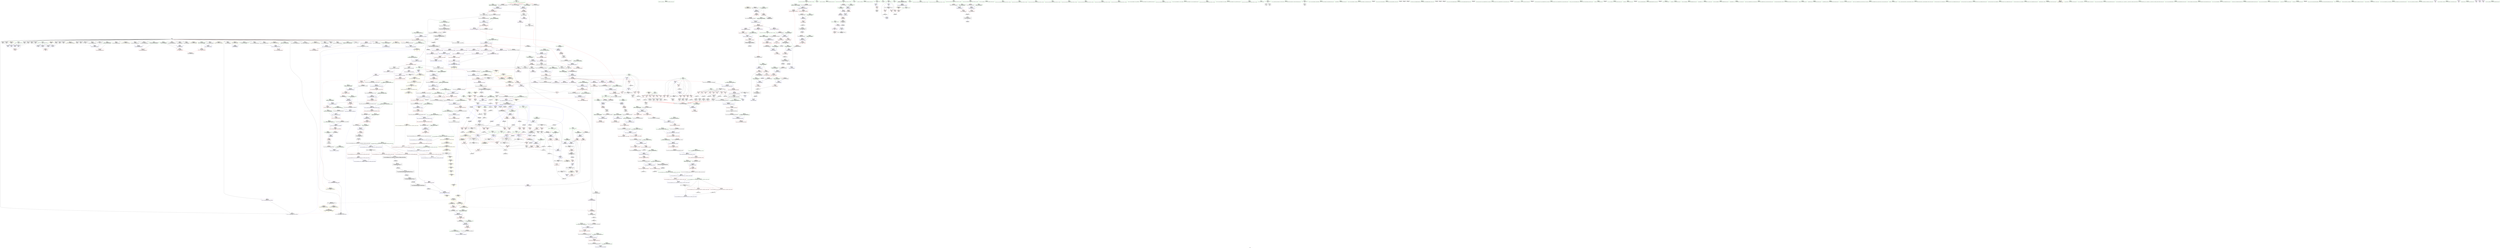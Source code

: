 digraph "SVFG" {
	label="SVFG";

	Node0x564b9e888fc0 [shape=record,color=grey,label="{NodeID: 0\nNullPtr|{|<s36>81}}"];
	Node0x564b9e888fc0 -> Node0x564b9e8dc7c0[style=solid];
	Node0x564b9e888fc0 -> Node0x564b9e8dc8c0[style=solid];
	Node0x564b9e888fc0 -> Node0x564b9e8dc990[style=solid];
	Node0x564b9e888fc0 -> Node0x564b9e8dca60[style=solid];
	Node0x564b9e888fc0 -> Node0x564b9e8dcb30[style=solid];
	Node0x564b9e888fc0 -> Node0x564b9e8dcc00[style=solid];
	Node0x564b9e888fc0 -> Node0x564b9e8dccd0[style=solid];
	Node0x564b9e888fc0 -> Node0x564b9e8dcda0[style=solid];
	Node0x564b9e888fc0 -> Node0x564b9e8dce70[style=solid];
	Node0x564b9e888fc0 -> Node0x564b9e8dcf40[style=solid];
	Node0x564b9e888fc0 -> Node0x564b9e8dd010[style=solid];
	Node0x564b9e888fc0 -> Node0x564b9e8dd0e0[style=solid];
	Node0x564b9e888fc0 -> Node0x564b9e8dd1b0[style=solid];
	Node0x564b9e888fc0 -> Node0x564b9e8e5590[style=solid];
	Node0x564b9e888fc0 -> Node0x564b9e8e5660[style=solid];
	Node0x564b9e888fc0 -> Node0x564b9e8e5730[style=solid];
	Node0x564b9e888fc0 -> Node0x564b9e8e5800[style=solid];
	Node0x564b9e888fc0 -> Node0x564b9e8e58d0[style=solid];
	Node0x564b9e888fc0 -> Node0x564b9e8e59a0[style=solid];
	Node0x564b9e888fc0 -> Node0x564b9e8e5a70[style=solid];
	Node0x564b9e888fc0 -> Node0x564b9e8e5b40[style=solid];
	Node0x564b9e888fc0 -> Node0x564b9e8e5c10[style=solid];
	Node0x564b9e888fc0 -> Node0x564b9e8e5ce0[style=solid];
	Node0x564b9e888fc0 -> Node0x564b9e8e5db0[style=solid];
	Node0x564b9e888fc0 -> Node0x564b9e8e5e80[style=solid];
	Node0x564b9e888fc0 -> Node0x564b9e8e5f50[style=solid];
	Node0x564b9e888fc0 -> Node0x564b9e8e6020[style=solid];
	Node0x564b9e888fc0 -> Node0x564b9e8e60f0[style=solid];
	Node0x564b9e888fc0 -> Node0x564b9e8e61c0[style=solid];
	Node0x564b9e888fc0 -> Node0x564b9e8e6290[style=solid];
	Node0x564b9e888fc0 -> Node0x564b9e8e6360[style=solid];
	Node0x564b9e888fc0 -> Node0x564b9e8fe2e0[style=solid];
	Node0x564b9e888fc0 -> Node0x564b9e8fe3b0[style=solid];
	Node0x564b9e888fc0 -> Node0x564b9e8fe480[style=solid];
	Node0x564b9e888fc0 -> Node0x564b9e9188d0[style=solid];
	Node0x564b9e888fc0 -> Node0x564b9e91c8f0[style=solid];
	Node0x564b9e888fc0:s36 -> Node0x564b9e9d3050[style=solid,color=red];
	Node0x564b9e8e4520 [shape=record,color=red,label="{NodeID: 443\n496\<--476\n\<--retval\n_ZSt3maxIxERKT_S2_S2_\n}"];
	Node0x564b9e8e4520 -> Node0x564b9e8e80a0[style=solid];
	Node0x564b9e8d82e0 [shape=record,color=green,label="{NodeID: 111\n638\<--639\n_ZStaNRSt13_Ios_FmtflagsS_\<--_ZStaNRSt13_Ios_FmtflagsS__field_insensitive\n}"];
	Node0x564b9e9ce380 [shape=record,color=black,label="{NodeID: 1661\n678 = PHI(642, )\n1st arg _ZStoRRSt13_Ios_FmtflagsS_ }"];
	Node0x564b9e9ce380 -> Node0x564b9e8fd100[style=solid];
	Node0x564b9e8f9d00 [shape=record,color=red,label="{NodeID: 554\n1276\<--1270\n\<--__first.addr\n_ZSt8_DestroyIPxEvT_S1_\n|{<s0>96}}"];
	Node0x564b9e8f9d00:s0 -> Node0x564b9e9ccaf0[style=solid,color=red];
	Node0x564b9e8dcc00 [shape=record,color=black,label="{NodeID: 222\n160\<--3\n\<--dummyVal\nmain\n}"];
	Node0x564b9e8dcc00 -> Node0x564b9e8fa520[style=solid];
	Node0x564b9e8ff730 [shape=record,color=blue,label="{NodeID: 665\n1046\<--1045\nthis.addr\<--this\n_ZNSt12_Vector_baseIxSaIxEE19_M_get_Tp_allocatorEv\n}"];
	Node0x564b9e8ff730 -> Node0x564b9e8f83d0[style=dashed];
	Node0x564b9e8ea940 [shape=record,color=purple,label="{NodeID: 333\n468\<--466\n_M_start\<--\n_ZNSt6vectorIxSaIxEEixEm\n}"];
	Node0x564b9e8ea940 -> Node0x564b9e8e4450[style=solid];
	Node0x564b9e8b2740 [shape=record,color=green,label="{NodeID: 1\n4\<--1\n.str\<--dummyObj\nGlob }"];
	Node0x564b9e8e45f0 [shape=record,color=red,label="{NodeID: 444\n484\<--478\n\<--__a.addr\n_ZSt3maxIxERKT_S2_S2_\n}"];
	Node0x564b9e8e45f0 -> Node0x564b9e8e4930[style=solid];
	Node0x564b9e8d83e0 [shape=record,color=green,label="{NodeID: 112\n643\<--644\n_ZStanSt13_Ios_FmtflagsS_\<--_ZStanSt13_Ios_FmtflagsS__field_insensitive\n}"];
	Node0x564b9e9ce490 [shape=record,color=black,label="{NodeID: 1662\n1054 = PHI(1037, )\n0th arg _ZSt20uninitialized_fill_nIPxmxET_S1_T0_RKT1_ }"];
	Node0x564b9e9ce490 -> Node0x564b9e8ff800[style=solid];
	Node0x564b9e8f9dd0 [shape=record,color=red,label="{NodeID: 555\n1277\<--1272\n\<--__last.addr\n_ZSt8_DestroyIPxEvT_S1_\n|{<s0>96}}"];
	Node0x564b9e8f9dd0:s0 -> Node0x564b9e9ccc00[style=solid,color=red];
	Node0x564b9e8dccd0 [shape=record,color=black,label="{NodeID: 223\n162\<--3\n\<--dummyVal\nmain\n}"];
	Node0x564b9e8dccd0 -> Node0x564b9e8fa5f0[style=solid];
	Node0x564b9e8ff800 [shape=record,color=blue,label="{NodeID: 666\n1057\<--1054\n__first.addr\<--__first\n_ZSt20uninitialized_fill_nIPxmxET_S1_T0_RKT1_\n}"];
	Node0x564b9e8ff800 -> Node0x564b9e8f84a0[style=dashed];
	Node0x564b9e8eaa10 [shape=record,color=purple,label="{NodeID: 334\n555\<--550\n_M_n\<--retval\n_ZSt12setprecisioni\n}"];
	Node0x564b9e8eaa10 -> Node0x564b9e8fc670[style=solid];
	Node0x564b9e8d47f0 [shape=record,color=green,label="{NodeID: 2\n6\<--1\n.str.1\<--dummyObj\nGlob }"];
	Node0x564b9e8e46c0 [shape=record,color=red,label="{NodeID: 445\n493\<--478\n\<--__a.addr\n_ZSt3maxIxERKT_S2_S2_\n}"];
	Node0x564b9e8e46c0 -> Node0x564b9e8fc0c0[style=solid];
	Node0x564b9e8d84e0 [shape=record,color=green,label="{NodeID: 113\n647\<--648\n_ZStoRRSt13_Ios_FmtflagsS_\<--_ZStoRRSt13_Ios_FmtflagsS__field_insensitive\n}"];
	Node0x564b9e9ce5a0 [shape=record,color=black,label="{NodeID: 1663\n1055 = PHI(1038, )\n1st arg _ZSt20uninitialized_fill_nIPxmxET_S1_T0_RKT1_ }"];
	Node0x564b9e9ce5a0 -> Node0x564b9e8ff8d0[style=solid];
	Node0x564b9e8f9ea0 [shape=record,color=blue,label="{NodeID: 556\n17\<--68\nretval\<--\nmain\n}"];
	Node0x564b9e8f9ea0 -> Node0x564b9e8ecb60[style=dashed];
	Node0x564b9e8dcda0 [shape=record,color=black,label="{NodeID: 224\n165\<--3\n\<--dummyVal\nmain\n}"];
	Node0x564b9e8ff8d0 [shape=record,color=blue,label="{NodeID: 667\n1059\<--1055\n__n.addr\<--__n\n_ZSt20uninitialized_fill_nIPxmxET_S1_T0_RKT1_\n}"];
	Node0x564b9e8ff8d0 -> Node0x564b9e8f8570[style=dashed];
	Node0x564b9e8eaae0 [shape=record,color=purple,label="{NodeID: 335\n558\<--550\ncoerce.dive\<--retval\n_ZSt12setprecisioni\n}"];
	Node0x564b9e8eaae0 -> Node0x564b9e8e52f0[style=solid];
	Node0x564b9e8d4f40 [shape=record,color=green,label="{NodeID: 3\n8\<--1\n.str.2\<--dummyObj\nGlob }"];
	Node0x564b9e8e4790 [shape=record,color=red,label="{NodeID: 446\n486\<--480\n\<--__b.addr\n_ZSt3maxIxERKT_S2_S2_\n}"];
	Node0x564b9e8e4790 -> Node0x564b9e8e4a00[style=solid];
	Node0x564b9e8dd240 [shape=record,color=green,label="{NodeID: 114\n654\<--655\n__a.addr\<--__a.addr_field_insensitive\n_ZStaNRSt13_Ios_FmtflagsS_\n}"];
	Node0x564b9e8dd240 -> Node0x564b9e8f5990[style=solid];
	Node0x564b9e8dd240 -> Node0x564b9e8f5a60[style=solid];
	Node0x564b9e8dd240 -> Node0x564b9e8fccf0[style=solid];
	Node0x564b9e9ce6b0 [shape=record,color=black,label="{NodeID: 1664\n1056 = PHI(1039, )\n2nd arg _ZSt20uninitialized_fill_nIPxmxET_S1_T0_RKT1_ }"];
	Node0x564b9e9ce6b0 -> Node0x564b9e8ff9a0[style=solid];
	Node0x564b9e8f9f70 [shape=record,color=blue,label="{NodeID: 557\n29\<--88\ntest\<--\nmain\n}"];
	Node0x564b9e8f9f70 -> Node0x564b9e95be40[style=dashed];
	Node0x564b9e8dce70 [shape=record,color=black,label="{NodeID: 225\n166\<--3\n\<--dummyVal\nmain\n}"];
	Node0x564b9e8dce70 -> Node0x564b9e8fa6c0[style=solid];
	Node0x564b9e8ff9a0 [shape=record,color=blue,label="{NodeID: 668\n1061\<--1056\n__x.addr\<--__x\n_ZSt20uninitialized_fill_nIPxmxET_S1_T0_RKT1_\n}"];
	Node0x564b9e8ff9a0 -> Node0x564b9e8f8640[style=dashed];
	Node0x564b9e8eabb0 [shape=record,color=purple,label="{NodeID: 336\n575\<--574\n_M_impl\<--\n_ZNSt6vectorIxSaIxEED2Ev\n}"];
	Node0x564b9e8d4fd0 [shape=record,color=green,label="{NodeID: 4\n10\<--1\n.str.3\<--dummyObj\nGlob }"];
	Node0x564b9e8e4860 [shape=record,color=red,label="{NodeID: 447\n490\<--480\n\<--__b.addr\n_ZSt3maxIxERKT_S2_S2_\n}"];
	Node0x564b9e8e4860 -> Node0x564b9e8fbff0[style=solid];
	Node0x564b9e9636c0 [shape=record,color=yellow,style=double,label="{NodeID: 1222\n112V_1 = ENCHI(MR_112V_0)\npts\{571 \}\nFun[_ZNSt6vectorIxSaIxEED2Ev]}"];
	Node0x564b9e9636c0 -> Node0x564b9e8fc8e0[style=dashed];
	Node0x564b9e8dd310 [shape=record,color=green,label="{NodeID: 115\n656\<--657\n__b.addr\<--__b.addr_field_insensitive\n_ZStaNRSt13_Ios_FmtflagsS_\n}"];
	Node0x564b9e8dd310 -> Node0x564b9e8f5b30[style=solid];
	Node0x564b9e8dd310 -> Node0x564b9e8fcdc0[style=solid];
	Node0x564b9e9ce7c0 [shape=record,color=black,label="{NodeID: 1665\n807 = PHI(435, 589, 597, )\n0th arg _ZNSt12_Vector_baseIxSaIxEED2Ev }"];
	Node0x564b9e9ce7c0 -> Node0x564b9e8fded0[style=solid];
	Node0x564b9e8fa040 [shape=record,color=blue,label="{NodeID: 558\n43\<--104\nref.tmp\<--\nmain\n|{|<s1>11}}"];
	Node0x564b9e8fa040 -> Node0x564b9e95c340[style=dashed];
	Node0x564b9e8fa040:s1 -> Node0x564b9e4375f0[style=dashed,color=red];
	Node0x564b9e8dcf40 [shape=record,color=black,label="{NodeID: 226\n168\<--3\n\<--dummyVal\nmain\n}"];
	Node0x564b9e8dcf40 -> Node0x564b9e8fa790[style=solid];
	Node0x564b9e8ffa70 [shape=record,color=blue,label="{NodeID: 669\n1063\<--1069\n__assignable\<--\n_ZSt20uninitialized_fill_nIPxmxET_S1_T0_RKT1_\n}"];
	Node0x564b9e8eac80 [shape=record,color=purple,label="{NodeID: 337\n576\<--574\n_M_start\<--\n_ZNSt6vectorIxSaIxEED2Ev\n}"];
	Node0x564b9e8eac80 -> Node0x564b9e8f5310[style=solid];
	Node0x564b9e8d5060 [shape=record,color=green,label="{NodeID: 5\n12\<--1\n.str.4\<--dummyObj\nGlob }"];
	Node0x564b9e8e4930 [shape=record,color=red,label="{NodeID: 448\n485\<--484\n\<--\n_ZSt3maxIxERKT_S2_S2_\n}"];
	Node0x564b9e8e4930 -> Node0x564b9e91cd70[style=solid];
	Node0x564b9e9637d0 [shape=record,color=yellow,style=double,label="{NodeID: 1223\n44V_1 = ENCHI(MR_44V_0)\npts\{420000 \}\nFun[_ZNSt6vectorIxSaIxEED2Ev]|{|<s1>58|<s2>59}}"];
	Node0x564b9e9637d0 -> Node0x564b9e8f5310[style=dashed];
	Node0x564b9e9637d0:s1 -> Node0x564b9e9650f0[style=dashed,color=red];
	Node0x564b9e9637d0:s2 -> Node0x564b9e9650f0[style=dashed,color=red];
	Node0x564b9e8dd3e0 [shape=record,color=green,label="{NodeID: 116\n669\<--670\n__a.addr\<--__a.addr_field_insensitive\n_ZStcoSt13_Ios_Fmtflags\n}"];
	Node0x564b9e8dd3e0 -> Node0x564b9e8f5cd0[style=solid];
	Node0x564b9e8dd3e0 -> Node0x564b9e8fcf60[style=solid];
	Node0x564b9e9ce950 [shape=record,color=black,label="{NodeID: 1666\n1021 = PHI(793, )\n0th arg _ZSt24__uninitialized_fill_n_aIPxmxxET_S1_T0_RKT1_RSaIT2_E }"];
	Node0x564b9e9ce950 -> Node0x564b9e8ff3f0[style=solid];
	Node0x564b9e8fa110 [shape=record,color=blue,label="{NodeID: 559\n47\<--68\ni\<--\nmain\n}"];
	Node0x564b9e8fa110 -> Node0x564b9e8e1bb0[style=dashed];
	Node0x564b9e8fa110 -> Node0x564b9e8e1c80[style=dashed];
	Node0x564b9e8fa110 -> Node0x564b9e8e1d50[style=dashed];
	Node0x564b9e8fa110 -> Node0x564b9e8e1e20[style=dashed];
	Node0x564b9e8fa110 -> Node0x564b9e8e1ef0[style=dashed];
	Node0x564b9e8fa110 -> Node0x564b9e8fa2b0[style=dashed];
	Node0x564b9e8fa110 -> Node0x564b9e95c840[style=dashed];
	Node0x564b9e8dd010 [shape=record,color=black,label="{NodeID: 227\n230\<--3\n\<--dummyVal\nmain\n}"];
	Node0x564b9e8ffb40 [shape=record,color=blue,label="{NodeID: 670\n1081\<--1078\n__first.addr\<--__first\n_ZNSt22__uninitialized_fill_nILb1EE15__uninit_fill_nIPxmxEET_S3_T0_RKT1_\n}"];
	Node0x564b9e8ffb40 -> Node0x564b9e8f8710[style=dashed];
	Node0x564b9e8ead50 [shape=record,color=purple,label="{NodeID: 338\n579\<--578\n_M_impl2\<--\n_ZNSt6vectorIxSaIxEED2Ev\n}"];
	Node0x564b9e8d50f0 [shape=record,color=green,label="{NodeID: 6\n68\<--1\n\<--dummyObj\nCan only get source location for instruction, argument, global var or function.}"];
	Node0x564b9e8e4a00 [shape=record,color=red,label="{NodeID: 449\n487\<--486\n\<--\n_ZSt3maxIxERKT_S2_S2_\n}"];
	Node0x564b9e8e4a00 -> Node0x564b9e91cd70[style=solid];
	Node0x564b9e9638b0 [shape=record,color=yellow,style=double,label="{NodeID: 1224\n71V_1 = ENCHI(MR_71V_0)\npts\{420001 \}\nFun[_ZNSt6vectorIxSaIxEED2Ev]}"];
	Node0x564b9e9638b0 -> Node0x564b9e8f53e0[style=dashed];
	Node0x564b9e8dd4b0 [shape=record,color=green,label="{NodeID: 117\n679\<--680\n__a.addr\<--__a.addr_field_insensitive\n_ZStoRRSt13_Ios_FmtflagsS_\n}"];
	Node0x564b9e8dd4b0 -> Node0x564b9e8f5da0[style=solid];
	Node0x564b9e8dd4b0 -> Node0x564b9e8f5e70[style=solid];
	Node0x564b9e8dd4b0 -> Node0x564b9e8fd030[style=solid];
	Node0x564b9e9cea60 [shape=record,color=black,label="{NodeID: 1667\n1022 = PHI(794, )\n1st arg _ZSt24__uninitialized_fill_n_aIPxmxxET_S1_T0_RKT1_RSaIT2_E }"];
	Node0x564b9e9cea60 -> Node0x564b9e8ff4c0[style=solid];
	Node0x564b9e8fa1e0 [shape=record,color=blue,label="{NodeID: 560\n146\<--142\ncall34\<--add31\nmain\n}"];
	Node0x564b9e8fa1e0 -> Node0x564b9e942700[style=dashed];
	Node0x564b9e8dd0e0 [shape=record,color=black,label="{NodeID: 228\n231\<--3\n\<--dummyVal\nmain\n}"];
	Node0x564b9e8dd0e0 -> Node0x564b9e8fad40[style=solid];
	Node0x564b9e8ffc10 [shape=record,color=blue,label="{NodeID: 671\n1083\<--1079\n__n.addr\<--__n\n_ZNSt22__uninitialized_fill_nILb1EE15__uninit_fill_nIPxmxEET_S3_T0_RKT1_\n}"];
	Node0x564b9e8ffc10 -> Node0x564b9e8f87e0[style=dashed];
	Node0x564b9e8eae20 [shape=record,color=purple,label="{NodeID: 339\n580\<--578\n_M_finish\<--\n_ZNSt6vectorIxSaIxEED2Ev\n}"];
	Node0x564b9e8eae20 -> Node0x564b9e8f53e0[style=solid];
	Node0x564b9e8d5180 [shape=record,color=green,label="{NodeID: 7\n71\<--1\n\<--dummyObj\nCan only get source location for instruction, argument, global var or function.}"];
	Node0x564b9e8e4ad0 [shape=record,color=red,label="{NodeID: 450\n521\<--501\n\<--retval\n_ZSt3maxIdERKT_S2_S2_\n}"];
	Node0x564b9e8e4ad0 -> Node0x564b9e8e8170[style=solid];
	Node0x564b9e963990 [shape=record,color=yellow,style=double,label="{NodeID: 1225\n73V_1 = ENCHI(MR_73V_0)\npts\{420002 \}\nFun[_ZNSt6vectorIxSaIxEED2Ev]|{<s0>58|<s1>59}}"];
	Node0x564b9e963990:s0 -> Node0x564b9e9651d0[style=dashed,color=red];
	Node0x564b9e963990:s1 -> Node0x564b9e9651d0[style=dashed,color=red];
	Node0x564b9e8dd580 [shape=record,color=green,label="{NodeID: 118\n681\<--682\n__b.addr\<--__b.addr_field_insensitive\n_ZStoRRSt13_Ios_FmtflagsS_\n}"];
	Node0x564b9e8dd580 -> Node0x564b9e8f5f40[style=solid];
	Node0x564b9e8dd580 -> Node0x564b9e8fd100[style=solid];
	Node0x564b9e9ceb70 [shape=record,color=black,label="{NodeID: 1668\n1023 = PHI(795, )\n2nd arg _ZSt24__uninitialized_fill_n_aIPxmxxET_S1_T0_RKT1_RSaIT2_E }"];
	Node0x564b9e9ceb70 -> Node0x564b9e8ff590[style=solid];
	Node0x564b9e8fa2b0 [shape=record,color=blue,label="{NodeID: 561\n47\<--150\ni\<--inc\nmain\n}"];
	Node0x564b9e8fa2b0 -> Node0x564b9e8e1bb0[style=dashed];
	Node0x564b9e8fa2b0 -> Node0x564b9e8e1c80[style=dashed];
	Node0x564b9e8fa2b0 -> Node0x564b9e8e1d50[style=dashed];
	Node0x564b9e8fa2b0 -> Node0x564b9e8e1e20[style=dashed];
	Node0x564b9e8fa2b0 -> Node0x564b9e8e1ef0[style=dashed];
	Node0x564b9e8fa2b0 -> Node0x564b9e8fa2b0[style=dashed];
	Node0x564b9e8fa2b0 -> Node0x564b9e95c840[style=dashed];
	Node0x564b9e8dd1b0 [shape=record,color=black,label="{NodeID: 229\n233\<--3\n\<--dummyVal\nmain\n}"];
	Node0x564b9e8dd1b0 -> Node0x564b9e8fae10[style=solid];
	Node0x564b9e8ffce0 [shape=record,color=blue,label="{NodeID: 672\n1085\<--1080\n__x.addr\<--__x\n_ZNSt22__uninitialized_fill_nILb1EE15__uninit_fill_nIPxmxEET_S3_T0_RKT1_\n}"];
	Node0x564b9e8ffce0 -> Node0x564b9e8f88b0[style=dashed];
	Node0x564b9e8eaef0 [shape=record,color=purple,label="{NodeID: 340\n629\<--628\n_M_flags\<--this1\n_ZNSt8ios_base4setfESt13_Ios_FmtflagsS0_\n}"];
	Node0x564b9e8eaef0 -> Node0x564b9e8f58c0[style=solid];
	Node0x564b9e8d5210 [shape=record,color=green,label="{NodeID: 8\n75\<--1\n\<--dummyObj\nCan only get source location for instruction, argument, global var or function.|{<s0>2}}"];
	Node0x564b9e8d5210:s0 -> Node0x564b9e9d0620[style=solid,color=red];
	Node0x564b9e8e4ba0 [shape=record,color=red,label="{NodeID: 451\n509\<--503\n\<--__a.addr\n_ZSt3maxIdERKT_S2_S2_\n}"];
	Node0x564b9e8e4ba0 -> Node0x564b9e8e4ee0[style=solid];
	Node0x564b9e8dd650 [shape=record,color=green,label="{NodeID: 119\n689\<--690\n_ZStorSt13_Ios_FmtflagsS_\<--_ZStorSt13_Ios_FmtflagsS__field_insensitive\n}"];
	Node0x564b9e9cec80 [shape=record,color=black,label="{NodeID: 1669\n1024 = PHI(797, )\n3rd arg _ZSt24__uninitialized_fill_n_aIPxmxxET_S1_T0_RKT1_RSaIT2_E }"];
	Node0x564b9e9cec80 -> Node0x564b9e8ff660[style=solid];
	Node0x564b9e8fa380 [shape=record,color=blue,label="{NodeID: 562\n23\<--154\nexn.slot\<--\nmain\n}"];
	Node0x564b9e8fa380 -> Node0x564b9e8ecc30[style=dashed];
	Node0x564b9e8e5590 [shape=record,color=black,label="{NodeID: 230\n354\<--3\nlpad.val\<--dummyVal\nmain\n}"];
	Node0x564b9e8ffdb0 [shape=record,color=blue,label="{NodeID: 673\n1101\<--1098\n__first.addr\<--__first\n_ZSt6fill_nIPxmxET_S1_T0_RKT1_\n}"];
	Node0x564b9e8ffdb0 -> Node0x564b9e8f8980[style=dashed];
	Node0x564b9e8eafc0 [shape=record,color=purple,label="{NodeID: 341\n636\<--628\n_M_flags2\<--this1\n_ZNSt8ios_base4setfESt13_Ios_FmtflagsS0_\n|{<s0>62}}"];
	Node0x564b9e8eafc0:s0 -> Node0x564b9e9d32d0[style=solid,color=red];
	Node0x564b9e8d5310 [shape=record,color=green,label="{NodeID: 9\n76\<--1\n\<--dummyObj\nCan only get source location for instruction, argument, global var or function.|{<s0>2}}"];
	Node0x564b9e8d5310:s0 -> Node0x564b9e9d0730[style=solid,color=red];
	Node0x564b9e8e4c70 [shape=record,color=red,label="{NodeID: 452\n518\<--503\n\<--__a.addr\n_ZSt3maxIdERKT_S2_S2_\n}"];
	Node0x564b9e8e4c70 -> Node0x564b9e8fc400[style=solid];
	Node0x564b9e963b50 [shape=record,color=yellow,style=double,label="{NodeID: 1227\n110V_1 = ENCHI(MR_110V_0)\npts\{569 \}\nFun[_ZNSt6vectorIxSaIxEED2Ev]}"];
	Node0x564b9e963b50 -> Node0x564b9e8fc810[style=dashed];
	Node0x564b9e8dd750 [shape=record,color=green,label="{NodeID: 120\n697\<--698\n__a.addr\<--__a.addr_field_insensitive\n_ZStanSt13_Ios_FmtflagsS_\n}"];
	Node0x564b9e8dd750 -> Node0x564b9e8f60e0[style=solid];
	Node0x564b9e8dd750 -> Node0x564b9e8fd2a0[style=solid];
	Node0x564b9e9ced90 [shape=record,color=black,label="{NodeID: 1670\n708 = PHI(686, )\n0th arg _ZStorSt13_Ios_FmtflagsS_ }"];
	Node0x564b9e9ced90 -> Node0x564b9e8fd440[style=solid];
	Node0x564b9e8fa450 [shape=record,color=blue,label="{NodeID: 563\n25\<--156\nehselector.slot\<--\nmain\n}"];
	Node0x564b9e8fa450 -> Node0x564b9e8ecd00[style=dashed];
	Node0x564b9e8e5660 [shape=record,color=black,label="{NodeID: 231\n355\<--3\nlpad.val127\<--dummyVal\nmain\n}"];
	Node0x564b9e8ffe80 [shape=record,color=blue,label="{NodeID: 674\n1103\<--1099\n__n.addr\<--__n\n_ZSt6fill_nIPxmxET_S1_T0_RKT1_\n}"];
	Node0x564b9e8ffe80 -> Node0x564b9e8f8a50[style=dashed];
	Node0x564b9e8eb090 [shape=record,color=purple,label="{NodeID: 342\n645\<--628\n_M_flags5\<--this1\n_ZNSt8ios_base4setfESt13_Ios_FmtflagsS0_\n|{<s0>64}}"];
	Node0x564b9e8eb090:s0 -> Node0x564b9e9ce270[style=solid,color=red];
	Node0x564b9e8d5410 [shape=record,color=green,label="{NodeID: 10\n88\<--1\n\<--dummyObj\nCan only get source location for instruction, argument, global var or function.}"];
	Node0x564b9e8e4d40 [shape=record,color=red,label="{NodeID: 453\n511\<--505\n\<--__b.addr\n_ZSt3maxIdERKT_S2_S2_\n}"];
	Node0x564b9e8e4d40 -> Node0x564b9e8e4fb0[style=solid];
	Node0x564b9e8dd820 [shape=record,color=green,label="{NodeID: 121\n699\<--700\n__b.addr\<--__b.addr_field_insensitive\n_ZStanSt13_Ios_FmtflagsS_\n}"];
	Node0x564b9e8dd820 -> Node0x564b9e8f61b0[style=solid];
	Node0x564b9e8dd820 -> Node0x564b9e8fd370[style=solid];
	Node0x564b9e9ceea0 [shape=record,color=black,label="{NodeID: 1671\n709 = PHI(687, )\n1st arg _ZStorSt13_Ios_FmtflagsS_ }"];
	Node0x564b9e9ceea0 -> Node0x564b9e8fd510[style=solid];
	Node0x564b9e8fa520 [shape=record,color=blue,label="{NodeID: 564\n23\<--160\nexn.slot\<--\nmain\n}"];
	Node0x564b9e8fa520 -> Node0x564b9e8ecc30[style=dashed];
	Node0x564b9e8e5730 [shape=record,color=black,label="{NodeID: 232\n430\<--3\n\<--dummyVal\n_ZNSt6vectorIxSaIxEEC2EmRKxRKS0_\n}"];
	Node0x564b9e8fff50 [shape=record,color=blue,label="{NodeID: 675\n1105\<--1100\n__value.addr\<--__value\n_ZSt6fill_nIPxmxET_S1_T0_RKT1_\n}"];
	Node0x564b9e8fff50 -> Node0x564b9e8f8b20[style=dashed];
	Node0x564b9e8eb160 [shape=record,color=purple,label="{NodeID: 343\n752\<--751\n_M_impl\<--this1\n_ZNSt12_Vector_baseIxSaIxEEC2EmRKS0_\n|{<s0>67|<s1>69}}"];
	Node0x564b9e8eb160:s0 -> Node0x564b9e9d2600[style=solid,color=red];
	Node0x564b9e8eb160:s1 -> Node0x564b9e9d0950[style=solid,color=red];
	Node0x564b9e8d5510 [shape=record,color=green,label="{NodeID: 11\n104\<--1\n\<--dummyObj\nCan only get source location for instruction, argument, global var or function.}"];
	Node0x564b9e8e4e10 [shape=record,color=red,label="{NodeID: 454\n515\<--505\n\<--__b.addr\n_ZSt3maxIdERKT_S2_S2_\n}"];
	Node0x564b9e8e4e10 -> Node0x564b9e8fc330[style=solid];
	Node0x564b9e8dd8f0 [shape=record,color=green,label="{NodeID: 122\n710\<--711\n__a.addr\<--__a.addr_field_insensitive\n_ZStorSt13_Ios_FmtflagsS_\n}"];
	Node0x564b9e8dd8f0 -> Node0x564b9e8f6280[style=solid];
	Node0x564b9e8dd8f0 -> Node0x564b9e8fd440[style=solid];
	Node0x564b9e9cefb0 [shape=record,color=black,label="{NodeID: 1672\n939 = PHI(878, )\n0th arg _ZNSt12_Vector_baseIxSaIxEE11_M_allocateEm }"];
	Node0x564b9e9cefb0 -> Node0x564b9e8fed70[style=solid];
	Node0x564b9e8fa5f0 [shape=record,color=blue,label="{NodeID: 565\n25\<--162\nehselector.slot\<--\nmain\n}"];
	Node0x564b9e8fa5f0 -> Node0x564b9e8ecd00[style=dashed];
	Node0x564b9e8e5800 [shape=record,color=black,label="{NodeID: 233\n431\<--3\n\<--dummyVal\n_ZNSt6vectorIxSaIxEEC2EmRKxRKS0_\n}"];
	Node0x564b9e8e5800 -> Node0x564b9e8fba40[style=solid];
	Node0x564b9e900020 [shape=record,color=blue,label="{NodeID: 676\n1124\<--1121\n__first.addr\<--__first\n_ZSt10__fill_n_aIPxmxEN9__gnu_cxx11__enable_ifIXsr11__is_scalarIT1_EE7__valueET_E6__typeES4_T0_RKS3_\n}"];
	Node0x564b9e900020 -> Node0x564b9e942cf0[style=dashed];
	Node0x564b9e8eb230 [shape=record,color=purple,label="{NodeID: 344\n791\<--790\n_M_impl\<--\n_ZNSt6vectorIxSaIxEE18_M_fill_initializeEmRKx\n}"];
	Node0x564b9e8d5610 [shape=record,color=green,label="{NodeID: 12\n129\<--1\n\<--dummyObj\nCan only get source location for instruction, argument, global var or function.}"];
	Node0x564b9e8e4ee0 [shape=record,color=red,label="{NodeID: 455\n510\<--509\n\<--\n_ZSt3maxIdERKT_S2_S2_\n}"];
	Node0x564b9e8e4ee0 -> Node0x564b9e91be70[style=solid];
	Node0x564b9e8dd9c0 [shape=record,color=green,label="{NodeID: 123\n712\<--713\n__b.addr\<--__b.addr_field_insensitive\n_ZStorSt13_Ios_FmtflagsS_\n}"];
	Node0x564b9e8dd9c0 -> Node0x564b9e8f6350[style=solid];
	Node0x564b9e8dd9c0 -> Node0x564b9e8fd510[style=solid];
	Node0x564b9e9cf0c0 [shape=record,color=black,label="{NodeID: 1673\n940 = PHI(879, )\n1st arg _ZNSt12_Vector_baseIxSaIxEE11_M_allocateEm }"];
	Node0x564b9e9cf0c0 -> Node0x564b9e8fee40[style=solid];
	Node0x564b9e8fa6c0 [shape=record,color=blue,label="{NodeID: 566\n23\<--166\nexn.slot\<--\nmain\n}"];
	Node0x564b9e8fa6c0 -> Node0x564b9e8ecc30[style=dashed];
	Node0x564b9e8e58d0 [shape=record,color=black,label="{NodeID: 234\n433\<--3\n\<--dummyVal\n_ZNSt6vectorIxSaIxEEC2EmRKxRKS0_\n}"];
	Node0x564b9e8e58d0 -> Node0x564b9e8fbb10[style=solid];
	Node0x564b9e9000f0 [shape=record,color=blue,label="{NodeID: 677\n1126\<--1122\n__n.addr\<--__n\n_ZSt10__fill_n_aIPxmxEN9__gnu_cxx11__enable_ifIXsr11__is_scalarIT1_EE7__valueET_E6__typeES4_T0_RKS3_\n}"];
	Node0x564b9e9000f0 -> Node0x564b9e8f8e60[style=dashed];
	Node0x564b9e8eb300 [shape=record,color=purple,label="{NodeID: 345\n792\<--790\n_M_start\<--\n_ZNSt6vectorIxSaIxEE18_M_fill_initializeEmRKx\n}"];
	Node0x564b9e8eb300 -> Node0x564b9e8f6c40[style=solid];
	Node0x564b9e8d5710 [shape=record,color=green,label="{NodeID: 13\n173\<--1\n\<--dummyObj\nCan only get source location for instruction, argument, global var or function.}"];
	Node0x564b9e8e4fb0 [shape=record,color=red,label="{NodeID: 456\n512\<--511\n\<--\n_ZSt3maxIdERKT_S2_S2_\n}"];
	Node0x564b9e8e4fb0 -> Node0x564b9e91be70[style=solid];
	Node0x564b9e8dda90 [shape=record,color=green,label="{NodeID: 124\n722\<--723\nthis.addr\<--this.addr_field_insensitive\n_ZN9__gnu_cxx13new_allocatorIxEC2Ev\n}"];
	Node0x564b9e8dda90 -> Node0x564b9e8f6420[style=solid];
	Node0x564b9e8dda90 -> Node0x564b9e8fd5e0[style=solid];
	Node0x564b9e9cf1d0 [shape=record,color=black,label="{NodeID: 1674\n1194 = PHI(600, 844, )\n0th arg __clang_call_terminate }"];
	Node0x564b9e8fa790 [shape=record,color=blue,label="{NodeID: 567\n25\<--168\nehselector.slot\<--\nmain\n}"];
	Node0x564b9e8fa790 -> Node0x564b9e8ecd00[style=dashed];
	Node0x564b9e8e59a0 [shape=record,color=black,label="{NodeID: 235\n442\<--3\nlpad.val\<--dummyVal\n_ZNSt6vectorIxSaIxEEC2EmRKxRKS0_\n}"];
	Node0x564b9e9001c0 [shape=record,color=blue,label="{NodeID: 678\n1128\<--1123\n__value.addr\<--__value\n_ZSt10__fill_n_aIPxmxEN9__gnu_cxx11__enable_ifIXsr11__is_scalarIT1_EE7__valueET_E6__typeES4_T0_RKS3_\n}"];
	Node0x564b9e9001c0 -> Node0x564b9e8f8f30[style=dashed];
	Node0x564b9e8eb3d0 [shape=record,color=purple,label="{NodeID: 346\n802\<--801\n_M_impl3\<--\n_ZNSt6vectorIxSaIxEE18_M_fill_initializeEmRKx\n}"];
	Node0x564b9e8d5810 [shape=record,color=green,label="{NodeID: 14\n223\<--1\n\<--dummyObj\nCan only get source location for instruction, argument, global var or function.}"];
	Node0x564b9e8e5080 [shape=record,color=red,label="{NodeID: 457\n540\<--537\n\<--__base.addr\n_ZSt5fixedRSt8ios_base\n|{<s0>55}}"];
	Node0x564b9e8e5080:s0 -> Node0x564b9e9cde70[style=solid,color=red];
	Node0x564b9e8ddb60 [shape=record,color=green,label="{NodeID: 125\n729\<--730\nthis.addr\<--this.addr_field_insensitive\n_ZN9__gnu_cxx13new_allocatorIxED2Ev\n}"];
	Node0x564b9e8ddb60 -> Node0x564b9e8f64f0[style=solid];
	Node0x564b9e8ddb60 -> Node0x564b9e8fd6b0[style=solid];
	Node0x564b9e9cf320 [shape=record,color=black,label="{NodeID: 1675\n474 = PHI(188, 206, 259, 61, )\n0th arg _ZSt3maxIxERKT_S2_S2_ }"];
	Node0x564b9e9cf320 -> Node0x564b9e8fbe50[style=solid];
	Node0x564b9e8fa860 [shape=record,color=blue,label="{NodeID: 568\n49\<--173\nanswer\<--\nmain\n}"];
	Node0x564b9e8fa860 -> Node0x564b9e951320[style=dashed];
	Node0x564b9e8e5a70 [shape=record,color=black,label="{NodeID: 236\n443\<--3\nlpad.val2\<--dummyVal\n_ZNSt6vectorIxSaIxEEC2EmRKxRKS0_\n}"];
	Node0x564b9e900290 [shape=record,color=blue,label="{NodeID: 679\n1130\<--1138\n__tmp\<--\n_ZSt10__fill_n_aIPxmxEN9__gnu_cxx11__enable_ifIXsr11__is_scalarIT1_EE7__valueET_E6__typeES4_T0_RKS3_\n}"];
	Node0x564b9e900290 -> Node0x564b9e8f9000[style=dashed];
	Node0x564b9e8eb4a0 [shape=record,color=purple,label="{NodeID: 347\n803\<--801\n_M_finish\<--\n_ZNSt6vectorIxSaIxEE18_M_fill_initializeEmRKx\n}"];
	Node0x564b9e8eb4a0 -> Node0x564b9e8fde00[style=solid];
	Node0x564b9e8d5910 [shape=record,color=green,label="{NodeID: 15\n245\<--1\n\<--dummyObj\nCan only get source location for instruction, argument, global var or function.}"];
	Node0x564b9e8e5150 [shape=record,color=red,label="{NodeID: 458\n546\<--537\n\<--__base.addr\n_ZSt5fixedRSt8ios_base\n}"];
	Node0x564b9e8e5150 -> Node0x564b9e8e8240[style=solid];
	Node0x564b9e964120 [shape=record,color=yellow,style=double,label="{NodeID: 1233\n44V_1 = ENCHI(MR_44V_0)\npts\{420000 \}\nFun[_ZNSt6vectorIxSaIxEEixEm]}"];
	Node0x564b9e964120 -> Node0x564b9e8e4450[style=dashed];
	Node0x564b9e8ddc30 [shape=record,color=green,label="{NodeID: 126\n738\<--739\nthis.addr\<--this.addr_field_insensitive\n_ZNSt12_Vector_baseIxSaIxEEC2EmRKS0_\n}"];
	Node0x564b9e8ddc30 -> Node0x564b9e8f65c0[style=solid];
	Node0x564b9e8ddc30 -> Node0x564b9e8fd780[style=solid];
	Node0x564b9e9cf4f0 [shape=record,color=black,label="{NodeID: 1676\n475 = PHI(55, 57, 63, 271, )\n1st arg _ZSt3maxIxERKT_S2_S2_ }"];
	Node0x564b9e9cf4f0 -> Node0x564b9e8fbf20[style=solid];
	Node0x564b9e8fa930 [shape=record,color=blue,label="{NodeID: 569\n51\<--88\nl\<--\nmain\n}"];
	Node0x564b9e8fa930 -> Node0x564b9e945a20[style=dashed];
	Node0x564b9e8fa930 -> Node0x564b9e95d240[style=dashed];
	Node0x564b9e8e5b40 [shape=record,color=black,label="{NodeID: 237\n592\<--3\n\<--dummyVal\n_ZNSt6vectorIxSaIxEED2Ev\n}"];
	Node0x564b9e900360 [shape=record,color=blue,label="{NodeID: 680\n1132\<--1140\n__niter\<--\n_ZSt10__fill_n_aIPxmxEN9__gnu_cxx11__enable_ifIXsr11__is_scalarIT1_EE7__valueET_E6__typeES4_T0_RKS3_\n}"];
	Node0x564b9e900360 -> Node0x564b9e944650[style=dashed];
	Node0x564b9e8eb570 [shape=record,color=purple,label="{NodeID: 348\n816\<--815\n_M_impl\<--this1\n_ZNSt12_Vector_baseIxSaIxEED2Ev\n}"];
	Node0x564b9e8d5a10 [shape=record,color=green,label="{NodeID: 16\n311\<--1\n\<--dummyObj\nCan only get source location for instruction, argument, global var or function.|{<s0>39}}"];
	Node0x564b9e8d5a10:s0 -> Node0x564b9e9d0840[style=solid,color=red];
	Node0x564b9e8e5220 [shape=record,color=red,label="{NodeID: 459\n556\<--552\n\<--__n.addr\n_ZSt12setprecisioni\n}"];
	Node0x564b9e8e5220 -> Node0x564b9e8fc670[style=solid];
	Node0x564b9e8ddd00 [shape=record,color=green,label="{NodeID: 127\n740\<--741\n__n.addr\<--__n.addr_field_insensitive\n_ZNSt12_Vector_baseIxSaIxEEC2EmRKS0_\n}"];
	Node0x564b9e8ddd00 -> Node0x564b9e8f6690[style=solid];
	Node0x564b9e8ddd00 -> Node0x564b9e8fd850[style=solid];
	Node0x564b9e9cf6c0 [shape=record,color=black,label="{NodeID: 1677\n777 = PHI(417, )\n0th arg _ZNSt6vectorIxSaIxEE18_M_fill_initializeEmRKx }"];
	Node0x564b9e9cf6c0 -> Node0x564b9e8fdb90[style=solid];
	Node0x564b9e8faa00 [shape=record,color=blue,label="{NodeID: 570\n53\<--88\nr35\<--\nmain\n}"];
	Node0x564b9e8faa00 -> Node0x564b9e8e2710[style=dashed];
	Node0x564b9e8faa00 -> Node0x564b9e8e27e0[style=dashed];
	Node0x564b9e8faa00 -> Node0x564b9e8e28b0[style=dashed];
	Node0x564b9e8faa00 -> Node0x564b9e8e2980[style=dashed];
	Node0x564b9e8faa00 -> Node0x564b9e8e2a50[style=dashed];
	Node0x564b9e8faa00 -> Node0x564b9e8e2b20[style=dashed];
	Node0x564b9e8faa00 -> Node0x564b9e8e2bf0[style=dashed];
	Node0x564b9e8faa00 -> Node0x564b9e8fb220[style=dashed];
	Node0x564b9e8faa00 -> Node0x564b9e95d740[style=dashed];
	Node0x564b9e8e5c10 [shape=record,color=black,label="{NodeID: 238\n593\<--3\n\<--dummyVal\n_ZNSt6vectorIxSaIxEED2Ev\n}"];
	Node0x564b9e8e5c10 -> Node0x564b9e8fc810[style=solid];
	Node0x564b9e900430 [shape=record,color=blue,label="{NodeID: 681\n1147\<--1146\n\<--\n_ZSt10__fill_n_aIPxmxEN9__gnu_cxx11__enable_ifIXsr11__is_scalarIT1_EE7__valueET_E6__typeES4_T0_RKS3_\n}"];
	Node0x564b9e900430 -> Node0x564b9e942c00[style=dashed];
	Node0x564b9e8eb640 [shape=record,color=purple,label="{NodeID: 349\n817\<--815\n_M_start\<--this1\n_ZNSt12_Vector_baseIxSaIxEED2Ev\n}"];
	Node0x564b9e8eb640 -> Node0x564b9e8f6eb0[style=solid];
	Node0x564b9e8d5b10 [shape=record,color=green,label="{NodeID: 17\n542\<--1\n\<--dummyObj\nCan only get source location for instruction, argument, global var or function.|{<s0>55}}"];
	Node0x564b9e8d5b10:s0 -> Node0x564b9e9cdf80[style=solid,color=red];
	Node0x564b9e8e52f0 [shape=record,color=red,label="{NodeID: 460\n559\<--558\n\<--coerce.dive\n_ZSt12setprecisioni\n}"];
	Node0x564b9e8e52f0 -> Node0x564b9e8e8310[style=solid];
	Node0x564b9e8dddd0 [shape=record,color=green,label="{NodeID: 128\n742\<--743\n__a.addr\<--__a.addr_field_insensitive\n_ZNSt12_Vector_baseIxSaIxEEC2EmRKS0_\n}"];
	Node0x564b9e8dddd0 -> Node0x564b9e8f6760[style=solid];
	Node0x564b9e8dddd0 -> Node0x564b9e8fd920[style=solid];
	Node0x564b9e9cf7d0 [shape=record,color=black,label="{NodeID: 1678\n778 = PHI(424, )\n1st arg _ZNSt6vectorIxSaIxEE18_M_fill_initializeEmRKx }"];
	Node0x564b9e9cf7d0 -> Node0x564b9e8fdc60[style=solid];
	Node0x564b9e8faad0 [shape=record,color=blue,label="{NodeID: 571\n55\<--197\nref.tmp43\<--sub\nmain\n|{|<s3>19}}"];
	Node0x564b9e8faad0 -> Node0x564b9e8e2f30[style=dashed];
	Node0x564b9e8faad0 -> Node0x564b9e8e31a0[style=dashed];
	Node0x564b9e8faad0 -> Node0x564b9e944b20[style=dashed];
	Node0x564b9e8faad0:s3 -> Node0x564b9e965fe0[style=dashed,color=red];
	Node0x564b9e8e5ce0 [shape=record,color=black,label="{NodeID: 239\n595\<--3\n\<--dummyVal\n_ZNSt6vectorIxSaIxEED2Ev\n}"];
	Node0x564b9e8e5ce0 -> Node0x564b9e8fc8e0[style=solid];
	Node0x564b9e900500 [shape=record,color=blue,label="{NodeID: 682\n1132\<--1151\n__niter\<--dec\n_ZSt10__fill_n_aIPxmxEN9__gnu_cxx11__enable_ifIXsr11__is_scalarIT1_EE7__valueET_E6__typeES4_T0_RKS3_\n}"];
	Node0x564b9e900500 -> Node0x564b9e944650[style=dashed];
	Node0x564b9e8eb710 [shape=record,color=purple,label="{NodeID: 350\n819\<--815\n_M_impl2\<--this1\n_ZNSt12_Vector_baseIxSaIxEED2Ev\n}"];
	Node0x564b9e8d5c10 [shape=record,color=green,label="{NodeID: 18\n543\<--1\n\<--dummyObj\nCan only get source location for instruction, argument, global var or function.|{<s0>55}}"];
	Node0x564b9e8d5c10:s0 -> Node0x564b9e9ce090[style=solid,color=red];
	Node0x564b9e8e53c0 [shape=record,color=red,label="{NodeID: 461\n573\<--566\nthis1\<--this.addr\n_ZNSt6vectorIxSaIxEED2Ev\n}"];
	Node0x564b9e8e53c0 -> Node0x564b9e8e83e0[style=solid];
	Node0x564b9e8e53c0 -> Node0x564b9e8e84b0[style=solid];
	Node0x564b9e8e53c0 -> Node0x564b9e8e8580[style=solid];
	Node0x564b9e8e53c0 -> Node0x564b9e8e8650[style=solid];
	Node0x564b9e8e53c0 -> Node0x564b9e8e8720[style=solid];
	Node0x564b9e8ddea0 [shape=record,color=green,label="{NodeID: 129\n744\<--745\nexn.slot\<--exn.slot_field_insensitive\n_ZNSt12_Vector_baseIxSaIxEEC2EmRKS0_\n}"];
	Node0x564b9e8ddea0 -> Node0x564b9e8f6830[style=solid];
	Node0x564b9e8ddea0 -> Node0x564b9e8fd9f0[style=solid];
	Node0x564b9e9cf8e0 [shape=record,color=black,label="{NodeID: 1679\n779 = PHI(425, )\n2nd arg _ZNSt6vectorIxSaIxEE18_M_fill_initializeEmRKx }"];
	Node0x564b9e9cf8e0 -> Node0x564b9e8fdd30[style=solid];
	Node0x564b9e8faba0 [shape=record,color=blue,label="{NodeID: 572\n57\<--216\nref.tmp54\<--sub60\nmain\n|{|<s2>23}}"];
	Node0x564b9e8faba0 -> Node0x564b9e8e31a0[style=dashed];
	Node0x564b9e8faba0 -> Node0x564b9e945020[style=dashed];
	Node0x564b9e8faba0:s2 -> Node0x564b9e965fe0[style=dashed,color=red];
	Node0x564b9e8e5db0 [shape=record,color=black,label="{NodeID: 240\n762\<--3\n\<--dummyVal\n_ZNSt12_Vector_baseIxSaIxEEC2EmRKS0_\n}"];
	Node0x564b9e9005d0 [shape=record,color=blue,label="{NodeID: 683\n1124\<--1155\n__first.addr\<--incdec.ptr\n_ZSt10__fill_n_aIPxmxEN9__gnu_cxx11__enable_ifIXsr11__is_scalarIT1_EE7__valueET_E6__typeES4_T0_RKS3_\n}"];
	Node0x564b9e9005d0 -> Node0x564b9e942cf0[style=dashed];
	Node0x564b9e8eb7e0 [shape=record,color=purple,label="{NodeID: 351\n820\<--815\n_M_end_of_storage\<--this1\n_ZNSt12_Vector_baseIxSaIxEED2Ev\n}"];
	Node0x564b9e8eb7e0 -> Node0x564b9e8f6f80[style=solid];
	Node0x564b9e8d5d10 [shape=record,color=green,label="{NodeID: 19\n674\<--1\n\<--dummyObj\nCan only get source location for instruction, argument, global var or function.}"];
	Node0x564b9e8e5490 [shape=record,color=red,label="{NodeID: 462\n600\<--568\nexn\<--exn.slot\n_ZNSt6vectorIxSaIxEED2Ev\n|{<s0>60}}"];
	Node0x564b9e8e5490:s0 -> Node0x564b9e9cf1d0[style=solid,color=red];
	Node0x564b9e8ddf70 [shape=record,color=green,label="{NodeID: 130\n746\<--747\nehselector.slot\<--ehselector.slot_field_insensitive\n_ZNSt12_Vector_baseIxSaIxEEC2EmRKS0_\n}"];
	Node0x564b9e8ddf70 -> Node0x564b9e8f6900[style=solid];
	Node0x564b9e8ddf70 -> Node0x564b9e8fdac0[style=solid];
	Node0x564b9e9cf9f0 [shape=record,color=black,label="{NodeID: 1680\n1121 = PHI(1111, )\n0th arg _ZSt10__fill_n_aIPxmxEN9__gnu_cxx11__enable_ifIXsr11__is_scalarIT1_EE7__valueET_E6__typeES4_T0_RKS3_ }"];
	Node0x564b9e9cf9f0 -> Node0x564b9e900020[style=solid];
	Node0x564b9e8fac70 [shape=record,color=blue,label="{NodeID: 573\n51\<--227\nl\<--inc66\nmain\n}"];
	Node0x564b9e8fac70 -> Node0x564b9e945a20[style=dashed];
	Node0x564b9e8e5e80 [shape=record,color=black,label="{NodeID: 241\n763\<--3\n\<--dummyVal\n_ZNSt12_Vector_baseIxSaIxEEC2EmRKS0_\n}"];
	Node0x564b9e8e5e80 -> Node0x564b9e8fd9f0[style=solid];
	Node0x564b9e9006a0 [shape=record,color=blue,label="{NodeID: 684\n1162\<--1161\n__it.addr\<--__it\n_ZSt12__niter_baseIPxET_S1_\n}"];
	Node0x564b9e9006a0 -> Node0x564b9e8f9340[style=dashed];
	Node0x564b9e8eb8b0 [shape=record,color=purple,label="{NodeID: 352\n822\<--815\n_M_impl3\<--this1\n_ZNSt12_Vector_baseIxSaIxEED2Ev\n}"];
	Node0x564b9e8d5e10 [shape=record,color=green,label="{NodeID: 20\n829\<--1\n\<--dummyObj\nCan only get source location for instruction, argument, global var or function.}"];
	Node0x564b9e8f5310 [shape=record,color=red,label="{NodeID: 463\n577\<--576\n\<--_M_start\n_ZNSt6vectorIxSaIxEED2Ev\n|{<s0>57}}"];
	Node0x564b9e8f5310:s0 -> Node0x564b9e9cc190[style=solid,color=red];
	Node0x564b9e9645b0 [shape=record,color=yellow,style=double,label="{NodeID: 1238\n100V_1 = ENCHI(MR_100V_0)\npts\{538 \}\nFun[_ZSt5fixedRSt8ios_base]}"];
	Node0x564b9e9645b0 -> Node0x564b9e8fc4d0[style=dashed];
	Node0x564b9e8de040 [shape=record,color=green,label="{NodeID: 131\n755\<--756\n_ZNSt12_Vector_baseIxSaIxEE12_Vector_implC2ERKS0_\<--_ZNSt12_Vector_baseIxSaIxEE12_Vector_implC2ERKS0__field_insensitive\n}"];
	Node0x564b9e9cfb00 [shape=record,color=black,label="{NodeID: 1681\n1122 = PHI(1114, )\n1st arg _ZSt10__fill_n_aIPxmxEN9__gnu_cxx11__enable_ifIXsr11__is_scalarIT1_EE7__valueET_E6__typeES4_T0_RKS3_ }"];
	Node0x564b9e9cfb00 -> Node0x564b9e9000f0[style=solid];
	Node0x564b9e8fad40 [shape=record,color=blue,label="{NodeID: 574\n23\<--231\nexn.slot\<--\nmain\n}"];
	Node0x564b9e8fad40 -> Node0x564b9e8ecc30[style=dashed];
	Node0x564b9e8e5f50 [shape=record,color=black,label="{NodeID: 242\n765\<--3\n\<--dummyVal\n_ZNSt12_Vector_baseIxSaIxEEC2EmRKS0_\n}"];
	Node0x564b9e8e5f50 -> Node0x564b9e8fdac0[style=solid];
	Node0x564b9e900770 [shape=record,color=blue,label="{NodeID: 685\n1171\<--1168\nthis.addr\<--this\n_ZNSt12_Vector_baseIxSaIxEE13_M_deallocateEPxm\n}"];
	Node0x564b9e900770 -> Node0x564b9e8f9410[style=dashed];
	Node0x564b9e8eb980 [shape=record,color=purple,label="{NodeID: 353\n823\<--815\n_M_start4\<--this1\n_ZNSt12_Vector_baseIxSaIxEED2Ev\n}"];
	Node0x564b9e8eb980 -> Node0x564b9e8f7050[style=solid];
	Node0x564b9e8d5f10 [shape=record,color=green,label="{NodeID: 21\n1016\<--1\n\<--dummyObj\nCan only get source location for instruction, argument, global var or function.}"];
	Node0x564b9e907340 [shape=record,color=yellow,style=double,label="{NodeID: 1571\n44V_3 = CSCHI(MR_44V_2)\npts\{420000 \}\nCS[]|{|<s1>13|<s2>14|<s3>16|<s4>17|<s5>18|<s6>20|<s7>21|<s8>22|<s9>24|<s10>25|<s11>26|<s12>27|<s13>28|<s14>29|<s15>30|<s16>33|<s17>43}}"];
	Node0x564b9e907340 -> Node0x564b9e95fa40[style=dashed];
	Node0x564b9e907340:s1 -> Node0x564b9e964120[style=dashed,color=red];
	Node0x564b9e907340:s2 -> Node0x564b9e964120[style=dashed,color=red];
	Node0x564b9e907340:s3 -> Node0x564b9e964120[style=dashed,color=red];
	Node0x564b9e907340:s4 -> Node0x564b9e964120[style=dashed,color=red];
	Node0x564b9e907340:s5 -> Node0x564b9e964120[style=dashed,color=red];
	Node0x564b9e907340:s6 -> Node0x564b9e964120[style=dashed,color=red];
	Node0x564b9e907340:s7 -> Node0x564b9e964120[style=dashed,color=red];
	Node0x564b9e907340:s8 -> Node0x564b9e964120[style=dashed,color=red];
	Node0x564b9e907340:s9 -> Node0x564b9e9637d0[style=dashed,color=red];
	Node0x564b9e907340:s10 -> Node0x564b9e964120[style=dashed,color=red];
	Node0x564b9e907340:s11 -> Node0x564b9e964120[style=dashed,color=red];
	Node0x564b9e907340:s12 -> Node0x564b9e964120[style=dashed,color=red];
	Node0x564b9e907340:s13 -> Node0x564b9e964120[style=dashed,color=red];
	Node0x564b9e907340:s14 -> Node0x564b9e964120[style=dashed,color=red];
	Node0x564b9e907340:s15 -> Node0x564b9e964120[style=dashed,color=red];
	Node0x564b9e907340:s16 -> Node0x564b9e964120[style=dashed,color=red];
	Node0x564b9e907340:s17 -> Node0x564b9e9637d0[style=dashed,color=red];
	Node0x564b9e8f53e0 [shape=record,color=red,label="{NodeID: 464\n581\<--580\n\<--_M_finish\n_ZNSt6vectorIxSaIxEED2Ev\n|{<s0>57}}"];
	Node0x564b9e8f53e0:s0 -> Node0x564b9e9cc2d0[style=solid,color=red];
	Node0x564b9e8de140 [shape=record,color=green,label="{NodeID: 132\n759\<--760\n_ZNSt12_Vector_baseIxSaIxEE17_M_create_storageEm\<--_ZNSt12_Vector_baseIxSaIxEE17_M_create_storageEm_field_insensitive\n}"];
	Node0x564b9e9cfc10 [shape=record,color=black,label="{NodeID: 1682\n1123 = PHI(1115, )\n2nd arg _ZSt10__fill_n_aIPxmxEN9__gnu_cxx11__enable_ifIXsr11__is_scalarIT1_EE7__valueET_E6__typeES4_T0_RKS3_ }"];
	Node0x564b9e9cfc10 -> Node0x564b9e9001c0[style=solid];
	Node0x564b9e8fae10 [shape=record,color=blue,label="{NodeID: 575\n25\<--233\nehselector.slot\<--\nmain\n}"];
	Node0x564b9e8fae10 -> Node0x564b9e8ecd00[style=dashed];
	Node0x564b9e8e6020 [shape=record,color=black,label="{NodeID: 243\n773\<--3\nlpad.val\<--dummyVal\n_ZNSt12_Vector_baseIxSaIxEEC2EmRKS0_\n}"];
	Node0x564b9e900840 [shape=record,color=blue,label="{NodeID: 686\n1173\<--1169\n__p.addr\<--__p\n_ZNSt12_Vector_baseIxSaIxEE13_M_deallocateEPxm\n}"];
	Node0x564b9e900840 -> Node0x564b9e8f94e0[style=dashed];
	Node0x564b9e900840 -> Node0x564b9e8f95b0[style=dashed];
	Node0x564b9e8eba50 [shape=record,color=purple,label="{NodeID: 354\n833\<--815\n_M_impl5\<--this1\n_ZNSt12_Vector_baseIxSaIxEED2Ev\n|{<s0>73}}"];
	Node0x564b9e8eba50:s0 -> Node0x564b9e9d0950[style=solid,color=red];
	Node0x564b9e8d6010 [shape=record,color=green,label="{NodeID: 22\n1069\<--1\n\<--dummyObj\nCan only get source location for instruction, argument, global var or function.}"];
	Node0x564b9e907420 [shape=record,color=yellow,style=double,label="{NodeID: 1572\n48V_3 = CSCHI(MR_48V_2)\npts\{420001 420002 \}\nCS[]|{|<s1>24|<s2>24|<s3>43|<s4>43}}"];
	Node0x564b9e907420 -> Node0x564b9e960440[style=dashed];
	Node0x564b9e907420:s1 -> Node0x564b9e9638b0[style=dashed,color=red];
	Node0x564b9e907420:s2 -> Node0x564b9e963990[style=dashed,color=red];
	Node0x564b9e907420:s3 -> Node0x564b9e9638b0[style=dashed,color=red];
	Node0x564b9e907420:s4 -> Node0x564b9e963990[style=dashed,color=red];
	Node0x564b9e8f54b0 [shape=record,color=red,label="{NodeID: 465\n628\<--617\nthis1\<--this.addr\n_ZNSt8ios_base4setfESt13_Ios_FmtflagsS0_\n}"];
	Node0x564b9e8f54b0 -> Node0x564b9e8eaef0[style=solid];
	Node0x564b9e8f54b0 -> Node0x564b9e8eafc0[style=solid];
	Node0x564b9e8f54b0 -> Node0x564b9e8eb090[style=solid];
	Node0x564b9e8de240 [shape=record,color=green,label="{NodeID: 133\n768\<--769\n_ZNSt12_Vector_baseIxSaIxEE12_Vector_implD2Ev\<--_ZNSt12_Vector_baseIxSaIxEE12_Vector_implD2Ev_field_insensitive\n}"];
	Node0x564b9e9cfd20 [shape=record,color=black,label="{NodeID: 1683\n695 = PHI(640, 661, )\n0th arg _ZStanSt13_Ios_FmtflagsS_ }"];
	Node0x564b9e9cfd20 -> Node0x564b9e8fd2a0[style=solid];
	Node0x564b9e8faee0 [shape=record,color=blue,label="{NodeID: 576\n61\<--254\nref.tmp73\<--sub78\nmain\n|{|<s5>32}}"];
	Node0x564b9e8faee0 -> Node0x564b9e8e2f30[style=dashed];
	Node0x564b9e8faee0 -> Node0x564b9e8e31a0[style=dashed];
	Node0x564b9e8faee0 -> Node0x564b9e8e3680[style=dashed];
	Node0x564b9e8faee0 -> Node0x564b9e8faee0[style=dashed];
	Node0x564b9e8faee0 -> Node0x564b9e95eb40[style=dashed];
	Node0x564b9e8faee0:s5 -> Node0x564b9e965ed0[style=dashed,color=red];
	Node0x564b9e8e60f0 [shape=record,color=black,label="{NodeID: 244\n774\<--3\nlpad.val2\<--dummyVal\n_ZNSt12_Vector_baseIxSaIxEEC2EmRKS0_\n}"];
	Node0x564b9e900910 [shape=record,color=blue,label="{NodeID: 687\n1175\<--1170\n__n.addr\<--__n\n_ZNSt12_Vector_baseIxSaIxEE13_M_deallocateEPxm\n}"];
	Node0x564b9e900910 -> Node0x564b9e8f9680[style=dashed];
	Node0x564b9e8ebb20 [shape=record,color=purple,label="{NodeID: 355\n841\<--815\n_M_impl6\<--this1\n_ZNSt12_Vector_baseIxSaIxEED2Ev\n|{<s0>74}}"];
	Node0x564b9e8ebb20:s0 -> Node0x564b9e9d0950[style=solid,color=red];
	Node0x564b9e8d6110 [shape=record,color=green,label="{NodeID: 23\n1152\<--1\n\<--dummyObj\nCan only get source location for instruction, argument, global var or function.}"];
	Node0x564b9e907500 [shape=record,color=yellow,style=double,label="{NodeID: 1573\n42V_2 = CSCHI(MR_42V_1)\npts\{1004 \}\nCS[]|{<s0>11}}"];
	Node0x564b9e907500:s0 -> Node0x564b9e942700[style=dashed,color=blue];
	Node0x564b9e8f5580 [shape=record,color=red,label="{NodeID: 466\n640\<--619\n\<--__fmtfl.addr\n_ZNSt8ios_base4setfESt13_Ios_FmtflagsS0_\n|{<s0>63}}"];
	Node0x564b9e8f5580:s0 -> Node0x564b9e9cfd20[style=solid,color=red];
	Node0x564b9e9648b0 [shape=record,color=yellow,style=double,label="{NodeID: 1241\n22V_1 = ENCHI(MR_22V_0)\npts\{44 \}\nFun[_ZSt20uninitialized_fill_nIPxmxET_S1_T0_RKT1_]|{<s0>86}}"];
	Node0x564b9e9648b0:s0 -> Node0x564b9e966f80[style=dashed,color=red];
	Node0x564b9e8de340 [shape=record,color=green,label="{NodeID: 134\n780\<--781\nthis.addr\<--this.addr_field_insensitive\n_ZNSt6vectorIxSaIxEE18_M_fill_initializeEmRKx\n}"];
	Node0x564b9e8de340 -> Node0x564b9e8f69d0[style=solid];
	Node0x564b9e8de340 -> Node0x564b9e8fdb90[style=solid];
	Node0x564b9e9cfe70 [shape=record,color=black,label="{NodeID: 1684\n696 = PHI(641, 662, )\n1st arg _ZStanSt13_Ios_FmtflagsS_ }"];
	Node0x564b9e9cfe70 -> Node0x564b9e8fd370[style=solid];
	Node0x564b9e8fafb0 [shape=record,color=blue,label="{NodeID: 577\n63\<--269\nref.tmp82\<--sub88\nmain\n|{|<s5>31|<s6>32}}"];
	Node0x564b9e8fafb0 -> Node0x564b9e8e2f30[style=dashed];
	Node0x564b9e8fafb0 -> Node0x564b9e8e31a0[style=dashed];
	Node0x564b9e8fafb0 -> Node0x564b9e8e3680[style=dashed];
	Node0x564b9e8fafb0 -> Node0x564b9e8fafb0[style=dashed];
	Node0x564b9e8fafb0 -> Node0x564b9e95f040[style=dashed];
	Node0x564b9e8fafb0:s5 -> Node0x564b9e965fe0[style=dashed,color=red];
	Node0x564b9e8fafb0:s6 -> Node0x564b9e965fe0[style=dashed,color=red];
	Node0x564b9e8e61c0 [shape=record,color=black,label="{NodeID: 245\n836\<--3\n\<--dummyVal\n_ZNSt12_Vector_baseIxSaIxEED2Ev\n}"];
	Node0x564b9e9009e0 [shape=record,color=blue,label="{NodeID: 688\n1209\<--1206\n__a.addr\<--__a\n_ZNSt16allocator_traitsISaIxEE10deallocateERS0_Pxm\n}"];
	Node0x564b9e9009e0 -> Node0x564b9e8f9750[style=dashed];
	Node0x564b9e8ebbf0 [shape=record,color=purple,label="{NodeID: 356\n862\<--856\n_M_start\<--this1\n_ZNSt12_Vector_baseIxSaIxEE12_Vector_implC2ERKS0_\n}"];
	Node0x564b9e8ebbf0 -> Node0x564b9e8fe2e0[style=solid];
	Node0x564b9e8d6210 [shape=record,color=green,label="{NodeID: 24\n14\<--15\nmain\<--main_field_insensitive\n}"];
	Node0x564b9e907660 [shape=record,color=yellow,style=double,label="{NodeID: 1574\n71V_3 = CSCHI(MR_71V_2)\npts\{420001 \}\nCS[]|{<s0>11}}"];
	Node0x564b9e907660:s0 -> Node0x564b9e907420[style=dashed,color=blue];
	Node0x564b9e8f5650 [shape=record,color=red,label="{NodeID: 467\n632\<--621\n\<--__mask.addr\n_ZNSt8ios_base4setfESt13_Ios_FmtflagsS0_\n|{<s0>61}}"];
	Node0x564b9e8f5650:s0 -> Node0x564b9e9d1950[style=solid,color=red];
	Node0x564b9e9649c0 [shape=record,color=yellow,style=double,label="{NodeID: 1242\n42V_1 = ENCHI(MR_42V_0)\npts\{1004 \}\nFun[_ZSt20uninitialized_fill_nIPxmxET_S1_T0_RKT1_]|{<s0>86}}"];
	Node0x564b9e9649c0:s0 -> Node0x564b9e967090[style=dashed,color=red];
	Node0x564b9e8de410 [shape=record,color=green,label="{NodeID: 135\n782\<--783\n__n.addr\<--__n.addr_field_insensitive\n_ZNSt6vectorIxSaIxEE18_M_fill_initializeEmRKx\n}"];
	Node0x564b9e8de410 -> Node0x564b9e8f6aa0[style=solid];
	Node0x564b9e8de410 -> Node0x564b9e8fdc60[style=solid];
	Node0x564b9e9cffc0 [shape=record,color=black,label="{NodeID: 1685\n1078 = PHI(1070, )\n0th arg _ZNSt22__uninitialized_fill_nILb1EE15__uninit_fill_nIPxmxEET_S3_T0_RKT1_ }"];
	Node0x564b9e9cffc0 -> Node0x564b9e8ffb40[style=solid];
	Node0x564b9e8fb080 [shape=record,color=blue,label="{NodeID: 578\n59\<--282\nref.tmp68\<--div\nmain\n|{|<s3>34}}"];
	Node0x564b9e8fb080 -> Node0x564b9e8e3820[style=dashed];
	Node0x564b9e8fb080 -> Node0x564b9e8fb080[style=dashed];
	Node0x564b9e8fb080 -> Node0x564b9e95e640[style=dashed];
	Node0x564b9e8fb080:s3 -> Node0x564b9e968ba0[style=dashed,color=red];
	Node0x564b9e8e6290 [shape=record,color=black,label="{NodeID: 246\n837\<--3\n\<--dummyVal\n_ZNSt12_Vector_baseIxSaIxEED2Ev\n}"];
	Node0x564b9e8e6290 -> Node0x564b9e8fdfa0[style=solid];
	Node0x564b9e900ab0 [shape=record,color=blue,label="{NodeID: 689\n1211\<--1207\n__p.addr\<--__p\n_ZNSt16allocator_traitsISaIxEE10deallocateERS0_Pxm\n}"];
	Node0x564b9e900ab0 -> Node0x564b9e8f9820[style=dashed];
	Node0x564b9e8ebcc0 [shape=record,color=purple,label="{NodeID: 357\n864\<--856\n_M_finish\<--this1\n_ZNSt12_Vector_baseIxSaIxEE12_Vector_implC2ERKS0_\n}"];
	Node0x564b9e8ebcc0 -> Node0x564b9e8fe3b0[style=solid];
	Node0x564b9e8d6310 [shape=record,color=green,label="{NodeID: 25\n17\<--18\nretval\<--retval_field_insensitive\nmain\n}"];
	Node0x564b9e8d6310 -> Node0x564b9e8ecb60[style=solid];
	Node0x564b9e8d6310 -> Node0x564b9e8f9ea0[style=solid];
	Node0x564b9e907740 [shape=record,color=yellow,style=double,label="{NodeID: 1575\n42V_2 = CSCHI(MR_42V_1)\npts\{1004 \}\nCS[]|{<s0>52}}"];
	Node0x564b9e907740:s0 -> Node0x564b9e907500[style=dashed,color=blue];
	Node0x564b9e8f5720 [shape=record,color=red,label="{NodeID: 468\n641\<--621\n\<--__mask.addr\n_ZNSt8ios_base4setfESt13_Ios_FmtflagsS0_\n|{<s0>63}}"];
	Node0x564b9e8f5720:s0 -> Node0x564b9e9cfe70[style=solid,color=red];
	Node0x564b9e8de4e0 [shape=record,color=green,label="{NodeID: 136\n784\<--785\n__value.addr\<--__value.addr_field_insensitive\n_ZNSt6vectorIxSaIxEE18_M_fill_initializeEmRKx\n}"];
	Node0x564b9e8de4e0 -> Node0x564b9e8f6b70[style=solid];
	Node0x564b9e8de4e0 -> Node0x564b9e8fdd30[style=solid];
	Node0x564b9e9d00d0 [shape=record,color=black,label="{NodeID: 1686\n1079 = PHI(1071, )\n1st arg _ZNSt22__uninitialized_fill_nILb1EE15__uninit_fill_nIPxmxEET_S3_T0_RKT1_ }"];
	Node0x564b9e9d00d0 -> Node0x564b9e8ffc10[style=solid];
	Node0x564b9e8fb150 [shape=record,color=blue,label="{NodeID: 579\n49\<--287\nanswer\<--\nmain\n}"];
	Node0x564b9e8fb150 -> Node0x564b9e951320[style=dashed];
	Node0x564b9e8e6360 [shape=record,color=black,label="{NodeID: 247\n839\<--3\n\<--dummyVal\n_ZNSt12_Vector_baseIxSaIxEED2Ev\n}"];
	Node0x564b9e8e6360 -> Node0x564b9e8fe070[style=solid];
	Node0x564b9e900b80 [shape=record,color=blue,label="{NodeID: 690\n1213\<--1208\n__n.addr\<--__n\n_ZNSt16allocator_traitsISaIxEE10deallocateERS0_Pxm\n}"];
	Node0x564b9e900b80 -> Node0x564b9e8f98f0[style=dashed];
	Node0x564b9e8ebd90 [shape=record,color=purple,label="{NodeID: 358\n866\<--856\n_M_end_of_storage\<--this1\n_ZNSt12_Vector_baseIxSaIxEE12_Vector_implC2ERKS0_\n}"];
	Node0x564b9e8ebd90 -> Node0x564b9e8fe480[style=solid];
	Node0x564b9e8d63e0 [shape=record,color=green,label="{NodeID: 26\n19\<--20\ncin\<--cin_field_insensitive\nmain\n}"];
	Node0x564b9e8d63e0 -> Node0x564b9e8e6430[style=solid];
	Node0x564b9e8d63e0 -> Node0x564b9e8e6500[style=solid];
	Node0x564b9e9078a0 [shape=record,color=yellow,style=double,label="{NodeID: 1576\n73V_2 = CSCHI(MR_73V_1)\npts\{420002 \}\nCS[]|{<s0>11|<s1>53}}"];
	Node0x564b9e9078a0:s0 -> Node0x564b9e907420[style=dashed,color=blue];
	Node0x564b9e9078a0:s1 -> Node0x564b9e9651d0[style=dashed,color=red];
	Node0x564b9e8f57f0 [shape=record,color=red,label="{NodeID: 469\n649\<--623\n\<--__old\n_ZNSt8ios_base4setfESt13_Ios_FmtflagsS0_\n}"];
	Node0x564b9e8f57f0 -> Node0x564b9e8e87f0[style=solid];
	Node0x564b9e8de5b0 [shape=record,color=green,label="{NodeID: 137\n799\<--800\n_ZSt24__uninitialized_fill_n_aIPxmxxET_S1_T0_RKT1_RSaIT2_E\<--_ZSt24__uninitialized_fill_n_aIPxmxxET_S1_T0_RKT1_RSaIT2_E_field_insensitive\n}"];
	Node0x564b9e9d01e0 [shape=record,color=black,label="{NodeID: 1687\n1080 = PHI(1072, )\n2nd arg _ZNSt22__uninitialized_fill_nILb1EE15__uninit_fill_nIPxmxEET_S3_T0_RKT1_ }"];
	Node0x564b9e9d01e0 -> Node0x564b9e8ffce0[style=solid];
	Node0x564b9e8fb220 [shape=record,color=blue,label="{NodeID: 580\n53\<--291\nr35\<--inc102\nmain\n}"];
	Node0x564b9e8fb220 -> Node0x564b9e8e2710[style=dashed];
	Node0x564b9e8fb220 -> Node0x564b9e8e27e0[style=dashed];
	Node0x564b9e8fb220 -> Node0x564b9e8e28b0[style=dashed];
	Node0x564b9e8fb220 -> Node0x564b9e8e2980[style=dashed];
	Node0x564b9e8fb220 -> Node0x564b9e8e2a50[style=dashed];
	Node0x564b9e8fb220 -> Node0x564b9e8e2b20[style=dashed];
	Node0x564b9e8fb220 -> Node0x564b9e8e2bf0[style=dashed];
	Node0x564b9e8fb220 -> Node0x564b9e8fb220[style=dashed];
	Node0x564b9e8fb220 -> Node0x564b9e95d740[style=dashed];
	Node0x564b9e8e6430 [shape=record,color=black,label="{NodeID: 248\n83\<--19\n\<--cin\nmain\n}"];
	Node0x564b9e900c50 [shape=record,color=blue,label="{NodeID: 691\n1230\<--1227\nthis.addr\<--this\n_ZN9__gnu_cxx13new_allocatorIxE10deallocateEPxm\n}"];
	Node0x564b9e900c50 -> Node0x564b9e8f99c0[style=dashed];
	Node0x564b9e8ebe60 [shape=record,color=purple,label="{NodeID: 359\n883\<--878\n_M_impl\<--this1\n_ZNSt12_Vector_baseIxSaIxEE17_M_create_storageEm\n}"];
	Node0x564b9e8d64b0 [shape=record,color=green,label="{NodeID: 27\n21\<--22\ncout\<--cout_field_insensitive\nmain\n}"];
	Node0x564b9e8d64b0 -> Node0x564b9e8e65d0[style=solid];
	Node0x564b9e907a00 [shape=record,color=yellow,style=double,label="{NodeID: 1577\n44V_2 = CSCHI(MR_44V_1)\npts\{420000 \}\nCS[]|{<s0>11|<s1>52|<s2>53}}"];
	Node0x564b9e907a00:s0 -> Node0x564b9e907340[style=dashed,color=blue];
	Node0x564b9e907a00:s1 -> Node0x564b9e966550[style=dashed,color=red];
	Node0x564b9e907a00:s2 -> Node0x564b9e9650f0[style=dashed,color=red];
	Node0x564b9e8f58c0 [shape=record,color=red,label="{NodeID: 470\n630\<--629\n\<--_M_flags\n_ZNSt8ios_base4setfESt13_Ios_FmtflagsS0_\n}"];
	Node0x564b9e8f58c0 -> Node0x564b9e8fcc20[style=solid];
	Node0x564b9e8de6b0 [shape=record,color=green,label="{NodeID: 138\n808\<--809\nthis.addr\<--this.addr_field_insensitive\n_ZNSt12_Vector_baseIxSaIxEED2Ev\n}"];
	Node0x564b9e8de6b0 -> Node0x564b9e8f6d10[style=solid];
	Node0x564b9e8de6b0 -> Node0x564b9e8fded0[style=solid];
	Node0x564b9e9d02f0 [shape=record,color=black,label="{NodeID: 1688\n1168 = PHI(815, )\n0th arg _ZNSt12_Vector_baseIxSaIxEE13_M_deallocateEPxm }"];
	Node0x564b9e9d02f0 -> Node0x564b9e900770[style=solid];
	Node0x564b9e8fb2f0 [shape=record,color=blue,label="{NodeID: 581\n314\<--310\ncoerce.dive\<--call113\nmain\n}"];
	Node0x564b9e8fb2f0 -> Node0x564b9e8e38f0[style=dashed];
	Node0x564b9e8fb2f0 -> Node0x564b9e95ff40[style=dashed];
	Node0x564b9e8e6500 [shape=record,color=black,label="{NodeID: 249\n94\<--19\n\<--cin\nmain\n}"];
	Node0x564b9e900d20 [shape=record,color=blue,label="{NodeID: 692\n1232\<--1228\n__p.addr\<--__p\n_ZN9__gnu_cxx13new_allocatorIxE10deallocateEPxm\n}"];
	Node0x564b9e900d20 -> Node0x564b9e8f9a90[style=dashed];
	Node0x564b9e8ebf30 [shape=record,color=purple,label="{NodeID: 360\n884\<--878\n_M_start\<--this1\n_ZNSt12_Vector_baseIxSaIxEE17_M_create_storageEm\n}"];
	Node0x564b9e8ebf30 -> Node0x564b9e8fe6f0[style=solid];
	Node0x564b9e951320 [shape=record,color=black,label="{NodeID: 1135\nMR_26V_4 = PHI(MR_26V_5, MR_26V_3, )\npts\{50 \}\n|{|<s4>34}}"];
	Node0x564b9e951320 -> Node0x564b9e8e1fc0[style=dashed];
	Node0x564b9e951320 -> Node0x564b9e8e3820[style=dashed];
	Node0x564b9e951320 -> Node0x564b9e8fb150[style=dashed];
	Node0x564b9e951320 -> Node0x564b9e95cd40[style=dashed];
	Node0x564b9e951320:s4 -> Node0x564b9e968a90[style=dashed,color=red];
	Node0x564b9e8d6580 [shape=record,color=green,label="{NodeID: 28\n23\<--24\nexn.slot\<--exn.slot_field_insensitive\nmain\n}"];
	Node0x564b9e8d6580 -> Node0x564b9e8ecc30[style=solid];
	Node0x564b9e8d6580 -> Node0x564b9e8fa380[style=solid];
	Node0x564b9e8d6580 -> Node0x564b9e8fa520[style=solid];
	Node0x564b9e8d6580 -> Node0x564b9e8fa6c0[style=solid];
	Node0x564b9e8d6580 -> Node0x564b9e8fad40[style=solid];
	Node0x564b9e907ae0 [shape=record,color=yellow,style=double,label="{NodeID: 1578\n71V_2 = CSCHI(MR_71V_1)\npts\{420001 \}\nCS[]|{<s0>52}}"];
	Node0x564b9e907ae0:s0 -> Node0x564b9e8fde00[style=dashed,color=red];
	Node0x564b9e8f5990 [shape=record,color=red,label="{NodeID: 471\n660\<--654\n\<--__a.addr\n_ZStaNRSt13_Ios_FmtflagsS_\n}"];
	Node0x564b9e8f5990 -> Node0x564b9e8f5c00[style=solid];
	Node0x564b9e8de780 [shape=record,color=green,label="{NodeID: 139\n810\<--811\nexn.slot\<--exn.slot_field_insensitive\n_ZNSt12_Vector_baseIxSaIxEED2Ev\n}"];
	Node0x564b9e8de780 -> Node0x564b9e8f6de0[style=solid];
	Node0x564b9e8de780 -> Node0x564b9e8fdfa0[style=solid];
	Node0x564b9e9d0400 [shape=record,color=black,label="{NodeID: 1689\n1169 = PHI(818, )\n1st arg _ZNSt12_Vector_baseIxSaIxEE13_M_deallocateEPxm }"];
	Node0x564b9e9d0400 -> Node0x564b9e900840[style=solid];
	Node0x564b9e8fb3c0 [shape=record,color=blue,label="{NodeID: 582\n29\<--330\ntest\<--inc122\nmain\n}"];
	Node0x564b9e8fb3c0 -> Node0x564b9e95be40[style=dashed];
	Node0x564b9e8e65d0 [shape=record,color=black,label="{NodeID: 250\n294\<--21\n\<--cout\nmain\n}"];
	Node0x564b9e900df0 [shape=record,color=blue,label="{NodeID: 693\n1234\<--1229\n.addr\<--\n_ZN9__gnu_cxx13new_allocatorIxE10deallocateEPxm\n}"];
	Node0x564b9e8ec000 [shape=record,color=purple,label="{NodeID: 361\n886\<--878\n_M_impl2\<--this1\n_ZNSt12_Vector_baseIxSaIxEE17_M_create_storageEm\n}"];
	Node0x564b9e8d6650 [shape=record,color=green,label="{NodeID: 29\n25\<--26\nehselector.slot\<--ehselector.slot_field_insensitive\nmain\n}"];
	Node0x564b9e8d6650 -> Node0x564b9e8ecd00[style=solid];
	Node0x564b9e8d6650 -> Node0x564b9e8fa450[style=solid];
	Node0x564b9e8d6650 -> Node0x564b9e8fa5f0[style=solid];
	Node0x564b9e8d6650 -> Node0x564b9e8fa790[style=solid];
	Node0x564b9e8d6650 -> Node0x564b9e8fae10[style=solid];
	Node0x564b9e907bc0 [shape=record,color=yellow,style=double,label="{NodeID: 1579\n169V_2 = CSCHI(MR_169V_1)\npts\{420000 420001 420002 \}\nCS[]|{<s0>68|<s1>68|<s2>68}}"];
	Node0x564b9e907bc0:s0 -> Node0x564b9e8fe6f0[style=dashed,color=red];
	Node0x564b9e907bc0:s1 -> Node0x564b9e8fe7c0[style=dashed,color=red];
	Node0x564b9e907bc0:s2 -> Node0x564b9e8fe890[style=dashed,color=red];
	Node0x564b9e8f5a60 [shape=record,color=red,label="{NodeID: 472\n664\<--654\n\<--__a.addr\n_ZStaNRSt13_Ios_FmtflagsS_\n}"];
	Node0x564b9e8f5a60 -> Node0x564b9e8e88c0[style=solid];
	Node0x564b9e8f5a60 -> Node0x564b9e8fce90[style=solid];
	Node0x564b9e8de850 [shape=record,color=green,label="{NodeID: 140\n812\<--813\nehselector.slot\<--ehselector.slot_field_insensitive\n_ZNSt12_Vector_baseIxSaIxEED2Ev\n}"];
	Node0x564b9e8de850 -> Node0x564b9e8fe070[style=solid];
	Node0x564b9e9d0510 [shape=record,color=black,label="{NodeID: 1690\n1170 = PHI(828, )\n2nd arg _ZNSt12_Vector_baseIxSaIxEE13_M_deallocateEPxm }"];
	Node0x564b9e9d0510 -> Node0x564b9e900910[style=solid];
	Node0x564b9e8fb490 [shape=record,color=blue,label="{NodeID: 583\n364\<--362\n__a.addr\<--__a\n_ZStorSt13_Ios_OpenmodeS_\n}"];
	Node0x564b9e8fb490 -> Node0x564b9e8e39c0[style=dashed];
	Node0x564b9e8e66a0 [shape=record,color=black,label="{NodeID: 251\n102\<--101\nconv\<--add\nmain\n|{<s0>11}}"];
	Node0x564b9e8e66a0:s0 -> Node0x564b9e9cbdd0[style=solid,color=red];
	Node0x564b9e900ec0 [shape=record,color=blue,label="{NodeID: 694\n1252\<--1249\n__first.addr\<--__first\n_ZSt8_DestroyIPxxEvT_S1_RSaIT0_E\n}"];
	Node0x564b9e900ec0 -> Node0x564b9e8f9b60[style=dashed];
	Node0x564b9e8ec0d0 [shape=record,color=purple,label="{NodeID: 362\n887\<--878\n_M_start3\<--this1\n_ZNSt12_Vector_baseIxSaIxEE17_M_create_storageEm\n}"];
	Node0x564b9e8ec0d0 -> Node0x564b9e8f7530[style=solid];
	Node0x564b9e8d6720 [shape=record,color=green,label="{NodeID: 30\n27\<--28\ntestCases\<--testCases_field_insensitive\nmain\n}"];
	Node0x564b9e8d6720 -> Node0x564b9e8ecdd0[style=solid];
	Node0x564b9e907d20 [shape=record,color=yellow,style=double,label="{NodeID: 1580\n169V_3 = CSCHI(MR_169V_2)\npts\{420000 420001 420002 \}\nCS[]|{<s0>51|<s1>51|<s2>51}}"];
	Node0x564b9e907d20:s0 -> Node0x564b9e9078a0[style=dashed,color=blue];
	Node0x564b9e907d20:s1 -> Node0x564b9e907a00[style=dashed,color=blue];
	Node0x564b9e907d20:s2 -> Node0x564b9e907ae0[style=dashed,color=blue];
	Node0x564b9e8f5b30 [shape=record,color=red,label="{NodeID: 473\n662\<--656\n\<--__b.addr\n_ZStaNRSt13_Ios_FmtflagsS_\n|{<s0>65}}"];
	Node0x564b9e8f5b30:s0 -> Node0x564b9e9cfe70[style=solid,color=red];
	Node0x564b9e964f30 [shape=record,color=yellow,style=double,label="{NodeID: 1248\n183V_1 = ENCHI(MR_183V_0)\npts\{811 \}\nFun[_ZNSt12_Vector_baseIxSaIxEED2Ev]}"];
	Node0x564b9e964f30 -> Node0x564b9e8fdfa0[style=dashed];
	Node0x564b9e8de920 [shape=record,color=green,label="{NodeID: 141\n831\<--832\n_ZNSt12_Vector_baseIxSaIxEE13_M_deallocateEPxm\<--_ZNSt12_Vector_baseIxSaIxEE13_M_deallocateEPxm_field_insensitive\n}"];
	Node0x564b9e9d0620 [shape=record,color=black,label="{NodeID: 1691\n362 = PHI(75, )\n0th arg _ZStorSt13_Ios_OpenmodeS_ }"];
	Node0x564b9e9d0620 -> Node0x564b9e8fb490[style=solid];
	Node0x564b9e8fb560 [shape=record,color=blue,label="{NodeID: 584\n366\<--363\n__b.addr\<--__b\n_ZStorSt13_Ios_OpenmodeS_\n}"];
	Node0x564b9e8fb560 -> Node0x564b9e8e3a90[style=dashed];
	Node0x564b9e8e6770 [shape=record,color=black,label="{NodeID: 252\n121\<--120\nconv21\<--\nmain\n|{<s0>13}}"];
	Node0x564b9e8e6770:s0 -> Node0x564b9e9cd9b0[style=solid,color=red];
	Node0x564b9e900f90 [shape=record,color=blue,label="{NodeID: 695\n1254\<--1250\n__last.addr\<--__last\n_ZSt8_DestroyIPxxEvT_S1_RSaIT0_E\n}"];
	Node0x564b9e900f90 -> Node0x564b9e8f9c30[style=dashed];
	Node0x564b9e8ec1a0 [shape=record,color=purple,label="{NodeID: 363\n889\<--878\n_M_impl4\<--this1\n_ZNSt12_Vector_baseIxSaIxEE17_M_create_storageEm\n}"];
	Node0x564b9e8d67f0 [shape=record,color=green,label="{NodeID: 31\n29\<--30\ntest\<--test_field_insensitive\nmain\n}"];
	Node0x564b9e8d67f0 -> Node0x564b9e8ecea0[style=solid];
	Node0x564b9e8d67f0 -> Node0x564b9e8ecf70[style=solid];
	Node0x564b9e8d67f0 -> Node0x564b9e8ed040[style=solid];
	Node0x564b9e8d67f0 -> Node0x564b9e8f9f70[style=solid];
	Node0x564b9e8d67f0 -> Node0x564b9e8fb3c0[style=solid];
	Node0x564b9e907e80 [shape=record,color=yellow,style=double,label="{NodeID: 1581\n42V_2 = CSCHI(MR_42V_1)\npts\{1004 \}\nCS[]|{<s0>71}}"];
	Node0x564b9e907e80:s0 -> Node0x564b9e907740[style=dashed,color=blue];
	Node0x564b9e8f5c00 [shape=record,color=red,label="{NodeID: 474\n661\<--660\n\<--\n_ZStaNRSt13_Ios_FmtflagsS_\n|{<s0>65}}"];
	Node0x564b9e8f5c00:s0 -> Node0x564b9e9cfd20[style=solid,color=red];
	Node0x564b9e965010 [shape=record,color=yellow,style=double,label="{NodeID: 1249\n185V_1 = ENCHI(MR_185V_0)\npts\{813 \}\nFun[_ZNSt12_Vector_baseIxSaIxEED2Ev]}"];
	Node0x564b9e965010 -> Node0x564b9e8fe070[style=dashed];
	Node0x564b9e8dea20 [shape=record,color=green,label="{NodeID: 142\n850\<--851\nthis.addr\<--this.addr_field_insensitive\n_ZNSt12_Vector_baseIxSaIxEE12_Vector_implC2ERKS0_\n}"];
	Node0x564b9e8dea20 -> Node0x564b9e8f7120[style=solid];
	Node0x564b9e8dea20 -> Node0x564b9e8fe140[style=solid];
	Node0x564b9e9d0730 [shape=record,color=black,label="{NodeID: 1692\n363 = PHI(76, )\n1st arg _ZStorSt13_Ios_OpenmodeS_ }"];
	Node0x564b9e9d0730 -> Node0x564b9e8fb560[style=solid];
	Node0x564b9e8fb630 [shape=record,color=blue,label="{NodeID: 585\n387\<--386\nthis.addr\<--this\n_ZNSaIxEC2Ev\n}"];
	Node0x564b9e8fb630 -> Node0x564b9e8e3b60[style=dashed];
	Node0x564b9e8e6840 [shape=record,color=black,label="{NodeID: 253\n127\<--126\nconv23\<--\nmain\n}"];
	Node0x564b9e8e6840 -> Node0x564b9e919470[style=solid];
	Node0x564b9e901060 [shape=record,color=blue,label="{NodeID: 696\n1256\<--1251\n.addr\<--\n_ZSt8_DestroyIPxxEvT_S1_RSaIT0_E\n}"];
	Node0x564b9e8ec270 [shape=record,color=purple,label="{NodeID: 364\n890\<--878\n_M_finish\<--this1\n_ZNSt12_Vector_baseIxSaIxEE17_M_create_storageEm\n}"];
	Node0x564b9e8ec270 -> Node0x564b9e8fe7c0[style=solid];
	Node0x564b9e8d68c0 [shape=record,color=green,label="{NodeID: 32\n31\<--32\nn\<--n_field_insensitive\nmain\n}"];
	Node0x564b9e8d68c0 -> Node0x564b9e8ed110[style=solid];
	Node0x564b9e8d68c0 -> Node0x564b9e8ed1e0[style=solid];
	Node0x564b9e8d68c0 -> Node0x564b9e8e1530[style=solid];
	Node0x564b9e8d68c0 -> Node0x564b9e8e1600[style=solid];
	Node0x564b9e8d68c0 -> Node0x564b9e8e16d0[style=solid];
	Node0x564b9e8d68c0 -> Node0x564b9e8e17a0[style=solid];
	Node0x564b9e907fe0 [shape=record,color=yellow,style=double,label="{NodeID: 1582\n42V_2 = CSCHI(MR_42V_1)\npts\{1004 \}\nCS[]|{<s0>85}}"];
	Node0x564b9e907fe0:s0 -> Node0x564b9e907e80[style=dashed,color=blue];
	Node0x564b9e8f5cd0 [shape=record,color=red,label="{NodeID: 475\n672\<--669\n\<--__a.addr\n_ZStcoSt13_Ios_Fmtflags\n}"];
	Node0x564b9e8f5cd0 -> Node0x564b9e91adf0[style=solid];
	Node0x564b9e9650f0 [shape=record,color=yellow,style=double,label="{NodeID: 1250\n44V_1 = ENCHI(MR_44V_0)\npts\{420000 \}\nFun[_ZNSt12_Vector_baseIxSaIxEED2Ev]}"];
	Node0x564b9e9650f0 -> Node0x564b9e8f6eb0[style=dashed];
	Node0x564b9e9650f0 -> Node0x564b9e8f7050[style=dashed];
	Node0x564b9e8deaf0 [shape=record,color=green,label="{NodeID: 143\n852\<--853\n__a.addr\<--__a.addr_field_insensitive\n_ZNSt12_Vector_baseIxSaIxEE12_Vector_implC2ERKS0_\n}"];
	Node0x564b9e8deaf0 -> Node0x564b9e8f71f0[style=solid];
	Node0x564b9e8deaf0 -> Node0x564b9e8fe210[style=solid];
	Node0x564b9e9d0840 [shape=record,color=black,label="{NodeID: 1693\n549 = PHI(311, )\n0th arg _ZSt12setprecisioni }"];
	Node0x564b9e9d0840 -> Node0x564b9e8fc5a0[style=solid];
	Node0x564b9e8fb700 [shape=record,color=blue,label="{NodeID: 586\n401\<--397\nthis.addr\<--this\n_ZNSt6vectorIxSaIxEEC2EmRKxRKS0_\n}"];
	Node0x564b9e8fb700 -> Node0x564b9e8e3c30[style=dashed];
	Node0x564b9e8e6910 [shape=record,color=black,label="{NodeID: 254\n131\<--130\nconv24\<--\nmain\n}"];
	Node0x564b9e8e6910 -> Node0x564b9e918e70[style=solid];
	Node0x564b9e901130 [shape=record,color=blue,label="{NodeID: 697\n1270\<--1268\n__first.addr\<--__first\n_ZSt8_DestroyIPxEvT_S1_\n}"];
	Node0x564b9e901130 -> Node0x564b9e8f9d00[style=dashed];
	Node0x564b9e8ec340 [shape=record,color=purple,label="{NodeID: 365\n892\<--878\n_M_impl5\<--this1\n_ZNSt12_Vector_baseIxSaIxEE17_M_create_storageEm\n}"];
	Node0x564b9e8d6990 [shape=record,color=green,label="{NodeID: 33\n33\<--34\np\<--p_field_insensitive\nmain\n}"];
	Node0x564b9e8d6990 -> Node0x564b9e8e1870[style=solid];
	Node0x564b9e908140 [shape=record,color=yellow,style=double,label="{NodeID: 1583\n42V_2 = CSCHI(MR_42V_1)\npts\{1004 \}\nCS[]|{<s0>86}}"];
	Node0x564b9e908140:s0 -> Node0x564b9e907fe0[style=dashed,color=blue];
	Node0x564b9e8f5da0 [shape=record,color=red,label="{NodeID: 476\n685\<--679\n\<--__a.addr\n_ZStoRRSt13_Ios_FmtflagsS_\n}"];
	Node0x564b9e8f5da0 -> Node0x564b9e8f6010[style=solid];
	Node0x564b9e9651d0 [shape=record,color=yellow,style=double,label="{NodeID: 1251\n73V_1 = ENCHI(MR_73V_0)\npts\{420002 \}\nFun[_ZNSt12_Vector_baseIxSaIxEED2Ev]}"];
	Node0x564b9e9651d0 -> Node0x564b9e8f6f80[style=dashed];
	Node0x564b9e8debc0 [shape=record,color=green,label="{NodeID: 144\n860\<--861\n_ZNSaIxEC2ERKS_\<--_ZNSaIxEC2ERKS__field_insensitive\n}"];
	Node0x564b9e9d0950 [shape=record,color=black,label="{NodeID: 1694\n902 = PHI(752, 833, 841, )\n0th arg _ZNSt12_Vector_baseIxSaIxEE12_Vector_implD2Ev }"];
	Node0x564b9e9d0950 -> Node0x564b9e8fe960[style=solid];
	Node0x564b9e8fb7d0 [shape=record,color=blue,label="{NodeID: 587\n403\<--398\n__n.addr\<--__n\n_ZNSt6vectorIxSaIxEEC2EmRKxRKS0_\n}"];
	Node0x564b9e8fb7d0 -> Node0x564b9e8e3d00[style=dashed];
	Node0x564b9e8fb7d0 -> Node0x564b9e8e3dd0[style=dashed];
	Node0x564b9e8e69e0 [shape=record,color=black,label="{NodeID: 255\n134\<--133\nconv26\<--\nmain\n}"];
	Node0x564b9e8e69e0 -> Node0x564b9e919170[style=solid];
	Node0x564b9e901200 [shape=record,color=blue,label="{NodeID: 698\n1272\<--1269\n__last.addr\<--__last\n_ZSt8_DestroyIPxEvT_S1_\n}"];
	Node0x564b9e901200 -> Node0x564b9e8f9dd0[style=dashed];
	Node0x564b9e8ec410 [shape=record,color=purple,label="{NodeID: 366\n893\<--878\n_M_start6\<--this1\n_ZNSt12_Vector_baseIxSaIxEE17_M_create_storageEm\n}"];
	Node0x564b9e8ec410 -> Node0x564b9e8f7600[style=solid];
	Node0x564b9e8d6a60 [shape=record,color=green,label="{NodeID: 34\n35\<--36\nq\<--q_field_insensitive\nmain\n}"];
	Node0x564b9e8d6a60 -> Node0x564b9e8e1940[style=solid];
	Node0x564b9e9082a0 [shape=record,color=yellow,style=double,label="{NodeID: 1584\n42V_2 = CSCHI(MR_42V_1)\npts\{1004 \}\nCS[]|{<s0>87}}"];
	Node0x564b9e9082a0:s0 -> Node0x564b9e908140[style=dashed,color=blue];
	Node0x564b9e8f5e70 [shape=record,color=red,label="{NodeID: 477\n691\<--679\n\<--__a.addr\n_ZStoRRSt13_Ios_FmtflagsS_\n}"];
	Node0x564b9e8f5e70 -> Node0x564b9e8e8a60[style=solid];
	Node0x564b9e8f5e70 -> Node0x564b9e8fd1d0[style=solid];
	Node0x564b9e9652b0 [shape=record,color=yellow,style=double,label="{NodeID: 1252\n22V_1 = ENCHI(MR_22V_0)\npts\{44 \}\nFun[_ZSt24__uninitialized_fill_n_aIPxmxxET_S1_T0_RKT1_RSaIT2_E]|{<s0>85}}"];
	Node0x564b9e9652b0:s0 -> Node0x564b9e9648b0[style=dashed,color=red];
	Node0x564b9e8decc0 [shape=record,color=green,label="{NodeID: 145\n872\<--873\nthis.addr\<--this.addr_field_insensitive\n_ZNSt12_Vector_baseIxSaIxEE17_M_create_storageEm\n}"];
	Node0x564b9e8decc0 -> Node0x564b9e8f72c0[style=solid];
	Node0x564b9e8decc0 -> Node0x564b9e8fe550[style=solid];
	Node0x564b9e9d0b70 [shape=record,color=black,label="{NodeID: 1695\n870 = PHI(751, )\n0th arg _ZNSt12_Vector_baseIxSaIxEE17_M_create_storageEm }"];
	Node0x564b9e9d0b70 -> Node0x564b9e8fe550[style=solid];
	Node0x564b9e8fb8a0 [shape=record,color=blue,label="{NodeID: 588\n405\<--399\n__value.addr\<--__value\n_ZNSt6vectorIxSaIxEEC2EmRKxRKS0_\n}"];
	Node0x564b9e8fb8a0 -> Node0x564b9e8e3ea0[style=dashed];
	Node0x564b9e8e6ab0 [shape=record,color=black,label="{NodeID: 256\n137\<--136\nconv28\<--\nmain\n}"];
	Node0x564b9e8e6ab0 -> Node0x564b9e91b870[style=solid];
	Node0x564b9e9012d0 [shape=record,color=blue,label="{NodeID: 699\n1285\<--1283\n.addr\<--\n_ZNSt12_Destroy_auxILb1EE9__destroyIPxEEvT_S3_\n}"];
	Node0x564b9e8ec4e0 [shape=record,color=purple,label="{NodeID: 367\n897\<--878\n_M_impl7\<--this1\n_ZNSt12_Vector_baseIxSaIxEE17_M_create_storageEm\n}"];
	Node0x564b9e8d6b30 [shape=record,color=green,label="{NodeID: 35\n37\<--38\nr\<--r_field_insensitive\nmain\n}"];
	Node0x564b9e8d6b30 -> Node0x564b9e8e1a10[style=solid];
	Node0x564b9e9bdc10 [shape=record,color=black,label="{NodeID: 1585\n1045 = PHI(582, 796, )\n0th arg _ZNSt12_Vector_baseIxSaIxEE19_M_get_Tp_allocatorEv }"];
	Node0x564b9e9bdc10 -> Node0x564b9e8ff730[style=solid];
	Node0x564b9e8f5f40 [shape=record,color=red,label="{NodeID: 478\n687\<--681\n\<--__b.addr\n_ZStoRRSt13_Ios_FmtflagsS_\n|{<s0>66}}"];
	Node0x564b9e8f5f40:s0 -> Node0x564b9e9ceea0[style=solid,color=red];
	Node0x564b9e9653c0 [shape=record,color=yellow,style=double,label="{NodeID: 1253\n42V_1 = ENCHI(MR_42V_0)\npts\{1004 \}\nFun[_ZSt24__uninitialized_fill_n_aIPxmxxET_S1_T0_RKT1_RSaIT2_E]|{<s0>85}}"];
	Node0x564b9e9653c0:s0 -> Node0x564b9e9649c0[style=dashed,color=red];
	Node0x564b9e8ded90 [shape=record,color=green,label="{NodeID: 146\n874\<--875\n__n.addr\<--__n.addr_field_insensitive\n_ZNSt12_Vector_baseIxSaIxEE17_M_create_storageEm\n}"];
	Node0x564b9e8ded90 -> Node0x564b9e8f7390[style=solid];
	Node0x564b9e8ded90 -> Node0x564b9e8f7460[style=solid];
	Node0x564b9e8ded90 -> Node0x564b9e8fe620[style=solid];
	Node0x564b9e9d0c80 [shape=record,color=black,label="{NodeID: 1696\n871 = PHI(757, )\n1st arg _ZNSt12_Vector_baseIxSaIxEE17_M_create_storageEm }"];
	Node0x564b9e9d0c80 -> Node0x564b9e8fe620[style=solid];
	Node0x564b9e8fb970 [shape=record,color=blue,label="{NodeID: 589\n407\<--400\n__a.addr\<--__a\n_ZNSt6vectorIxSaIxEEC2EmRKxRKS0_\n}"];
	Node0x564b9e8fb970 -> Node0x564b9e8e3f70[style=dashed];
	Node0x564b9e8e6b80 [shape=record,color=black,label="{NodeID: 257\n141\<--140\nconv30\<--\nmain\n}"];
	Node0x564b9e8e6b80 -> Node0x564b9e91bb70[style=solid];
	Node0x564b9e9013a0 [shape=record,color=blue,label="{NodeID: 700\n1287\<--1284\n.addr1\<--\n_ZNSt12_Destroy_auxILb1EE9__destroyIPxEEvT_S3_\n}"];
	Node0x564b9e8ec5b0 [shape=record,color=purple,label="{NodeID: 368\n898\<--878\n_M_end_of_storage\<--this1\n_ZNSt12_Vector_baseIxSaIxEE17_M_create_storageEm\n}"];
	Node0x564b9e8ec5b0 -> Node0x564b9e8fe890[style=solid];
	Node0x564b9e954b40 [shape=record,color=black,label="{NodeID: 1143\nMR_94V_3 = PHI(MR_94V_4, MR_94V_2, )\npts\{502 \}\n}"];
	Node0x564b9e954b40 -> Node0x564b9e8e4ad0[style=dashed];
	Node0x564b9e8d6c00 [shape=record,color=green,label="{NodeID: 36\n39\<--40\ns\<--s_field_insensitive\nmain\n}"];
	Node0x564b9e8d6c00 -> Node0x564b9e8e1ae0[style=solid];
	Node0x564b9e9be7a0 [shape=record,color=black,label="{NodeID: 1586\n122 = PHI(456, )\n}"];
	Node0x564b9e9be7a0 -> Node0x564b9e8e2cc0[style=solid];
	Node0x564b9e8f6010 [shape=record,color=red,label="{NodeID: 479\n686\<--685\n\<--\n_ZStoRRSt13_Ios_FmtflagsS_\n|{<s0>66}}"];
	Node0x564b9e8f6010:s0 -> Node0x564b9e9ced90[style=solid,color=red];
	Node0x564b9e8dee60 [shape=record,color=green,label="{NodeID: 147\n881\<--882\n_ZNSt12_Vector_baseIxSaIxEE11_M_allocateEm\<--_ZNSt12_Vector_baseIxSaIxEE11_M_allocateEm_field_insensitive\n}"];
	Node0x564b9e9d0d90 [shape=record,color=black,label="{NodeID: 1697\n962 = PHI(952, )\n0th arg _ZNSt16allocator_traitsISaIxEE8allocateERS0_m }"];
	Node0x564b9e9d0d90 -> Node0x564b9e8fef10[style=solid];
	Node0x564b9e8fba40 [shape=record,color=blue,label="{NodeID: 590\n409\<--431\nexn.slot\<--\n_ZNSt6vectorIxSaIxEEC2EmRKxRKS0_\n}"];
	Node0x564b9e8fba40 -> Node0x564b9e8e4040[style=dashed];
	Node0x564b9e8e6c50 [shape=record,color=black,label="{NodeID: 258\n145\<--144\nconv33\<--add32\nmain\n|{<s0>14}}"];
	Node0x564b9e8e6c50:s0 -> Node0x564b9e9cd9b0[style=solid,color=red];
	Node0x564b9e8ec680 [shape=record,color=purple,label="{NodeID: 369\n951\<--947\n_M_impl\<--this1\n_ZNSt12_Vector_baseIxSaIxEE11_M_allocateEm\n}"];
	Node0x564b9e8ec680 -> Node0x564b9e8e9420[style=solid];
	Node0x564b9e8d6cd0 [shape=record,color=green,label="{NodeID: 37\n41\<--42\nsum\<--sum_field_insensitive\nmain\n|{<s0>11|<s1>13|<s2>14|<s3>16|<s4>17|<s5>18|<s6>20|<s7>21|<s8>22|<s9>24|<s10>25|<s11>26|<s12>27|<s13>28|<s14>29|<s15>30|<s16>33|<s17>43}}"];
	Node0x564b9e8d6cd0:s0 -> Node0x564b9e9cbc60[style=solid,color=red];
	Node0x564b9e8d6cd0:s1 -> Node0x564b9e9ccd10[style=solid,color=red];
	Node0x564b9e8d6cd0:s2 -> Node0x564b9e9ccd10[style=solid,color=red];
	Node0x564b9e8d6cd0:s3 -> Node0x564b9e9ccd10[style=solid,color=red];
	Node0x564b9e8d6cd0:s4 -> Node0x564b9e9ccd10[style=solid,color=red];
	Node0x564b9e8d6cd0:s5 -> Node0x564b9e9ccd10[style=solid,color=red];
	Node0x564b9e8d6cd0:s6 -> Node0x564b9e9ccd10[style=solid,color=red];
	Node0x564b9e8d6cd0:s7 -> Node0x564b9e9ccd10[style=solid,color=red];
	Node0x564b9e8d6cd0:s8 -> Node0x564b9e9ccd10[style=solid,color=red];
	Node0x564b9e8d6cd0:s9 -> Node0x564b9e9cc7d0[style=solid,color=red];
	Node0x564b9e8d6cd0:s10 -> Node0x564b9e9ccd10[style=solid,color=red];
	Node0x564b9e8d6cd0:s11 -> Node0x564b9e9ccd10[style=solid,color=red];
	Node0x564b9e8d6cd0:s12 -> Node0x564b9e9ccd10[style=solid,color=red];
	Node0x564b9e8d6cd0:s13 -> Node0x564b9e9ccd10[style=solid,color=red];
	Node0x564b9e8d6cd0:s14 -> Node0x564b9e9ccd10[style=solid,color=red];
	Node0x564b9e8d6cd0:s15 -> Node0x564b9e9ccd10[style=solid,color=red];
	Node0x564b9e8d6cd0:s16 -> Node0x564b9e9ccd10[style=solid,color=red];
	Node0x564b9e8d6cd0:s17 -> Node0x564b9e9cc7d0[style=solid,color=red];
	Node0x564b9e9c8940 [shape=record,color=black,label="{NodeID: 1587\n74 = PHI(361, )\n}"];
	Node0x564b9e8f60e0 [shape=record,color=red,label="{NodeID: 480\n703\<--697\n\<--__a.addr\n_ZStanSt13_Ios_FmtflagsS_\n}"];
	Node0x564b9e8f60e0 -> Node0x564b9e91b3f0[style=solid];
	Node0x564b9e8def60 [shape=record,color=green,label="{NodeID: 148\n903\<--904\nthis.addr\<--this.addr_field_insensitive\n_ZNSt12_Vector_baseIxSaIxEE12_Vector_implD2Ev\n}"];
	Node0x564b9e8def60 -> Node0x564b9e8f76d0[style=solid];
	Node0x564b9e8def60 -> Node0x564b9e8fe960[style=solid];
	Node0x564b9e9d0ea0 [shape=record,color=black,label="{NodeID: 1698\n963 = PHI(953, )\n1st arg _ZNSt16allocator_traitsISaIxEE8allocateERS0_m }"];
	Node0x564b9e9d0ea0 -> Node0x564b9e8fefe0[style=solid];
	Node0x564b9e8fbb10 [shape=record,color=blue,label="{NodeID: 591\n411\<--433\nehselector.slot\<--\n_ZNSt6vectorIxSaIxEEC2EmRKxRKS0_\n}"];
	Node0x564b9e8fbb10 -> Node0x564b9e8e4110[style=dashed];
	Node0x564b9e8e6d20 [shape=record,color=black,label="{NodeID: 259\n187\<--186\nconv41\<--\nmain\n|{<s0>16}}"];
	Node0x564b9e8e6d20:s0 -> Node0x564b9e9cd9b0[style=solid,color=red];
	Node0x564b9e8ec750 [shape=record,color=purple,label="{NodeID: 370\n1050\<--1049\n_M_impl\<--this1\n_ZNSt12_Vector_baseIxSaIxEE19_M_get_Tp_allocatorEv\n}"];
	Node0x564b9e8ec750 -> Node0x564b9e8e9aa0[style=solid];
	Node0x564b9e8d6da0 [shape=record,color=green,label="{NodeID: 38\n43\<--44\nref.tmp\<--ref.tmp_field_insensitive\nmain\n|{|<s1>11}}"];
	Node0x564b9e8d6da0 -> Node0x564b9e8fa040[style=solid];
	Node0x564b9e8d6da0:s1 -> Node0x564b9e9cbf10[style=solid,color=red];
	Node0x564b9e9c8a80 [shape=record,color=black,label="{NodeID: 1588\n99 = PHI()\n}"];
	Node0x564b9e8f61b0 [shape=record,color=red,label="{NodeID: 481\n704\<--699\n\<--__b.addr\n_ZStanSt13_Ios_FmtflagsS_\n}"];
	Node0x564b9e8f61b0 -> Node0x564b9e91b3f0[style=solid];
	Node0x564b9e8df030 [shape=record,color=green,label="{NodeID: 149\n913\<--914\nthis.addr\<--this.addr_field_insensitive\n_ZNSaIxEC2ERKS_\n}"];
	Node0x564b9e8df030 -> Node0x564b9e8f77a0[style=solid];
	Node0x564b9e8df030 -> Node0x564b9e8fea30[style=solid];
	Node0x564b9e9d0fb0 [shape=record,color=black,label="{NodeID: 1699\n1227 = PHI(1219, )\n0th arg _ZN9__gnu_cxx13new_allocatorIxE10deallocateEPxm }"];
	Node0x564b9e9d0fb0 -> Node0x564b9e900c50[style=solid];
	Node0x564b9e8fbbe0 [shape=record,color=blue,label="{NodeID: 592\n447\<--446\nthis.addr\<--this\n_ZNSaIxED2Ev\n}"];
	Node0x564b9e8fbbe0 -> Node0x564b9e8e41e0[style=dashed];
	Node0x564b9e8e6df0 [shape=record,color=black,label="{NodeID: 260\n190\<--189\nconv44\<--\nmain\n|{<s0>17}}"];
	Node0x564b9e8e6df0:s0 -> Node0x564b9e9cd9b0[style=solid,color=red];
	Node0x564b9e8ec820 [shape=record,color=purple,label="{NodeID: 371\n1155\<--1154\nincdec.ptr\<--\n_ZSt10__fill_n_aIPxmxEN9__gnu_cxx11__enable_ifIXsr11__is_scalarIT1_EE7__valueET_E6__typeES4_T0_RKS3_\n}"];
	Node0x564b9e8ec820 -> Node0x564b9e9005d0[style=solid];
	Node0x564b9e8d6e70 [shape=record,color=green,label="{NodeID: 39\n45\<--46\nref.tmp15\<--ref.tmp15_field_insensitive\nmain\n|{<s0>10|<s1>11|<s2>12|<s3>15}}"];
	Node0x564b9e8d6e70:s0 -> Node0x564b9e9d1a90[style=solid,color=red];
	Node0x564b9e8d6e70:s1 -> Node0x564b9e9cc050[style=solid,color=red];
	Node0x564b9e8d6e70:s2 -> Node0x564b9e9d2210[style=solid,color=red];
	Node0x564b9e8d6e70:s3 -> Node0x564b9e9d2210[style=solid,color=red];
	Node0x564b9e9c8b50 [shape=record,color=black,label="{NodeID: 1589\n206 = PHI(456, )\n|{<s0>23}}"];
	Node0x564b9e9c8b50:s0 -> Node0x564b9e9cf320[style=solid,color=red];
	Node0x564b9e8f6280 [shape=record,color=red,label="{NodeID: 482\n716\<--710\n\<--__a.addr\n_ZStorSt13_Ios_FmtflagsS_\n}"];
	Node0x564b9e8f6280 -> Node0x564b9e91af70[style=solid];
	Node0x564b9e8df100 [shape=record,color=green,label="{NodeID: 150\n915\<--916\n__a.addr\<--__a.addr_field_insensitive\n_ZNSaIxEC2ERKS_\n}"];
	Node0x564b9e8df100 -> Node0x564b9e8f7870[style=solid];
	Node0x564b9e8df100 -> Node0x564b9e8feb00[style=solid];
	Node0x564b9e9d10c0 [shape=record,color=black,label="{NodeID: 1700\n1228 = PHI(1220, )\n1st arg _ZN9__gnu_cxx13new_allocatorIxE10deallocateEPxm }"];
	Node0x564b9e9d10c0 -> Node0x564b9e900d20[style=solid];
	Node0x564b9e8fbcb0 [shape=record,color=blue,label="{NodeID: 593\n459\<--457\nthis.addr\<--this\n_ZNSt6vectorIxSaIxEEixEm\n}"];
	Node0x564b9e8fbcb0 -> Node0x564b9e8e42b0[style=dashed];
	Node0x564b9e8e6ec0 [shape=record,color=black,label="{NodeID: 261\n194\<--193\nconv46\<--\nmain\n|{<s0>18}}"];
	Node0x564b9e8e6ec0:s0 -> Node0x564b9e9cd9b0[style=solid,color=red];
	Node0x564b9e8ec8f0 [shape=record,color=purple,label="{NodeID: 372\n1184\<--1180\n_M_impl\<--this1\n_ZNSt12_Vector_baseIxSaIxEE13_M_deallocateEPxm\n}"];
	Node0x564b9e8ec8f0 -> Node0x564b9e8ea050[style=solid];
	Node0x564b9e8d6f40 [shape=record,color=green,label="{NodeID: 40\n47\<--48\ni\<--i_field_insensitive\nmain\n}"];
	Node0x564b9e8d6f40 -> Node0x564b9e8e1bb0[style=solid];
	Node0x564b9e8d6f40 -> Node0x564b9e8e1c80[style=solid];
	Node0x564b9e8d6f40 -> Node0x564b9e8e1d50[style=solid];
	Node0x564b9e8d6f40 -> Node0x564b9e8e1e20[style=solid];
	Node0x564b9e8d6f40 -> Node0x564b9e8e1ef0[style=solid];
	Node0x564b9e8d6f40 -> Node0x564b9e8fa110[style=solid];
	Node0x564b9e8d6f40 -> Node0x564b9e8fa2b0[style=solid];
	Node0x564b9e9c8cc0 [shape=record,color=black,label="{NodeID: 1590\n209 = PHI(456, )\n}"];
	Node0x564b9e9c8cc0 -> Node0x564b9e8e3000[style=solid];
	Node0x564b9e8f6350 [shape=record,color=red,label="{NodeID: 483\n717\<--712\n\<--__b.addr\n_ZStorSt13_Ios_FmtflagsS_\n}"];
	Node0x564b9e8f6350 -> Node0x564b9e91af70[style=solid];
	Node0x564b9e8df1d0 [shape=record,color=green,label="{NodeID: 151\n924\<--925\n_ZN9__gnu_cxx13new_allocatorIxEC2ERKS1_\<--_ZN9__gnu_cxx13new_allocatorIxEC2ERKS1__field_insensitive\n}"];
	Node0x564b9e9d11d0 [shape=record,color=black,label="{NodeID: 1701\n1229 = PHI(1221, )\n2nd arg _ZN9__gnu_cxx13new_allocatorIxE10deallocateEPxm }"];
	Node0x564b9e9d11d0 -> Node0x564b9e900df0[style=solid];
	Node0x564b9e8fbd80 [shape=record,color=blue,label="{NodeID: 594\n461\<--458\n__n.addr\<--__n\n_ZNSt6vectorIxSaIxEEixEm\n}"];
	Node0x564b9e8fbd80 -> Node0x564b9e8e4380[style=dashed];
	Node0x564b9e8e6f90 [shape=record,color=black,label="{NodeID: 262\n205\<--204\nconv52\<--sub51\nmain\n|{<s0>20}}"];
	Node0x564b9e8e6f90:s0 -> Node0x564b9e9cd9b0[style=solid,color=red];
	Node0x564b9e8ec9c0 [shape=record,color=purple,label="{NodeID: 373\n471\<--469\nadd.ptr\<--\n_ZNSt6vectorIxSaIxEEixEm\n}"];
	Node0x564b9e8ec9c0 -> Node0x564b9e8e7fd0[style=solid];
	Node0x564b9e8d7010 [shape=record,color=green,label="{NodeID: 41\n49\<--50\nanswer\<--answer_field_insensitive\nmain\n|{|<s3>34}}"];
	Node0x564b9e8d7010 -> Node0x564b9e8e1fc0[style=solid];
	Node0x564b9e8d7010 -> Node0x564b9e8fa860[style=solid];
	Node0x564b9e8d7010 -> Node0x564b9e8fb150[style=solid];
	Node0x564b9e8d7010:s3 -> Node0x564b9e9d16d0[style=solid,color=red];
	Node0x564b9e9c8e00 [shape=record,color=black,label="{NodeID: 1591\n214 = PHI(456, )\n}"];
	Node0x564b9e9c8e00 -> Node0x564b9e8e30d0[style=solid];
	Node0x564b9e8f6420 [shape=record,color=red,label="{NodeID: 484\n725\<--722\nthis1\<--this.addr\n_ZN9__gnu_cxx13new_allocatorIxEC2Ev\n}"];
	Node0x564b9e8df2d0 [shape=record,color=green,label="{NodeID: 152\n930\<--931\nthis.addr\<--this.addr_field_insensitive\n_ZN9__gnu_cxx13new_allocatorIxEC2ERKS1_\n}"];
	Node0x564b9e8df2d0 -> Node0x564b9e8f7940[style=solid];
	Node0x564b9e8df2d0 -> Node0x564b9e8febd0[style=solid];
	Node0x564b9e9d1310 [shape=record,color=black,label="{NodeID: 1702\n735 = PHI(418, )\n0th arg _ZNSt12_Vector_baseIxSaIxEEC2EmRKS0_ }"];
	Node0x564b9e9d1310 -> Node0x564b9e8fd780[style=solid];
	Node0x564b9e8fbe50 [shape=record,color=blue,label="{NodeID: 595\n478\<--474\n__a.addr\<--__a\n_ZSt3maxIxERKT_S2_S2_\n}"];
	Node0x564b9e8fbe50 -> Node0x564b9e8e45f0[style=dashed];
	Node0x564b9e8fbe50 -> Node0x564b9e8e46c0[style=dashed];
	Node0x564b9e8e7060 [shape=record,color=black,label="{NodeID: 263\n208\<--207\nconv55\<--\nmain\n|{<s0>21}}"];
	Node0x564b9e8e7060:s0 -> Node0x564b9e9cd9b0[style=solid,color=red];
	Node0x564b9e8eca90 [shape=record,color=purple,label="{NodeID: 374\n896\<--894\nadd.ptr\<--\n_ZNSt12_Vector_baseIxSaIxEE17_M_create_storageEm\n}"];
	Node0x564b9e8eca90 -> Node0x564b9e8fe890[style=solid];
	Node0x564b9e8d70e0 [shape=record,color=green,label="{NodeID: 42\n51\<--52\nl\<--l_field_insensitive\nmain\n}"];
	Node0x564b9e8d70e0 -> Node0x564b9e8e2090[style=solid];
	Node0x564b9e8d70e0 -> Node0x564b9e8e2160[style=solid];
	Node0x564b9e8d70e0 -> Node0x564b9e8e2230[style=solid];
	Node0x564b9e8d70e0 -> Node0x564b9e8e2300[style=solid];
	Node0x564b9e8d70e0 -> Node0x564b9e8e23d0[style=solid];
	Node0x564b9e8d70e0 -> Node0x564b9e8e24a0[style=solid];
	Node0x564b9e8d70e0 -> Node0x564b9e8e2570[style=solid];
	Node0x564b9e8d70e0 -> Node0x564b9e8e2640[style=solid];
	Node0x564b9e8d70e0 -> Node0x564b9e8fa930[style=solid];
	Node0x564b9e8d70e0 -> Node0x564b9e8fac70[style=solid];
	Node0x564b9e9c8f40 [shape=record,color=black,label="{NodeID: 1592\n218 = PHI(473, )\n}"];
	Node0x564b9e9c8f40 -> Node0x564b9e8e31a0[style=solid];
	Node0x564b9e8f64f0 [shape=record,color=red,label="{NodeID: 485\n732\<--729\nthis1\<--this.addr\n_ZN9__gnu_cxx13new_allocatorIxED2Ev\n}"];
	Node0x564b9e8df3a0 [shape=record,color=green,label="{NodeID: 153\n932\<--933\n.addr\<--.addr_field_insensitive\n_ZN9__gnu_cxx13new_allocatorIxEC2ERKS1_\n}"];
	Node0x564b9e8df3a0 -> Node0x564b9e8feca0[style=solid];
	Node0x564b9e9d1450 [shape=record,color=black,label="{NodeID: 1703\n736 = PHI(419, )\n1st arg _ZNSt12_Vector_baseIxSaIxEEC2EmRKS0_ }"];
	Node0x564b9e9d1450 -> Node0x564b9e8fd850[style=solid];
	Node0x564b9e8fbf20 [shape=record,color=blue,label="{NodeID: 596\n480\<--475\n__b.addr\<--__b\n_ZSt3maxIxERKT_S2_S2_\n}"];
	Node0x564b9e8fbf20 -> Node0x564b9e8e4790[style=dashed];
	Node0x564b9e8fbf20 -> Node0x564b9e8e4860[style=dashed];
	Node0x564b9e8e7130 [shape=record,color=black,label="{NodeID: 264\n213\<--212\nconv58\<--sub57\nmain\n|{<s0>22}}"];
	Node0x564b9e8e7130:s0 -> Node0x564b9e9cd9b0[style=solid,color=red];
	Node0x564b9e8ecb60 [shape=record,color=red,label="{NodeID: 375\n346\<--17\n\<--retval\nmain\n}"];
	Node0x564b9e8ecb60 -> Node0x564b9e8e7a20[style=solid];
	Node0x564b9e8d71b0 [shape=record,color=green,label="{NodeID: 43\n53\<--54\nr35\<--r35_field_insensitive\nmain\n}"];
	Node0x564b9e8d71b0 -> Node0x564b9e8e2710[style=solid];
	Node0x564b9e8d71b0 -> Node0x564b9e8e27e0[style=solid];
	Node0x564b9e8d71b0 -> Node0x564b9e8e28b0[style=solid];
	Node0x564b9e8d71b0 -> Node0x564b9e8e2980[style=solid];
	Node0x564b9e8d71b0 -> Node0x564b9e8e2a50[style=solid];
	Node0x564b9e8d71b0 -> Node0x564b9e8e2b20[style=solid];
	Node0x564b9e8d71b0 -> Node0x564b9e8e2bf0[style=solid];
	Node0x564b9e8d71b0 -> Node0x564b9e8faa00[style=solid];
	Node0x564b9e8d71b0 -> Node0x564b9e8fb220[style=solid];
	Node0x564b9e9c9080 [shape=record,color=black,label="{NodeID: 1593\n84 = PHI()\n}"];
	Node0x564b9e8f65c0 [shape=record,color=red,label="{NodeID: 486\n751\<--738\nthis1\<--this.addr\n_ZNSt12_Vector_baseIxSaIxEEC2EmRKS0_\n|{|<s1>68}}"];
	Node0x564b9e8f65c0 -> Node0x564b9e8eb160[style=solid];
	Node0x564b9e8f65c0:s1 -> Node0x564b9e9d0b70[style=solid,color=red];
	Node0x564b9e8df470 [shape=record,color=green,label="{NodeID: 154\n941\<--942\nthis.addr\<--this.addr_field_insensitive\n_ZNSt12_Vector_baseIxSaIxEE11_M_allocateEm\n}"];
	Node0x564b9e8df470 -> Node0x564b9e8f7a10[style=solid];
	Node0x564b9e8df470 -> Node0x564b9e8fed70[style=solid];
	Node0x564b9e9d1590 [shape=record,color=black,label="{NodeID: 1704\n737 = PHI(420, )\n2nd arg _ZNSt12_Vector_baseIxSaIxEEC2EmRKS0_ }"];
	Node0x564b9e9d1590 -> Node0x564b9e8fd920[style=solid];
	Node0x564b9e8fbff0 [shape=record,color=blue,label="{NodeID: 597\n476\<--490\nretval\<--\n_ZSt3maxIxERKT_S2_S2_\n}"];
	Node0x564b9e8fbff0 -> Node0x564b9e945520[style=dashed];
	Node0x564b9e8e7200 [shape=record,color=black,label="{NodeID: 265\n240\<--239\nconv69\<--\nmain\n|{<s0>25}}"];
	Node0x564b9e8e7200:s0 -> Node0x564b9e9cd9b0[style=solid,color=red];
	Node0x564b9e8ecc30 [shape=record,color=red,label="{NodeID: 376\n352\<--23\nexn\<--exn.slot\nmain\n}"];
	Node0x564b9e8d7280 [shape=record,color=green,label="{NodeID: 44\n55\<--56\nref.tmp43\<--ref.tmp43_field_insensitive\nmain\n|{|<s1>19}}"];
	Node0x564b9e8d7280 -> Node0x564b9e8faad0[style=solid];
	Node0x564b9e8d7280:s1 -> Node0x564b9e9cf4f0[style=solid,color=red];
	Node0x564b9e9c9150 [shape=record,color=black,label="{NodeID: 1594\n95 = PHI()\n}"];
	Node0x564b9e8f6690 [shape=record,color=red,label="{NodeID: 487\n757\<--740\n\<--__n.addr\n_ZNSt12_Vector_baseIxSaIxEEC2EmRKS0_\n|{<s0>68}}"];
	Node0x564b9e8f6690:s0 -> Node0x564b9e9d0c80[style=solid,color=red];
	Node0x564b9e8df540 [shape=record,color=green,label="{NodeID: 155\n943\<--944\n__n.addr\<--__n.addr_field_insensitive\n_ZNSt12_Vector_baseIxSaIxEE11_M_allocateEm\n}"];
	Node0x564b9e8df540 -> Node0x564b9e8f7ae0[style=solid];
	Node0x564b9e8df540 -> Node0x564b9e8f7bb0[style=solid];
	Node0x564b9e8df540 -> Node0x564b9e8fee40[style=solid];
	Node0x564b9e9d16d0 [shape=record,color=black,label="{NodeID: 1705\n499 = PHI(49, )\n0th arg _ZSt3maxIdERKT_S2_S2_ }"];
	Node0x564b9e9d16d0 -> Node0x564b9e8fc190[style=solid];
	Node0x564b9e8fc0c0 [shape=record,color=blue,label="{NodeID: 598\n476\<--493\nretval\<--\n_ZSt3maxIxERKT_S2_S2_\n}"];
	Node0x564b9e8fc0c0 -> Node0x564b9e945520[style=dashed];
	Node0x564b9e8e72d0 [shape=record,color=black,label="{NodeID: 266\n243\<--242\nconv71\<--\nmain\n}"];
	Node0x564b9e8e72d0 -> Node0x564b9e91ac70[style=solid];
	Node0x564b9e8ecd00 [shape=record,color=red,label="{NodeID: 377\n353\<--25\nsel\<--ehselector.slot\nmain\n}"];
	Node0x564b9e8d7350 [shape=record,color=green,label="{NodeID: 45\n57\<--58\nref.tmp54\<--ref.tmp54_field_insensitive\nmain\n|{|<s1>23}}"];
	Node0x564b9e8d7350 -> Node0x564b9e8faba0[style=solid];
	Node0x564b9e8d7350:s1 -> Node0x564b9e9cf4f0[style=solid,color=red];
	Node0x564b9e9c9220 [shape=record,color=black,label="{NodeID: 1595\n96 = PHI()\n}"];
	Node0x564b9e8f6760 [shape=record,color=red,label="{NodeID: 488\n753\<--742\n\<--__a.addr\n_ZNSt12_Vector_baseIxSaIxEEC2EmRKS0_\n|{<s0>67}}"];
	Node0x564b9e8f6760:s0 -> Node0x564b9e9d2710[style=solid,color=red];
	Node0x564b9e8df610 [shape=record,color=green,label="{NodeID: 156\n955\<--956\n_ZNSt16allocator_traitsISaIxEE8allocateERS0_m\<--_ZNSt16allocator_traitsISaIxEE8allocateERS0_m_field_insensitive\n}"];
	Node0x564b9e9d1810 [shape=record,color=black,label="{NodeID: 1706\n500 = PHI(59, )\n1st arg _ZSt3maxIdERKT_S2_S2_ }"];
	Node0x564b9e9d1810 -> Node0x564b9e8fc260[style=solid];
	Node0x564b9e8fc190 [shape=record,color=blue,label="{NodeID: 599\n503\<--499\n__a.addr\<--__a\n_ZSt3maxIdERKT_S2_S2_\n}"];
	Node0x564b9e8fc190 -> Node0x564b9e8e4ba0[style=dashed];
	Node0x564b9e8fc190 -> Node0x564b9e8e4c70[style=dashed];
	Node0x564b9e8e73a0 [shape=record,color=black,label="{NodeID: 267\n247\<--246\nconv74\<--\nmain\n|{<s0>26}}"];
	Node0x564b9e8e73a0:s0 -> Node0x564b9e9cd9b0[style=solid,color=red];
	Node0x564b9e8ecdd0 [shape=record,color=red,label="{NodeID: 378\n91\<--27\n\<--testCases\nmain\n}"];
	Node0x564b9e8ecdd0 -> Node0x564b9e91bff0[style=solid];
	Node0x564b9e8d7420 [shape=record,color=green,label="{NodeID: 46\n59\<--60\nref.tmp68\<--ref.tmp68_field_insensitive\nmain\n|{|<s1>34}}"];
	Node0x564b9e8d7420 -> Node0x564b9e8fb080[style=solid];
	Node0x564b9e8d7420:s1 -> Node0x564b9e9d1810[style=solid,color=red];
	Node0x564b9e9c92f0 [shape=record,color=black,label="{NodeID: 1596\n97 = PHI()\n}"];
	Node0x564b9e8f6830 [shape=record,color=red,label="{NodeID: 489\n771\<--744\nexn\<--exn.slot\n_ZNSt12_Vector_baseIxSaIxEEC2EmRKS0_\n}"];
	Node0x564b9e8df710 [shape=record,color=green,label="{NodeID: 157\n964\<--965\n__a.addr\<--__a.addr_field_insensitive\n_ZNSt16allocator_traitsISaIxEE8allocateERS0_m\n}"];
	Node0x564b9e8df710 -> Node0x564b9e8f7c80[style=solid];
	Node0x564b9e8df710 -> Node0x564b9e8fef10[style=solid];
	Node0x564b9e9d1950 [shape=record,color=black,label="{NodeID: 1707\n668 = PHI(632, )\n0th arg _ZStcoSt13_Ios_Fmtflags }"];
	Node0x564b9e9d1950 -> Node0x564b9e8fcf60[style=solid];
	Node0x564b9e8fc260 [shape=record,color=blue,label="{NodeID: 600\n505\<--500\n__b.addr\<--__b\n_ZSt3maxIdERKT_S2_S2_\n}"];
	Node0x564b9e8fc260 -> Node0x564b9e8e4d40[style=dashed];
	Node0x564b9e8fc260 -> Node0x564b9e8e4e10[style=dashed];
	Node0x564b9e8e7470 [shape=record,color=black,label="{NodeID: 268\n251\<--250\nconv76\<--\nmain\n|{<s0>27}}"];
	Node0x564b9e8e7470:s0 -> Node0x564b9e9cd9b0[style=solid,color=red];
	Node0x564b9e8ecea0 [shape=record,color=red,label="{NodeID: 379\n90\<--29\n\<--test\nmain\n}"];
	Node0x564b9e8ecea0 -> Node0x564b9e91bff0[style=solid];
	Node0x564b9e8d74f0 [shape=record,color=green,label="{NodeID: 47\n61\<--62\nref.tmp73\<--ref.tmp73_field_insensitive\nmain\n|{|<s1>32}}"];
	Node0x564b9e8d74f0 -> Node0x564b9e8faee0[style=solid];
	Node0x564b9e8d74f0:s1 -> Node0x564b9e9cf320[style=solid,color=red];
	Node0x564b9e9c93f0 [shape=record,color=black,label="{NodeID: 1597\n98 = PHI()\n}"];
	Node0x564b9e8f6900 [shape=record,color=red,label="{NodeID: 490\n772\<--746\nsel\<--ehselector.slot\n_ZNSt12_Vector_baseIxSaIxEEC2EmRKS0_\n}"];
	Node0x564b9e965ed0 [shape=record,color=yellow,style=double,label="{NodeID: 1265\n88V_1 = ENCHI(MR_88V_0)\npts\{62 1004 \}\nFun[_ZSt3maxIxERKT_S2_S2_]}"];
	Node0x564b9e965ed0 -> Node0x564b9e8e4930[style=dashed];
	Node0x564b9e965ed0 -> Node0x564b9e8e4a00[style=dashed];
	Node0x564b9e8df7e0 [shape=record,color=green,label="{NodeID: 158\n966\<--967\n__n.addr\<--__n.addr_field_insensitive\n_ZNSt16allocator_traitsISaIxEE8allocateERS0_m\n}"];
	Node0x564b9e8df7e0 -> Node0x564b9e8f7d50[style=solid];
	Node0x564b9e8df7e0 -> Node0x564b9e8fefe0[style=solid];
	Node0x564b9e9d1a90 [shape=record,color=black,label="{NodeID: 1708\n386 = PHI(45, )\n0th arg _ZNSaIxEC2Ev }"];
	Node0x564b9e9d1a90 -> Node0x564b9e8fb630[style=solid];
	Node0x564b9e8fc330 [shape=record,color=blue,label="{NodeID: 601\n501\<--515\nretval\<--\n_ZSt3maxIdERKT_S2_S2_\n}"];
	Node0x564b9e8fc330 -> Node0x564b9e954b40[style=dashed];
	Node0x564b9e8e7540 [shape=record,color=black,label="{NodeID: 269\n258\<--257\nconv80\<--sub79\nmain\n|{<s0>28}}"];
	Node0x564b9e8e7540:s0 -> Node0x564b9e9cd9b0[style=solid,color=red];
	Node0x564b9e8ecf70 [shape=record,color=red,label="{NodeID: 380\n299\<--29\n\<--test\nmain\n}"];
	Node0x564b9e8d85e0 [shape=record,color=green,label="{NodeID: 48\n63\<--64\nref.tmp82\<--ref.tmp82_field_insensitive\nmain\n|{|<s1>31}}"];
	Node0x564b9e8d85e0 -> Node0x564b9e8fafb0[style=solid];
	Node0x564b9e8d85e0:s1 -> Node0x564b9e9cf4f0[style=solid,color=red];
	Node0x564b9e9c94f0 [shape=record,color=black,label="{NodeID: 1598\n296 = PHI()\n}"];
	Node0x564b9e8f69d0 [shape=record,color=red,label="{NodeID: 491\n789\<--780\nthis1\<--this.addr\n_ZNSt6vectorIxSaIxEE18_M_fill_initializeEmRKx\n}"];
	Node0x564b9e8f69d0 -> Node0x564b9e8e8cd0[style=solid];
	Node0x564b9e8f69d0 -> Node0x564b9e8e8da0[style=solid];
	Node0x564b9e8f69d0 -> Node0x564b9e8e8e70[style=solid];
	Node0x564b9e965fe0 [shape=record,color=yellow,style=double,label="{NodeID: 1266\n90V_1 = ENCHI(MR_90V_0)\npts\{56 58 64 \}\nFun[_ZSt3maxIxERKT_S2_S2_]}"];
	Node0x564b9e965fe0 -> Node0x564b9e8e4a00[style=dashed];
	Node0x564b9e8df8b0 [shape=record,color=green,label="{NodeID: 159\n974\<--975\n_ZN9__gnu_cxx13new_allocatorIxE8allocateEmPKv\<--_ZN9__gnu_cxx13new_allocatorIxE8allocateEmPKv_field_insensitive\n}"];
	Node0x564b9e9d1bd0 [shape=record,color=black,label="{NodeID: 1709\n1098 = PHI(1090, )\n0th arg _ZSt6fill_nIPxmxET_S1_T0_RKT1_ }"];
	Node0x564b9e9d1bd0 -> Node0x564b9e8ffdb0[style=solid];
	Node0x564b9e8fc400 [shape=record,color=blue,label="{NodeID: 602\n501\<--518\nretval\<--\n_ZSt3maxIdERKT_S2_S2_\n}"];
	Node0x564b9e8fc400 -> Node0x564b9e954b40[style=dashed];
	Node0x564b9e8e7610 [shape=record,color=black,label="{NodeID: 270\n261\<--260\nconv83\<--\nmain\n|{<s0>29}}"];
	Node0x564b9e8e7610:s0 -> Node0x564b9e9cd9b0[style=solid,color=red];
	Node0x564b9e918740 [shape=record,color=black,label="{NodeID: 1045\n222 = PHI(223, 220, )\n}"];
	Node0x564b9e8ed040 [shape=record,color=red,label="{NodeID: 381\n329\<--29\n\<--test\nmain\n}"];
	Node0x564b9e8ed040 -> Node0x564b9e918ff0[style=solid];
	Node0x564b9e8d86b0 [shape=record,color=green,label="{NodeID: 49\n65\<--66\nagg.tmp\<--agg.tmp_field_insensitive\nmain\n}"];
	Node0x564b9e8d86b0 -> Node0x564b9e8ea6d0[style=solid];
	Node0x564b9e8d86b0 -> Node0x564b9e8ea7a0[style=solid];
	Node0x564b9e9c95f0 [shape=record,color=black,label="{NodeID: 1599\n300 = PHI()\n}"];
	Node0x564b9e8f6aa0 [shape=record,color=red,label="{NodeID: 492\n794\<--782\n\<--__n.addr\n_ZNSt6vectorIxSaIxEE18_M_fill_initializeEmRKx\n|{<s0>71}}"];
	Node0x564b9e8f6aa0:s0 -> Node0x564b9e9cea60[style=solid,color=red];
	Node0x564b9e9660c0 [shape=record,color=yellow,style=double,label="{NodeID: 1267\n22V_1 = ENCHI(MR_22V_0)\npts\{44 \}\nFun[_ZNSt6vectorIxSaIxEE18_M_fill_initializeEmRKx]|{<s0>71}}"];
	Node0x564b9e9660c0:s0 -> Node0x564b9e9652b0[style=dashed,color=red];
	Node0x564b9e8df9b0 [shape=record,color=green,label="{NodeID: 160\n981\<--982\nthis.addr\<--this.addr_field_insensitive\n_ZN9__gnu_cxx13new_allocatorIxE8allocateEmPKv\n}"];
	Node0x564b9e8df9b0 -> Node0x564b9e8f7e20[style=solid];
	Node0x564b9e8df9b0 -> Node0x564b9e8ff0b0[style=solid];
	Node0x564b9e9d1d10 [shape=record,color=black,label="{NodeID: 1710\n1099 = PHI(1091, )\n1st arg _ZSt6fill_nIPxmxET_S1_T0_RKT1_ }"];
	Node0x564b9e9d1d10 -> Node0x564b9e8ffe80[style=solid];
	Node0x564b9e8fc4d0 [shape=record,color=blue,label="{NodeID: 603\n537\<--536\n__base.addr\<--__base\n_ZSt5fixedRSt8ios_base\n}"];
	Node0x564b9e8fc4d0 -> Node0x564b9e8e5080[style=dashed];
	Node0x564b9e8fc4d0 -> Node0x564b9e8e5150[style=dashed];
	Node0x564b9e8e76e0 [shape=record,color=black,label="{NodeID: 271\n266\<--265\nconv86\<--sub85\nmain\n|{<s0>30}}"];
	Node0x564b9e8e76e0:s0 -> Node0x564b9e9cd9b0[style=solid,color=red];
	Node0x564b9e9188d0 [shape=record,color=black,label="{NodeID: 1046\n959 = PHI(954, 3, )\n}"];
	Node0x564b9e9188d0 -> Node0x564b9e8e94f0[style=solid];
	Node0x564b9e8ed110 [shape=record,color=red,label="{NodeID: 382\n100\<--31\n\<--n\nmain\n}"];
	Node0x564b9e8ed110 -> Node0x564b9e91aaf0[style=solid];
	Node0x564b9e8d8780 [shape=record,color=green,label="{NodeID: 50\n72\<--73\n_ZNSt14basic_ifstreamIcSt11char_traitsIcEEC1EPKcSt13_Ios_Openmode\<--_ZNSt14basic_ifstreamIcSt11char_traitsIcEEC1EPKcSt13_Ios_Openmode_field_insensitive\n}"];
	Node0x564b9e9c96f0 [shape=record,color=black,label="{NodeID: 1600\n304 = PHI()\n}"];
	Node0x564b9e8f6b70 [shape=record,color=red,label="{NodeID: 493\n795\<--784\n\<--__value.addr\n_ZNSt6vectorIxSaIxEE18_M_fill_initializeEmRKx\n|{<s0>71}}"];
	Node0x564b9e8f6b70:s0 -> Node0x564b9e9ceb70[style=solid,color=red];
	Node0x564b9e8dfa80 [shape=record,color=green,label="{NodeID: 161\n983\<--984\n__n.addr\<--__n.addr_field_insensitive\n_ZN9__gnu_cxx13new_allocatorIxE8allocateEmPKv\n}"];
	Node0x564b9e8dfa80 -> Node0x564b9e8f7ef0[style=solid];
	Node0x564b9e8dfa80 -> Node0x564b9e8f7fc0[style=solid];
	Node0x564b9e8dfa80 -> Node0x564b9e8ff180[style=solid];
	Node0x564b9e9d1e50 [shape=record,color=black,label="{NodeID: 1711\n1100 = PHI(1092, )\n2nd arg _ZSt6fill_nIPxmxET_S1_T0_RKT1_ }"];
	Node0x564b9e9d1e50 -> Node0x564b9e8fff50[style=solid];
	Node0x564b9e8fc5a0 [shape=record,color=blue,label="{NodeID: 604\n552\<--549\n__n.addr\<--__n\n_ZSt12setprecisioni\n}"];
	Node0x564b9e8fc5a0 -> Node0x564b9e8e5220[style=dashed];
	Node0x564b9e8e77b0 [shape=record,color=black,label="{NodeID: 272\n274\<--273\nconv93\<--\nmain\n}"];
	Node0x564b9e8e77b0 -> Node0x564b9e91a370[style=solid];
	Node0x564b9e918e70 [shape=record,color=grey,label="{NodeID: 1047\n132 = Binary(128, 131, )\n}"];
	Node0x564b9e918e70 -> Node0x564b9e919170[style=solid];
	Node0x564b9e8ed1e0 [shape=record,color=red,label="{NodeID: 383\n117\<--31\n\<--n\nmain\n}"];
	Node0x564b9e8ed1e0 -> Node0x564b9e91c770[style=solid];
	Node0x564b9e8d8880 [shape=record,color=green,label="{NodeID: 51\n77\<--78\n_ZStorSt13_Ios_OpenmodeS_\<--_ZStorSt13_Ios_OpenmodeS__field_insensitive\n}"];
	Node0x564b9e9c97f0 [shape=record,color=black,label="{NodeID: 1601\n305 = PHI()\n}"];
	Node0x564b9e8f6c40 [shape=record,color=red,label="{NodeID: 494\n793\<--792\n\<--_M_start\n_ZNSt6vectorIxSaIxEE18_M_fill_initializeEmRKx\n|{<s0>71}}"];
	Node0x564b9e8f6c40:s0 -> Node0x564b9e9ce950[style=solid,color=red];
	Node0x564b9e8dfb50 [shape=record,color=green,label="{NodeID: 162\n985\<--986\n.addr\<--.addr_field_insensitive\n_ZN9__gnu_cxx13new_allocatorIxE8allocateEmPKv\n}"];
	Node0x564b9e8dfb50 -> Node0x564b9e8ff250[style=solid];
	Node0x564b9e9d1f90 [shape=record,color=black,label="{NodeID: 1712\n1268 = PHI(1261, )\n0th arg _ZSt8_DestroyIPxEvT_S1_ }"];
	Node0x564b9e9d1f90 -> Node0x564b9e901130[style=solid];
	Node0x564b9e8fc670 [shape=record,color=blue,label="{NodeID: 605\n555\<--556\n_M_n\<--\n_ZSt12setprecisioni\n}"];
	Node0x564b9e8fc670 -> Node0x564b9e8e52f0[style=dashed];
	Node0x564b9e8e7880 [shape=record,color=black,label="{NodeID: 273\n277\<--276\nconv95\<--\nmain\n|{<s0>33}}"];
	Node0x564b9e8e7880:s0 -> Node0x564b9e9cd9b0[style=solid,color=red];
	Node0x564b9e918ff0 [shape=record,color=grey,label="{NodeID: 1048\n330 = Binary(329, 88, )\n}"];
	Node0x564b9e918ff0 -> Node0x564b9e8fb3c0[style=solid];
	Node0x564b9e8e1530 [shape=record,color=red,label="{NodeID: 384\n178\<--31\n\<--n\nmain\n}"];
	Node0x564b9e8e1530 -> Node0x564b9e91ca70[style=solid];
	Node0x564b9e8d8980 [shape=record,color=green,label="{NodeID: 52\n81\<--82\n_ZNSt14basic_ofstreamIcSt11char_traitsIcEEC1EPKcSt13_Ios_Openmode\<--_ZNSt14basic_ofstreamIcSt11char_traitsIcEEC1EPKcSt13_Ios_Openmode_field_insensitive\n}"];
	Node0x564b9e9c98f0 [shape=record,color=black,label="{NodeID: 1602\n310 = PHI(548, )\n}"];
	Node0x564b9e9c98f0 -> Node0x564b9e8fb2f0[style=solid];
	Node0x564b9e8f6d10 [shape=record,color=red,label="{NodeID: 495\n815\<--808\nthis1\<--this.addr\n_ZNSt12_Vector_baseIxSaIxEED2Ev\n|{|<s8>72}}"];
	Node0x564b9e8f6d10 -> Node0x564b9e8eb570[style=solid];
	Node0x564b9e8f6d10 -> Node0x564b9e8eb640[style=solid];
	Node0x564b9e8f6d10 -> Node0x564b9e8eb710[style=solid];
	Node0x564b9e8f6d10 -> Node0x564b9e8eb7e0[style=solid];
	Node0x564b9e8f6d10 -> Node0x564b9e8eb8b0[style=solid];
	Node0x564b9e8f6d10 -> Node0x564b9e8eb980[style=solid];
	Node0x564b9e8f6d10 -> Node0x564b9e8eba50[style=solid];
	Node0x564b9e8f6d10 -> Node0x564b9e8ebb20[style=solid];
	Node0x564b9e8f6d10:s8 -> Node0x564b9e9d02f0[style=solid,color=red];
	Node0x564b9e8dfc20 [shape=record,color=green,label="{NodeID: 163\n993\<--994\n_ZNK9__gnu_cxx13new_allocatorIxE8max_sizeEv\<--_ZNK9__gnu_cxx13new_allocatorIxE8max_sizeEv_field_insensitive\n}"];
	Node0x564b9e9d20d0 [shape=record,color=black,label="{NodeID: 1713\n1269 = PHI(1262, )\n1st arg _ZSt8_DestroyIPxEvT_S1_ }"];
	Node0x564b9e9d20d0 -> Node0x564b9e901200[style=solid];
	Node0x564b9e8fc740 [shape=record,color=blue,label="{NodeID: 606\n566\<--565\nthis.addr\<--this\n_ZNSt6vectorIxSaIxEED2Ev\n}"];
	Node0x564b9e8fc740 -> Node0x564b9e8e53c0[style=dashed];
	Node0x564b9e8e7950 [shape=record,color=black,label="{NodeID: 274\n280\<--279\nconv97\<--\nmain\n}"];
	Node0x564b9e8e7950 -> Node0x564b9e919ef0[style=solid];
	Node0x564b9e919170 [shape=record,color=grey,label="{NodeID: 1049\n135 = Binary(132, 134, )\n}"];
	Node0x564b9e919170 -> Node0x564b9e91b870[style=solid];
	Node0x564b9e8e1600 [shape=record,color=red,label="{NodeID: 385\n239\<--31\n\<--n\nmain\n}"];
	Node0x564b9e8e1600 -> Node0x564b9e8e7200[style=solid];
	Node0x564b9e8d8a80 [shape=record,color=green,label="{NodeID: 53\n85\<--86\n_ZNSirsERi\<--_ZNSirsERi_field_insensitive\n}"];
	Node0x564b9e9c9ac0 [shape=record,color=black,label="{NodeID: 1603\n318 = PHI()\n}"];
	Node0x564b9e8f6de0 [shape=record,color=red,label="{NodeID: 496\n844\<--810\nexn\<--exn.slot\n_ZNSt12_Vector_baseIxSaIxEED2Ev\n|{<s0>75}}"];
	Node0x564b9e8f6de0:s0 -> Node0x564b9e9cf1d0[style=solid,color=red];
	Node0x564b9e966470 [shape=record,color=yellow,style=double,label="{NodeID: 1271\n42V_1 = ENCHI(MR_42V_0)\npts\{1004 \}\nFun[_ZNSt6vectorIxSaIxEE18_M_fill_initializeEmRKx]|{<s0>71}}"];
	Node0x564b9e966470:s0 -> Node0x564b9e9653c0[style=dashed,color=red];
	Node0x564b9e8dfd20 [shape=record,color=green,label="{NodeID: 164\n998\<--999\n_ZSt17__throw_bad_allocv\<--_ZSt17__throw_bad_allocv_field_insensitive\n}"];
	Node0x564b9e9d2210 [shape=record,color=black,label="{NodeID: 1714\n446 = PHI(45, 45, 907, )\n0th arg _ZNSaIxED2Ev }"];
	Node0x564b9e9d2210 -> Node0x564b9e8fbbe0[style=solid];
	Node0x564b9e8fc810 [shape=record,color=blue,label="{NodeID: 607\n568\<--593\nexn.slot\<--\n_ZNSt6vectorIxSaIxEED2Ev\n}"];
	Node0x564b9e8fc810 -> Node0x564b9e8e5490[style=dashed];
	Node0x564b9e8e7a20 [shape=record,color=black,label="{NodeID: 275\n16\<--346\nmain_ret\<--\nmain\n}"];
	Node0x564b9e9192f0 [shape=record,color=grey,label="{NodeID: 1050\n291 = Binary(290, 88, )\n}"];
	Node0x564b9e9192f0 -> Node0x564b9e8fb220[style=solid];
	Node0x564b9e8e16d0 [shape=record,color=red,label="{NodeID: 386\n246\<--31\n\<--n\nmain\n}"];
	Node0x564b9e8e16d0 -> Node0x564b9e8e73a0[style=solid];
	Node0x564b9e8d8b80 [shape=record,color=green,label="{NodeID: 54\n106\<--107\n_ZNSaIxEC2Ev\<--_ZNSaIxEC2Ev_field_insensitive\n}"];
	Node0x564b9e9c9b90 [shape=record,color=black,label="{NodeID: 1604\n322 = PHI()\n}"];
	Node0x564b9e8f6eb0 [shape=record,color=red,label="{NodeID: 497\n818\<--817\n\<--_M_start\n_ZNSt12_Vector_baseIxSaIxEED2Ev\n|{<s0>72}}"];
	Node0x564b9e8f6eb0:s0 -> Node0x564b9e9d0400[style=solid,color=red];
	Node0x564b9e966550 [shape=record,color=yellow,style=double,label="{NodeID: 1272\n44V_1 = ENCHI(MR_44V_0)\npts\{420000 \}\nFun[_ZNSt6vectorIxSaIxEE18_M_fill_initializeEmRKx]}"];
	Node0x564b9e966550 -> Node0x564b9e8f6c40[style=dashed];
	Node0x564b9e8dfe20 [shape=record,color=green,label="{NodeID: 165\n1003\<--1004\ncall2\<--call2_field_insensitive\n_ZN9__gnu_cxx13new_allocatorIxE8allocateEmPKv\n}"];
	Node0x564b9e8dfe20 -> Node0x564b9e8e9760[style=solid];
	Node0x564b9e9d24f0 [shape=record,color=black,label="{NodeID: 1715\n1161 = PHI(1110, )\n0th arg _ZSt12__niter_baseIPxET_S1_ }"];
	Node0x564b9e9d24f0 -> Node0x564b9e9006a0[style=solid];
	Node0x564b9e8fc8e0 [shape=record,color=blue,label="{NodeID: 608\n570\<--595\nehselector.slot\<--\n_ZNSt6vectorIxSaIxEED2Ev\n}"];
	Node0x564b9e8e7af0 [shape=record,color=black,label="{NodeID: 276\n361\<--372\n_ZStorSt13_Ios_OpenmodeS__ret\<--or\n_ZStorSt13_Ios_OpenmodeS_\n|{<s0>2}}"];
	Node0x564b9e8e7af0:s0 -> Node0x564b9e9c8940[style=solid,color=blue];
	Node0x564b9e919470 [shape=record,color=grey,label="{NodeID: 1051\n128 = Binary(129, 127, )\n}"];
	Node0x564b9e919470 -> Node0x564b9e918e70[style=solid];
	Node0x564b9e8e17a0 [shape=record,color=red,label="{NodeID: 387\n276\<--31\n\<--n\nmain\n}"];
	Node0x564b9e8e17a0 -> Node0x564b9e8e7880[style=solid];
	Node0x564b9e8d8c80 [shape=record,color=green,label="{NodeID: 55\n109\<--110\n_ZNSt6vectorIxSaIxEEC2EmRKxRKS0_\<--_ZNSt6vectorIxSaIxEEC2EmRKxRKS0__field_insensitive\n}"];
	Node0x564b9e9c9c60 [shape=record,color=black,label="{NodeID: 1605\n326 = PHI()\n}"];
	Node0x564b9e8f6f80 [shape=record,color=red,label="{NodeID: 498\n821\<--820\n\<--_M_end_of_storage\n_ZNSt12_Vector_baseIxSaIxEED2Ev\n}"];
	Node0x564b9e8f6f80 -> Node0x564b9e8e8f40[style=solid];
	Node0x564b9e8dfef0 [shape=record,color=green,label="{NodeID: 166\n1005\<--1006\n_Znwm\<--_Znwm_field_insensitive\n}"];
	Node0x564b9e9d2600 [shape=record,color=black,label="{NodeID: 1716\n848 = PHI(752, )\n0th arg _ZNSt12_Vector_baseIxSaIxEE12_Vector_implC2ERKS0_ }"];
	Node0x564b9e9d2600 -> Node0x564b9e8fe140[style=solid];
	Node0x564b9e8fc9b0 [shape=record,color=blue,label="{NodeID: 609\n617\<--614\nthis.addr\<--this\n_ZNSt8ios_base4setfESt13_Ios_FmtflagsS0_\n}"];
	Node0x564b9e8fc9b0 -> Node0x564b9e8f54b0[style=dashed];
	Node0x564b9e8e7bc0 [shape=record,color=black,label="{NodeID: 277\n391\<--390\n\<--this1\n_ZNSaIxEC2Ev\n|{<s0>50}}"];
	Node0x564b9e8e7bc0:s0 -> Node0x564b9e9d3550[style=solid,color=red];
	Node0x564b9e9195f0 [shape=record,color=grey,label="{NodeID: 1052\n372 = Binary(370, 371, )\n}"];
	Node0x564b9e9195f0 -> Node0x564b9e8e7af0[style=solid];
	Node0x564b9e8e1870 [shape=record,color=red,label="{NodeID: 388\n130\<--33\n\<--p\nmain\n}"];
	Node0x564b9e8e1870 -> Node0x564b9e8e6910[style=solid];
	Node0x564b9e8d8d80 [shape=record,color=green,label="{NodeID: 56\n112\<--113\n_ZNSaIxED2Ev\<--_ZNSaIxED2Ev_field_insensitive\n}"];
	Node0x564b9e9c9d30 [shape=record,color=black,label="{NodeID: 1606\n146 = PHI(456, )\n}"];
	Node0x564b9e9c9d30 -> Node0x564b9e8fa1e0[style=solid];
	Node0x564b9e8f7050 [shape=record,color=red,label="{NodeID: 499\n824\<--823\n\<--_M_start4\n_ZNSt12_Vector_baseIxSaIxEED2Ev\n}"];
	Node0x564b9e8f7050 -> Node0x564b9e8e9010[style=solid];
	Node0x564b9e966710 [shape=record,color=yellow,style=double,label="{NodeID: 1274\n22V_1 = ENCHI(MR_22V_0)\npts\{44 \}\nFun[_ZSt10__fill_n_aIPxmxEN9__gnu_cxx11__enable_ifIXsr11__is_scalarIT1_EE7__valueET_E6__typeES4_T0_RKS3_]}"];
	Node0x564b9e966710 -> Node0x564b9e8f9270[style=dashed];
	Node0x564b9e8dfff0 [shape=record,color=green,label="{NodeID: 167\n1011\<--1012\nthis.addr\<--this.addr_field_insensitive\n_ZNK9__gnu_cxx13new_allocatorIxE8max_sizeEv\n}"];
	Node0x564b9e8dfff0 -> Node0x564b9e8f8090[style=solid];
	Node0x564b9e8dfff0 -> Node0x564b9e8ff320[style=solid];
	Node0x564b9e9d2710 [shape=record,color=black,label="{NodeID: 1717\n849 = PHI(753, )\n1st arg _ZNSt12_Vector_baseIxSaIxEE12_Vector_implC2ERKS0_ }"];
	Node0x564b9e9d2710 -> Node0x564b9e8fe210[style=solid];
	Node0x564b9e8fca80 [shape=record,color=blue,label="{NodeID: 610\n619\<--615\n__fmtfl.addr\<--__fmtfl\n_ZNSt8ios_base4setfESt13_Ios_FmtflagsS0_\n}"];
	Node0x564b9e8fca80 -> Node0x564b9e8f5580[style=dashed];
	Node0x564b9e8e7c90 [shape=record,color=black,label="{NodeID: 278\n418\<--417\n\<--this1\n_ZNSt6vectorIxSaIxEEC2EmRKxRKS0_\n|{<s0>51}}"];
	Node0x564b9e8e7c90:s0 -> Node0x564b9e9d1310[style=solid,color=red];
	Node0x564b9e919770 [shape=record,color=grey,label="{NodeID: 1053\n1151 = Binary(1150, 1152, )\n}"];
	Node0x564b9e919770 -> Node0x564b9e900500[style=solid];
	Node0x564b9e8e1940 [shape=record,color=red,label="{NodeID: 389\n133\<--35\n\<--q\nmain\n}"];
	Node0x564b9e8e1940 -> Node0x564b9e8e69e0[style=solid];
	Node0x564b9e8d8e80 [shape=record,color=green,label="{NodeID: 57\n123\<--124\n_ZNSt6vectorIxSaIxEEixEm\<--_ZNSt6vectorIxSaIxEEixEm_field_insensitive\n}"];
	Node0x564b9e9c9f00 [shape=record,color=black,label="{NodeID: 1607\n188 = PHI(456, )\n|{<s0>19}}"];
	Node0x564b9e9c9f00:s0 -> Node0x564b9e9cf320[style=solid,color=red];
	Node0x564b9e8f7120 [shape=record,color=red,label="{NodeID: 500\n856\<--850\nthis1\<--this.addr\n_ZNSt12_Vector_baseIxSaIxEE12_Vector_implC2ERKS0_\n}"];
	Node0x564b9e8f7120 -> Node0x564b9e8e90e0[style=solid];
	Node0x564b9e8f7120 -> Node0x564b9e8ebbf0[style=solid];
	Node0x564b9e8f7120 -> Node0x564b9e8ebcc0[style=solid];
	Node0x564b9e8f7120 -> Node0x564b9e8ebd90[style=solid];
	Node0x564b9e8e00c0 [shape=record,color=green,label="{NodeID: 168\n1025\<--1026\n__first.addr\<--__first.addr_field_insensitive\n_ZSt24__uninitialized_fill_n_aIPxmxxET_S1_T0_RKT1_RSaIT2_E\n}"];
	Node0x564b9e8e00c0 -> Node0x564b9e8f8160[style=solid];
	Node0x564b9e8e00c0 -> Node0x564b9e8ff3f0[style=solid];
	Node0x564b9e9d2820 [shape=record,color=black,label="{NodeID: 1718\n911 = PHI(857, )\n0th arg _ZNSaIxEC2ERKS_ }"];
	Node0x564b9e9d2820 -> Node0x564b9e8fea30[style=solid];
	Node0x564b9e8fcb50 [shape=record,color=blue,label="{NodeID: 611\n621\<--616\n__mask.addr\<--__mask\n_ZNSt8ios_base4setfESt13_Ios_FmtflagsS0_\n}"];
	Node0x564b9e8fcb50 -> Node0x564b9e8f5650[style=dashed];
	Node0x564b9e8fcb50 -> Node0x564b9e8f5720[style=dashed];
	Node0x564b9e8e7d60 [shape=record,color=black,label="{NodeID: 279\n435\<--417\n\<--this1\n_ZNSt6vectorIxSaIxEEC2EmRKxRKS0_\n|{<s0>53}}"];
	Node0x564b9e8e7d60:s0 -> Node0x564b9e9ce7c0[style=solid,color=red];
	Node0x564b9e9198f0 [shape=record,color=grey,label="{NodeID: 1054\n257 = Binary(256, 88, )\n}"];
	Node0x564b9e9198f0 -> Node0x564b9e8e7540[style=solid];
	Node0x564b9e8e1a10 [shape=record,color=red,label="{NodeID: 390\n136\<--37\n\<--r\nmain\n}"];
	Node0x564b9e8e1a10 -> Node0x564b9e8e6ab0[style=solid];
	Node0x564b9e8d8f80 [shape=record,color=green,label="{NodeID: 58\n200\<--201\n_ZSt3maxIxERKT_S2_S2_\<--_ZSt3maxIxERKT_S2_S2__field_insensitive\n}"];
	Node0x564b9e9c9fd0 [shape=record,color=black,label="{NodeID: 1608\n191 = PHI(456, )\n}"];
	Node0x564b9e9c9fd0 -> Node0x564b9e8e2d90[style=solid];
	Node0x564b9e8f71f0 [shape=record,color=red,label="{NodeID: 501\n858\<--852\n\<--__a.addr\n_ZNSt12_Vector_baseIxSaIxEE12_Vector_implC2ERKS0_\n|{<s0>76}}"];
	Node0x564b9e8f71f0:s0 -> Node0x564b9e9d2930[style=solid,color=red];
	Node0x564b9e8e0190 [shape=record,color=green,label="{NodeID: 169\n1027\<--1028\n__n.addr\<--__n.addr_field_insensitive\n_ZSt24__uninitialized_fill_n_aIPxmxxET_S1_T0_RKT1_RSaIT2_E\n}"];
	Node0x564b9e8e0190 -> Node0x564b9e8f8230[style=solid];
	Node0x564b9e8e0190 -> Node0x564b9e8ff4c0[style=solid];
	Node0x564b9e9d2930 [shape=record,color=black,label="{NodeID: 1719\n912 = PHI(858, )\n1st arg _ZNSaIxEC2ERKS_ }"];
	Node0x564b9e9d2930 -> Node0x564b9e8feb00[style=solid];
	Node0x564b9e8fcc20 [shape=record,color=blue,label="{NodeID: 612\n623\<--630\n__old\<--\n_ZNSt8ios_base4setfESt13_Ios_FmtflagsS0_\n}"];
	Node0x564b9e8fcc20 -> Node0x564b9e8f57f0[style=dashed];
	Node0x564b9e8e7e30 [shape=record,color=black,label="{NodeID: 280\n451\<--450\n\<--this1\n_ZNSaIxED2Ev\n|{<s0>54}}"];
	Node0x564b9e8e7e30:s0 -> Node0x564b9e9d3190[style=solid,color=red];
	Node0x564b9e919a70 [shape=record,color=grey,label="{NodeID: 1055\n212 = Binary(211, 88, )\n}"];
	Node0x564b9e919a70 -> Node0x564b9e8e7130[style=solid];
	Node0x564b9e8e1ae0 [shape=record,color=red,label="{NodeID: 391\n140\<--39\n\<--s\nmain\n}"];
	Node0x564b9e8e1ae0 -> Node0x564b9e8e6b80[style=solid];
	Node0x564b9e95be40 [shape=record,color=black,label="{NodeID: 1166\nMR_10V_3 = PHI(MR_10V_4, MR_10V_2, )\npts\{30 \}\n}"];
	Node0x564b9e95be40 -> Node0x564b9e8ecea0[style=dashed];
	Node0x564b9e95be40 -> Node0x564b9e8ecf70[style=dashed];
	Node0x564b9e95be40 -> Node0x564b9e8ed040[style=dashed];
	Node0x564b9e95be40 -> Node0x564b9e8fb3c0[style=dashed];
	Node0x564b9e8d9080 [shape=record,color=green,label="{NodeID: 59\n236\<--237\n_ZNSt6vectorIxSaIxEED2Ev\<--_ZNSt6vectorIxSaIxEED2Ev_field_insensitive\n}"];
	Node0x564b9e9ca0a0 [shape=record,color=black,label="{NodeID: 1609\n195 = PHI(456, )\n}"];
	Node0x564b9e9ca0a0 -> Node0x564b9e8e2e60[style=solid];
	Node0x564b9e8f72c0 [shape=record,color=red,label="{NodeID: 502\n878\<--872\nthis1\<--this.addr\n_ZNSt12_Vector_baseIxSaIxEE17_M_create_storageEm\n|{|<s10>77}}"];
	Node0x564b9e8f72c0 -> Node0x564b9e8ebe60[style=solid];
	Node0x564b9e8f72c0 -> Node0x564b9e8ebf30[style=solid];
	Node0x564b9e8f72c0 -> Node0x564b9e8ec000[style=solid];
	Node0x564b9e8f72c0 -> Node0x564b9e8ec0d0[style=solid];
	Node0x564b9e8f72c0 -> Node0x564b9e8ec1a0[style=solid];
	Node0x564b9e8f72c0 -> Node0x564b9e8ec270[style=solid];
	Node0x564b9e8f72c0 -> Node0x564b9e8ec340[style=solid];
	Node0x564b9e8f72c0 -> Node0x564b9e8ec410[style=solid];
	Node0x564b9e8f72c0 -> Node0x564b9e8ec4e0[style=solid];
	Node0x564b9e8f72c0 -> Node0x564b9e8ec5b0[style=solid];
	Node0x564b9e8f72c0:s10 -> Node0x564b9e9cefb0[style=solid,color=red];
	Node0x564b9e8e0260 [shape=record,color=green,label="{NodeID: 170\n1029\<--1030\n__x.addr\<--__x.addr_field_insensitive\n_ZSt24__uninitialized_fill_n_aIPxmxxET_S1_T0_RKT1_RSaIT2_E\n}"];
	Node0x564b9e8e0260 -> Node0x564b9e8f8300[style=solid];
	Node0x564b9e8e0260 -> Node0x564b9e8ff590[style=solid];
	Node0x564b9e9d2a40 [shape=record,color=black,label="{NodeID: 1720\n1206 = PHI(1185, )\n0th arg _ZNSt16allocator_traitsISaIxEE10deallocateERS0_Pxm }"];
	Node0x564b9e9d2a40 -> Node0x564b9e9009e0[style=solid];
	Node0x564b9e8fccf0 [shape=record,color=blue,label="{NodeID: 613\n654\<--652\n__a.addr\<--__a\n_ZStaNRSt13_Ios_FmtflagsS_\n}"];
	Node0x564b9e8fccf0 -> Node0x564b9e8f5990[style=dashed];
	Node0x564b9e8fccf0 -> Node0x564b9e8f5a60[style=dashed];
	Node0x564b9e8e7f00 [shape=record,color=black,label="{NodeID: 281\n466\<--465\n\<--this1\n_ZNSt6vectorIxSaIxEEixEm\n}"];
	Node0x564b9e8e7f00 -> Node0x564b9e8ea870[style=solid];
	Node0x564b9e8e7f00 -> Node0x564b9e8ea940[style=solid];
	Node0x564b9e919bf0 [shape=record,color=grey,label="{NodeID: 1056\n204 = Binary(203, 88, )\n}"];
	Node0x564b9e919bf0 -> Node0x564b9e8e6f90[style=solid];
	Node0x564b9e8e1bb0 [shape=record,color=red,label="{NodeID: 392\n116\<--47\n\<--i\nmain\n}"];
	Node0x564b9e8e1bb0 -> Node0x564b9e91c770[style=solid];
	Node0x564b9e95c340 [shape=record,color=black,label="{NodeID: 1167\nMR_22V_2 = PHI(MR_22V_3, MR_22V_1, )\npts\{44 \}\n}"];
	Node0x564b9e95c340 -> Node0x564b9e8fa040[style=dashed];
	Node0x564b9e8d9180 [shape=record,color=green,label="{NodeID: 60\n285\<--286\n_ZSt3maxIdERKT_S2_S2_\<--_ZSt3maxIdERKT_S2_S2__field_insensitive\n}"];
	Node0x564b9e9ca170 [shape=record,color=black,label="{NodeID: 1610\n199 = PHI(473, )\n}"];
	Node0x564b9e9ca170 -> Node0x564b9e8e2f30[style=solid];
	Node0x564b9e8f7390 [shape=record,color=red,label="{NodeID: 503\n879\<--874\n\<--__n.addr\n_ZNSt12_Vector_baseIxSaIxEE17_M_create_storageEm\n|{<s0>77}}"];
	Node0x564b9e8f7390:s0 -> Node0x564b9e9cf0c0[style=solid,color=red];
	Node0x564b9e8e0330 [shape=record,color=green,label="{NodeID: 171\n1031\<--1032\n.addr\<--.addr_field_insensitive\n_ZSt24__uninitialized_fill_n_aIPxmxxET_S1_T0_RKT1_RSaIT2_E\n}"];
	Node0x564b9e8e0330 -> Node0x564b9e8ff660[style=solid];
	Node0x564b9e9d2b50 [shape=record,color=black,label="{NodeID: 1721\n1207 = PHI(1186, )\n1st arg _ZNSt16allocator_traitsISaIxEE10deallocateERS0_Pxm }"];
	Node0x564b9e9d2b50 -> Node0x564b9e900ab0[style=solid];
	Node0x564b9e8fcdc0 [shape=record,color=blue,label="{NodeID: 614\n656\<--653\n__b.addr\<--__b\n_ZStaNRSt13_Ios_FmtflagsS_\n}"];
	Node0x564b9e8fcdc0 -> Node0x564b9e8f5b30[style=dashed];
	Node0x564b9e8e7fd0 [shape=record,color=black,label="{NodeID: 282\n456\<--471\n_ZNSt6vectorIxSaIxEEixEm_ret\<--add.ptr\n_ZNSt6vectorIxSaIxEEixEm\n|{<s0>13|<s1>14|<s2>16|<s3>17|<s4>18|<s5>20|<s6>21|<s7>22|<s8>25|<s9>26|<s10>27|<s11>28|<s12>29|<s13>30|<s14>33}}"];
	Node0x564b9e8e7fd0:s0 -> Node0x564b9e9be7a0[style=solid,color=blue];
	Node0x564b9e8e7fd0:s1 -> Node0x564b9e9c9d30[style=solid,color=blue];
	Node0x564b9e8e7fd0:s2 -> Node0x564b9e9c9f00[style=solid,color=blue];
	Node0x564b9e8e7fd0:s3 -> Node0x564b9e9c9fd0[style=solid,color=blue];
	Node0x564b9e8e7fd0:s4 -> Node0x564b9e9ca0a0[style=solid,color=blue];
	Node0x564b9e8e7fd0:s5 -> Node0x564b9e9c8b50[style=solid,color=blue];
	Node0x564b9e8e7fd0:s6 -> Node0x564b9e9c8cc0[style=solid,color=blue];
	Node0x564b9e8e7fd0:s7 -> Node0x564b9e9c8e00[style=solid,color=blue];
	Node0x564b9e8e7fd0:s8 -> Node0x564b9e9ca240[style=solid,color=blue];
	Node0x564b9e8e7fd0:s9 -> Node0x564b9e9ca310[style=solid,color=blue];
	Node0x564b9e8e7fd0:s10 -> Node0x564b9e9ca3e0[style=solid,color=blue];
	Node0x564b9e8e7fd0:s11 -> Node0x564b9e9ca4b0[style=solid,color=blue];
	Node0x564b9e8e7fd0:s12 -> Node0x564b9e9ca580[style=solid,color=blue];
	Node0x564b9e8e7fd0:s13 -> Node0x564b9e9ca650[style=solid,color=blue];
	Node0x564b9e8e7fd0:s14 -> Node0x564b9e9ca8c0[style=solid,color=blue];
	Node0x564b9e919d70 [shape=record,color=grey,label="{NodeID: 1057\n282 = Binary(275, 281, )\n}"];
	Node0x564b9e919d70 -> Node0x564b9e8fb080[style=solid];
	Node0x564b9e8e1c80 [shape=record,color=red,label="{NodeID: 393\n120\<--47\n\<--i\nmain\n}"];
	Node0x564b9e8e1c80 -> Node0x564b9e8e6770[style=solid];
	Node0x564b9e95c840 [shape=record,color=black,label="{NodeID: 1168\nMR_24V_2 = PHI(MR_24V_4, MR_24V_1, )\npts\{48 \}\n}"];
	Node0x564b9e95c840 -> Node0x564b9e8fa110[style=dashed];
	Node0x564b9e8d9280 [shape=record,color=green,label="{NodeID: 61\n297\<--298\n_ZStlsISt11char_traitsIcEERSt13basic_ostreamIcT_ES5_PKc\<--_ZStlsISt11char_traitsIcEERSt13basic_ostreamIcT_ES5_PKc_field_insensitive\n}"];
	Node0x564b9e9ca240 [shape=record,color=black,label="{NodeID: 1611\n241 = PHI(456, )\n}"];
	Node0x564b9e9ca240 -> Node0x564b9e8e3270[style=solid];
	Node0x564b9e8f7460 [shape=record,color=red,label="{NodeID: 504\n895\<--874\n\<--__n.addr\n_ZNSt12_Vector_baseIxSaIxEE17_M_create_storageEm\n}"];
	Node0x564b9e8e0400 [shape=record,color=green,label="{NodeID: 172\n1041\<--1042\n_ZSt20uninitialized_fill_nIPxmxET_S1_T0_RKT1_\<--_ZSt20uninitialized_fill_nIPxmxET_S1_T0_RKT1__field_insensitive\n}"];
	Node0x564b9e9d2c90 [shape=record,color=black,label="{NodeID: 1722\n1208 = PHI(1187, )\n2nd arg _ZNSt16allocator_traitsISaIxEE10deallocateERS0_Pxm }"];
	Node0x564b9e9d2c90 -> Node0x564b9e900b80[style=solid];
	Node0x564b9e8fce90 [shape=record,color=blue,label="{NodeID: 615\n664\<--663\n\<--call\n_ZStaNRSt13_Ios_FmtflagsS_\n}"];
	Node0x564b9e8e80a0 [shape=record,color=black,label="{NodeID: 283\n473\<--496\n_ZSt3maxIxERKT_S2_S2__ret\<--\n_ZSt3maxIxERKT_S2_S2_\n|{<s0>19|<s1>23|<s2>31|<s3>32}}"];
	Node0x564b9e8e80a0:s0 -> Node0x564b9e9ca170[style=solid,color=blue];
	Node0x564b9e8e80a0:s1 -> Node0x564b9e9c8f40[style=solid,color=blue];
	Node0x564b9e8e80a0:s2 -> Node0x564b9e9ca720[style=solid,color=blue];
	Node0x564b9e8e80a0:s3 -> Node0x564b9e9ca7f0[style=solid,color=blue];
	Node0x564b9e919ef0 [shape=record,color=grey,label="{NodeID: 1058\n281 = Binary(245, 280, )\n}"];
	Node0x564b9e919ef0 -> Node0x564b9e919d70[style=solid];
	Node0x564b9e8e1d50 [shape=record,color=red,label="{NodeID: 394\n126\<--47\n\<--i\nmain\n}"];
	Node0x564b9e8e1d50 -> Node0x564b9e8e6840[style=solid];
	Node0x564b9e95cd40 [shape=record,color=black,label="{NodeID: 1169\nMR_26V_2 = PHI(MR_26V_4, MR_26V_1, )\npts\{50 \}\n}"];
	Node0x564b9e95cd40 -> Node0x564b9e8fa860[style=dashed];
	Node0x564b9e8d9380 [shape=record,color=green,label="{NodeID: 62\n301\<--302\n_ZNSolsEi\<--_ZNSolsEi_field_insensitive\n}"];
	Node0x564b9e9ca310 [shape=record,color=black,label="{NodeID: 1612\n248 = PHI(456, )\n}"];
	Node0x564b9e9ca310 -> Node0x564b9e8e3340[style=solid];
	Node0x564b9e8f7530 [shape=record,color=red,label="{NodeID: 505\n888\<--887\n\<--_M_start3\n_ZNSt12_Vector_baseIxSaIxEE17_M_create_storageEm\n}"];
	Node0x564b9e8f7530 -> Node0x564b9e8fe7c0[style=solid];
	Node0x564b9e8e0500 [shape=record,color=green,label="{NodeID: 173\n1046\<--1047\nthis.addr\<--this.addr_field_insensitive\n_ZNSt12_Vector_baseIxSaIxEE19_M_get_Tp_allocatorEv\n}"];
	Node0x564b9e8e0500 -> Node0x564b9e8f83d0[style=solid];
	Node0x564b9e8e0500 -> Node0x564b9e8ff730[style=solid];
	Node0x564b9e9d2dd0 [shape=record,color=black,label="{NodeID: 1723\n978 = PHI(971, )\n0th arg _ZN9__gnu_cxx13new_allocatorIxE8allocateEmPKv }"];
	Node0x564b9e9d2dd0 -> Node0x564b9e8ff0b0[style=solid];
	Node0x564b9e8fcf60 [shape=record,color=blue,label="{NodeID: 616\n669\<--668\n__a.addr\<--__a\n_ZStcoSt13_Ios_Fmtflags\n}"];
	Node0x564b9e8fcf60 -> Node0x564b9e8f5cd0[style=dashed];
	Node0x564b9e8e8170 [shape=record,color=black,label="{NodeID: 284\n498\<--521\n_ZSt3maxIdERKT_S2_S2__ret\<--\n_ZSt3maxIdERKT_S2_S2_\n|{<s0>34}}"];
	Node0x564b9e8e8170:s0 -> Node0x564b9e9ca990[style=solid,color=blue];
	Node0x564b9e91a070 [shape=record,color=grey,label="{NodeID: 1059\n216 = Binary(210, 215, )\n}"];
	Node0x564b9e91a070 -> Node0x564b9e8faba0[style=solid];
	Node0x564b9e8e1e20 [shape=record,color=red,label="{NodeID: 395\n143\<--47\n\<--i\nmain\n}"];
	Node0x564b9e8e1e20 -> Node0x564b9e91bcf0[style=solid];
	Node0x564b9e95d240 [shape=record,color=black,label="{NodeID: 1170\nMR_28V_2 = PHI(MR_28V_4, MR_28V_1, )\npts\{52 \}\n}"];
	Node0x564b9e95d240 -> Node0x564b9e8fa930[style=dashed];
	Node0x564b9e8d9480 [shape=record,color=green,label="{NodeID: 63\n306\<--307\n_ZSt5fixedRSt8ios_base\<--_ZSt5fixedRSt8ios_base_field_insensitive\n}"];
	Node0x564b9e9ca3e0 [shape=record,color=black,label="{NodeID: 1613\n252 = PHI(456, )\n}"];
	Node0x564b9e9ca3e0 -> Node0x564b9e8e3410[style=solid];
	Node0x564b9e8f7600 [shape=record,color=red,label="{NodeID: 506\n894\<--893\n\<--_M_start6\n_ZNSt12_Vector_baseIxSaIxEE17_M_create_storageEm\n}"];
	Node0x564b9e8f7600 -> Node0x564b9e8eca90[style=solid];
	Node0x564b9e8e05d0 [shape=record,color=green,label="{NodeID: 174\n1057\<--1058\n__first.addr\<--__first.addr_field_insensitive\n_ZSt20uninitialized_fill_nIPxmxET_S1_T0_RKT1_\n}"];
	Node0x564b9e8e05d0 -> Node0x564b9e8f84a0[style=solid];
	Node0x564b9e8e05d0 -> Node0x564b9e8ff800[style=solid];
	Node0x564b9e9d2f10 [shape=record,color=black,label="{NodeID: 1724\n979 = PHI(972, )\n1st arg _ZN9__gnu_cxx13new_allocatorIxE8allocateEmPKv }"];
	Node0x564b9e9d2f10 -> Node0x564b9e8ff180[style=solid];
	Node0x564b9e8fd030 [shape=record,color=blue,label="{NodeID: 617\n679\<--677\n__a.addr\<--__a\n_ZStoRRSt13_Ios_FmtflagsS_\n}"];
	Node0x564b9e8fd030 -> Node0x564b9e8f5da0[style=dashed];
	Node0x564b9e8fd030 -> Node0x564b9e8f5e70[style=dashed];
	Node0x564b9e8e8240 [shape=record,color=black,label="{NodeID: 285\n535\<--546\n_ZSt5fixedRSt8ios_base_ret\<--\n_ZSt5fixedRSt8ios_base\n}"];
	Node0x564b9e91a1f0 [shape=record,color=grey,label="{NodeID: 1060\n227 = Binary(226, 88, )\n}"];
	Node0x564b9e91a1f0 -> Node0x564b9e8fac70[style=solid];
	Node0x564b9e8e1ef0 [shape=record,color=red,label="{NodeID: 396\n149\<--47\n\<--i\nmain\n}"];
	Node0x564b9e8e1ef0 -> Node0x564b9e91b6f0[style=solid];
	Node0x564b9e95d740 [shape=record,color=black,label="{NodeID: 1171\nMR_30V_2 = PHI(MR_30V_4, MR_30V_1, )\npts\{54 \}\n}"];
	Node0x564b9e95d740 -> Node0x564b9e8faa00[style=dashed];
	Node0x564b9e8d9580 [shape=record,color=green,label="{NodeID: 64\n308\<--309\n_ZNSolsEPFRSt8ios_baseS0_E\<--_ZNSolsEPFRSt8ios_baseS0_E_field_insensitive\n}"];
	Node0x564b9e9ca4b0 [shape=record,color=black,label="{NodeID: 1614\n259 = PHI(456, )\n|{<s0>31}}"];
	Node0x564b9e9ca4b0:s0 -> Node0x564b9e9cf320[style=solid,color=red];
	Node0x564b9e8f76d0 [shape=record,color=red,label="{NodeID: 507\n906\<--903\nthis1\<--this.addr\n_ZNSt12_Vector_baseIxSaIxEE12_Vector_implD2Ev\n}"];
	Node0x564b9e8f76d0 -> Node0x564b9e8e91b0[style=solid];
	Node0x564b9e8e06a0 [shape=record,color=green,label="{NodeID: 175\n1059\<--1060\n__n.addr\<--__n.addr_field_insensitive\n_ZSt20uninitialized_fill_nIPxmxET_S1_T0_RKT1_\n}"];
	Node0x564b9e8e06a0 -> Node0x564b9e8f8570[style=solid];
	Node0x564b9e8e06a0 -> Node0x564b9e8ff8d0[style=solid];
	Node0x564b9e9d3050 [shape=record,color=black,label="{NodeID: 1725\n980 = PHI(3, )\n2nd arg _ZN9__gnu_cxx13new_allocatorIxE8allocateEmPKv }"];
	Node0x564b9e9d3050 -> Node0x564b9e8ff250[style=solid];
	Node0x564b9e8fd100 [shape=record,color=blue,label="{NodeID: 618\n681\<--678\n__b.addr\<--__b\n_ZStoRRSt13_Ios_FmtflagsS_\n}"];
	Node0x564b9e8fd100 -> Node0x564b9e8f5f40[style=dashed];
	Node0x564b9e8e8310 [shape=record,color=black,label="{NodeID: 286\n548\<--559\n_ZSt12setprecisioni_ret\<--\n_ZSt12setprecisioni\n|{<s0>39}}"];
	Node0x564b9e8e8310:s0 -> Node0x564b9e9c98f0[style=solid,color=blue];
	Node0x564b9e91a370 [shape=record,color=grey,label="{NodeID: 1061\n275 = Binary(244, 274, )\n}"];
	Node0x564b9e91a370 -> Node0x564b9e919d70[style=solid];
	Node0x564b9e8e1fc0 [shape=record,color=red,label="{NodeID: 397\n321\<--49\n\<--answer\nmain\n}"];
	Node0x564b9e95dc40 [shape=record,color=black,label="{NodeID: 1172\nMR_32V_2 = PHI(MR_32V_3, MR_32V_1, )\npts\{56 \}\n}"];
	Node0x564b9e95dc40 -> Node0x564b9e8faad0[style=dashed];
	Node0x564b9e95dc40 -> Node0x564b9e944b20[style=dashed];
	Node0x564b9e95dc40 -> Node0x564b9e95dc40[style=dashed];
	Node0x564b9e8d9680 [shape=record,color=green,label="{NodeID: 65\n312\<--313\n_ZSt12setprecisioni\<--_ZSt12setprecisioni_field_insensitive\n}"];
	Node0x564b9e9ca580 [shape=record,color=black,label="{NodeID: 1615\n262 = PHI(456, )\n}"];
	Node0x564b9e9ca580 -> Node0x564b9e8e34e0[style=solid];
	Node0x564b9e8f77a0 [shape=record,color=red,label="{NodeID: 508\n919\<--913\nthis1\<--this.addr\n_ZNSaIxEC2ERKS_\n}"];
	Node0x564b9e8f77a0 -> Node0x564b9e8e9280[style=solid];
	Node0x564b9e966f80 [shape=record,color=yellow,style=double,label="{NodeID: 1283\n22V_1 = ENCHI(MR_22V_0)\npts\{44 \}\nFun[_ZNSt22__uninitialized_fill_nILb1EE15__uninit_fill_nIPxmxEET_S3_T0_RKT1_]|{<s0>87}}"];
	Node0x564b9e966f80:s0 -> Node0x564b9e969140[style=dashed,color=red];
	Node0x564b9e8e0770 [shape=record,color=green,label="{NodeID: 176\n1061\<--1062\n__x.addr\<--__x.addr_field_insensitive\n_ZSt20uninitialized_fill_nIPxmxET_S1_T0_RKT1_\n}"];
	Node0x564b9e8e0770 -> Node0x564b9e8f8640[style=solid];
	Node0x564b9e8e0770 -> Node0x564b9e8ff9a0[style=solid];
	Node0x564b9e9d3190 [shape=record,color=black,label="{NodeID: 1726\n728 = PHI(451, )\n0th arg _ZN9__gnu_cxx13new_allocatorIxED2Ev }"];
	Node0x564b9e9d3190 -> Node0x564b9e8fd6b0[style=solid];
	Node0x564b9e8fd1d0 [shape=record,color=blue,label="{NodeID: 619\n691\<--688\n\<--call\n_ZStoRRSt13_Ios_FmtflagsS_\n}"];
	Node0x564b9e8e83e0 [shape=record,color=black,label="{NodeID: 287\n574\<--573\n\<--this1\n_ZNSt6vectorIxSaIxEED2Ev\n}"];
	Node0x564b9e8e83e0 -> Node0x564b9e8eabb0[style=solid];
	Node0x564b9e8e83e0 -> Node0x564b9e8eac80[style=solid];
	Node0x564b9e91a4f0 [shape=record,color=grey,label="{NodeID: 1062\n269 = Binary(263, 268, )\n}"];
	Node0x564b9e91a4f0 -> Node0x564b9e8fafb0[style=solid];
	Node0x564b9e8e2090 [shape=record,color=red,label="{NodeID: 398\n182\<--51\n\<--l\nmain\n}"];
	Node0x564b9e8e2090 -> Node0x564b9e91c470[style=solid];
	Node0x564b9e95e140 [shape=record,color=black,label="{NodeID: 1173\nMR_34V_2 = PHI(MR_34V_3, MR_34V_1, )\npts\{58 \}\n}"];
	Node0x564b9e95e140 -> Node0x564b9e8e2f30[style=dashed];
	Node0x564b9e95e140 -> Node0x564b9e8faba0[style=dashed];
	Node0x564b9e95e140 -> Node0x564b9e945020[style=dashed];
	Node0x564b9e95e140 -> Node0x564b9e95e140[style=dashed];
	Node0x564b9e8d9780 [shape=record,color=green,label="{NodeID: 66\n319\<--320\n_ZStlsIcSt11char_traitsIcEERSt13basic_ostreamIT_T0_ES6_St13_Setprecision\<--_ZStlsIcSt11char_traitsIcEERSt13basic_ostreamIT_T0_ES6_St13_Setprecision_field_insensitive\n}"];
	Node0x564b9e9ca650 [shape=record,color=black,label="{NodeID: 1616\n267 = PHI(456, )\n}"];
	Node0x564b9e9ca650 -> Node0x564b9e8e35b0[style=solid];
	Node0x564b9e8f7870 [shape=record,color=red,label="{NodeID: 509\n921\<--915\n\<--__a.addr\n_ZNSaIxEC2ERKS_\n}"];
	Node0x564b9e8f7870 -> Node0x564b9e8e9350[style=solid];
	Node0x564b9e967090 [shape=record,color=yellow,style=double,label="{NodeID: 1284\n42V_1 = ENCHI(MR_42V_0)\npts\{1004 \}\nFun[_ZNSt22__uninitialized_fill_nILb1EE15__uninit_fill_nIPxmxEET_S3_T0_RKT1_]|{<s0>87}}"];
	Node0x564b9e967090:s0 -> Node0x564b9e969250[style=dashed,color=red];
	Node0x564b9e8e0840 [shape=record,color=green,label="{NodeID: 177\n1063\<--1064\n__assignable\<--__assignable_field_insensitive\n_ZSt20uninitialized_fill_nIPxmxET_S1_T0_RKT1_\n}"];
	Node0x564b9e8e0840 -> Node0x564b9e8ffa70[style=solid];
	Node0x564b9e9d32d0 [shape=record,color=black,label="{NodeID: 1727\n652 = PHI(636, )\n0th arg _ZStaNRSt13_Ios_FmtflagsS_ }"];
	Node0x564b9e9d32d0 -> Node0x564b9e8fccf0[style=solid];
	Node0x564b9e8fd2a0 [shape=record,color=blue,label="{NodeID: 620\n697\<--695\n__a.addr\<--__a\n_ZStanSt13_Ios_FmtflagsS_\n}"];
	Node0x564b9e8fd2a0 -> Node0x564b9e8f60e0[style=dashed];
	Node0x564b9e8e84b0 [shape=record,color=black,label="{NodeID: 288\n578\<--573\n\<--this1\n_ZNSt6vectorIxSaIxEED2Ev\n}"];
	Node0x564b9e8e84b0 -> Node0x564b9e8ead50[style=solid];
	Node0x564b9e8e84b0 -> Node0x564b9e8eae20[style=solid];
	Node0x564b9e91a670 [shape=record,color=grey,label="{NodeID: 1063\n265 = Binary(264, 88, )\n}"];
	Node0x564b9e91a670 -> Node0x564b9e8e76e0[style=solid];
	Node0x564b9e8e2160 [shape=record,color=red,label="{NodeID: 399\n186\<--51\n\<--l\nmain\n}"];
	Node0x564b9e8e2160 -> Node0x564b9e8e6d20[style=solid];
	Node0x564b9e95e640 [shape=record,color=black,label="{NodeID: 1174\nMR_36V_2 = PHI(MR_36V_3, MR_36V_1, )\npts\{60 \}\n}"];
	Node0x564b9e95e640 -> Node0x564b9e8fb080[style=dashed];
	Node0x564b9e95e640 -> Node0x564b9e95e640[style=dashed];
	Node0x564b9e8d9880 [shape=record,color=green,label="{NodeID: 67\n323\<--324\n_ZNSolsEd\<--_ZNSolsEd_field_insensitive\n}"];
	Node0x564b9e9ca720 [shape=record,color=black,label="{NodeID: 1617\n271 = PHI(473, )\n|{<s0>32}}"];
	Node0x564b9e9ca720:s0 -> Node0x564b9e9cf4f0[style=solid,color=red];
	Node0x564b9e8f7940 [shape=record,color=red,label="{NodeID: 510\n936\<--930\nthis1\<--this.addr\n_ZN9__gnu_cxx13new_allocatorIxEC2ERKS1_\n}"];
	Node0x564b9e8e0910 [shape=record,color=green,label="{NodeID: 178\n1074\<--1075\n_ZNSt22__uninitialized_fill_nILb1EE15__uninit_fill_nIPxmxEET_S3_T0_RKT1_\<--_ZNSt22__uninitialized_fill_nILb1EE15__uninit_fill_nIPxmxEET_S3_T0_RKT1__field_insensitive\n}"];
	Node0x564b9e9d3410 [shape=record,color=black,label="{NodeID: 1728\n653 = PHI(633, )\n1st arg _ZStaNRSt13_Ios_FmtflagsS_ }"];
	Node0x564b9e9d3410 -> Node0x564b9e8fcdc0[style=solid];
	Node0x564b9e8fd370 [shape=record,color=blue,label="{NodeID: 621\n699\<--696\n__b.addr\<--__b\n_ZStanSt13_Ios_FmtflagsS_\n}"];
	Node0x564b9e8fd370 -> Node0x564b9e8f61b0[style=dashed];
	Node0x564b9e8e8580 [shape=record,color=black,label="{NodeID: 289\n582\<--573\n\<--this1\n_ZNSt6vectorIxSaIxEED2Ev\n|{<s0>56}}"];
	Node0x564b9e8e8580:s0 -> Node0x564b9e9bdc10[style=solid,color=red];
	Node0x564b9e91a7f0 [shape=record,color=grey,label="{NodeID: 1064\n197 = Binary(192, 196, )\n}"];
	Node0x564b9e91a7f0 -> Node0x564b9e8faad0[style=solid];
	Node0x564b9e8e2230 [shape=record,color=red,label="{NodeID: 400\n193\<--51\n\<--l\nmain\n}"];
	Node0x564b9e8e2230 -> Node0x564b9e8e6ec0[style=solid];
	Node0x564b9e95eb40 [shape=record,color=black,label="{NodeID: 1175\nMR_38V_2 = PHI(MR_38V_3, MR_38V_1, )\npts\{62 \}\n}"];
	Node0x564b9e95eb40 -> Node0x564b9e8e2f30[style=dashed];
	Node0x564b9e95eb40 -> Node0x564b9e8e31a0[style=dashed];
	Node0x564b9e95eb40 -> Node0x564b9e8faee0[style=dashed];
	Node0x564b9e95eb40 -> Node0x564b9e95eb40[style=dashed];
	Node0x564b9e8d9980 [shape=record,color=green,label="{NodeID: 68\n334\<--335\n_ZNSt14basic_ifstreamIcSt11char_traitsIcEE5closeEv\<--_ZNSt14basic_ifstreamIcSt11char_traitsIcEE5closeEv_field_insensitive\n}"];
	Node0x564b9e9ca7f0 [shape=record,color=black,label="{NodeID: 1618\n272 = PHI(473, )\n}"];
	Node0x564b9e9ca7f0 -> Node0x564b9e8e3680[style=solid];
	Node0x564b9e8f7a10 [shape=record,color=red,label="{NodeID: 511\n947\<--941\nthis1\<--this.addr\n_ZNSt12_Vector_baseIxSaIxEE11_M_allocateEm\n}"];
	Node0x564b9e8f7a10 -> Node0x564b9e8ec680[style=solid];
	Node0x564b9e8e0a10 [shape=record,color=green,label="{NodeID: 179\n1081\<--1082\n__first.addr\<--__first.addr_field_insensitive\n_ZNSt22__uninitialized_fill_nILb1EE15__uninit_fill_nIPxmxEET_S3_T0_RKT1_\n}"];
	Node0x564b9e8e0a10 -> Node0x564b9e8f8710[style=solid];
	Node0x564b9e8e0a10 -> Node0x564b9e8ffb40[style=solid];
	Node0x564b9e9d3550 [shape=record,color=black,label="{NodeID: 1729\n721 = PHI(391, )\n0th arg _ZN9__gnu_cxx13new_allocatorIxEC2Ev }"];
	Node0x564b9e9d3550 -> Node0x564b9e8fd5e0[style=solid];
	Node0x564b9e8fd440 [shape=record,color=blue,label="{NodeID: 622\n710\<--708\n__a.addr\<--__a\n_ZStorSt13_Ios_FmtflagsS_\n}"];
	Node0x564b9e8fd440 -> Node0x564b9e8f6280[style=dashed];
	Node0x564b9e8e8650 [shape=record,color=black,label="{NodeID: 290\n589\<--573\n\<--this1\n_ZNSt6vectorIxSaIxEED2Ev\n|{<s0>58}}"];
	Node0x564b9e8e8650:s0 -> Node0x564b9e9ce7c0[style=solid,color=red];
	Node0x564b9e91a970 [shape=record,color=grey,label="{NodeID: 1065\n254 = Binary(249, 253, )\n}"];
	Node0x564b9e91a970 -> Node0x564b9e8faee0[style=solid];
	Node0x564b9e8e2300 [shape=record,color=red,label="{NodeID: 401\n203\<--51\n\<--l\nmain\n}"];
	Node0x564b9e8e2300 -> Node0x564b9e919bf0[style=solid];
	Node0x564b9e95f040 [shape=record,color=black,label="{NodeID: 1176\nMR_40V_2 = PHI(MR_40V_3, MR_40V_1, )\npts\{64 \}\n}"];
	Node0x564b9e95f040 -> Node0x564b9e8e2f30[style=dashed];
	Node0x564b9e95f040 -> Node0x564b9e8e31a0[style=dashed];
	Node0x564b9e95f040 -> Node0x564b9e8fafb0[style=dashed];
	Node0x564b9e95f040 -> Node0x564b9e95f040[style=dashed];
	Node0x564b9e8d9a80 [shape=record,color=green,label="{NodeID: 69\n337\<--338\n_ZNSt14basic_ofstreamIcSt11char_traitsIcEE5closeEv\<--_ZNSt14basic_ofstreamIcSt11char_traitsIcEE5closeEv_field_insensitive\n}"];
	Node0x564b9e9ca8c0 [shape=record,color=black,label="{NodeID: 1619\n278 = PHI(456, )\n}"];
	Node0x564b9e9ca8c0 -> Node0x564b9e8e3750[style=solid];
	Node0x564b9e8f7ae0 [shape=record,color=red,label="{NodeID: 512\n948\<--943\n\<--__n.addr\n_ZNSt12_Vector_baseIxSaIxEE11_M_allocateEm\n}"];
	Node0x564b9e8f7ae0 -> Node0x564b9e91c2f0[style=solid];
	Node0x564b9e8e0ae0 [shape=record,color=green,label="{NodeID: 180\n1083\<--1084\n__n.addr\<--__n.addr_field_insensitive\n_ZNSt22__uninitialized_fill_nILb1EE15__uninit_fill_nIPxmxEET_S3_T0_RKT1_\n}"];
	Node0x564b9e8e0ae0 -> Node0x564b9e8f87e0[style=solid];
	Node0x564b9e8e0ae0 -> Node0x564b9e8ffc10[style=solid];
	Node0x564b9e8fd510 [shape=record,color=blue,label="{NodeID: 623\n712\<--709\n__b.addr\<--__b\n_ZStorSt13_Ios_FmtflagsS_\n}"];
	Node0x564b9e8fd510 -> Node0x564b9e8f6350[style=dashed];
	Node0x564b9e8e8720 [shape=record,color=black,label="{NodeID: 291\n597\<--573\n\<--this1\n_ZNSt6vectorIxSaIxEED2Ev\n|{<s0>59}}"];
	Node0x564b9e8e8720:s0 -> Node0x564b9e9ce7c0[style=solid,color=red];
	Node0x564b9e91aaf0 [shape=record,color=grey,label="{NodeID: 1066\n101 = Binary(100, 88, )\n}"];
	Node0x564b9e91aaf0 -> Node0x564b9e8e66a0[style=solid];
	Node0x564b9e8e23d0 [shape=record,color=red,label="{NodeID: 402\n211\<--51\n\<--l\nmain\n}"];
	Node0x564b9e8e23d0 -> Node0x564b9e919a70[style=solid];
	Node0x564b9e95f540 [shape=record,color=black,label="{NodeID: 1177\nMR_42V_2 = PHI(MR_42V_4, MR_42V_1, )\npts\{1004 \}\n|{<s0>11}}"];
	Node0x564b9e95f540:s0 -> Node0x564b9e961950[style=dashed,color=red];
	Node0x564b9e8d9b80 [shape=record,color=green,label="{NodeID: 70\n341\<--342\n_ZNSt14basic_ofstreamIcSt11char_traitsIcEED1Ev\<--_ZNSt14basic_ofstreamIcSt11char_traitsIcEED1Ev_field_insensitive\n}"];
	Node0x564b9e9ca990 [shape=record,color=black,label="{NodeID: 1620\n284 = PHI(498, )\n}"];
	Node0x564b9e9ca990 -> Node0x564b9e8e3820[style=solid];
	Node0x564b9e8f7bb0 [shape=record,color=red,label="{NodeID: 513\n953\<--943\n\<--__n.addr\n_ZNSt12_Vector_baseIxSaIxEE11_M_allocateEm\n|{<s0>80}}"];
	Node0x564b9e8f7bb0:s0 -> Node0x564b9e9d0ea0[style=solid,color=red];
	Node0x564b9e8e0bb0 [shape=record,color=green,label="{NodeID: 181\n1085\<--1086\n__x.addr\<--__x.addr_field_insensitive\n_ZNSt22__uninitialized_fill_nILb1EE15__uninit_fill_nIPxmxEET_S3_T0_RKT1_\n}"];
	Node0x564b9e8e0bb0 -> Node0x564b9e8f88b0[style=solid];
	Node0x564b9e8e0bb0 -> Node0x564b9e8ffce0[style=solid];
	Node0x564b9e8fd5e0 [shape=record,color=blue,label="{NodeID: 624\n722\<--721\nthis.addr\<--this\n_ZN9__gnu_cxx13new_allocatorIxEC2Ev\n}"];
	Node0x564b9e8fd5e0 -> Node0x564b9e8f6420[style=dashed];
	Node0x564b9e8e87f0 [shape=record,color=black,label="{NodeID: 292\n613\<--649\n_ZNSt8ios_base4setfESt13_Ios_FmtflagsS0__ret\<--\n_ZNSt8ios_base4setfESt13_Ios_FmtflagsS0_\n|{<s0>55}}"];
	Node0x564b9e8e87f0:s0 -> Node0x564b9e9cac00[style=solid,color=blue];
	Node0x564b9e91ac70 [shape=record,color=grey,label="{NodeID: 1067\n244 = Binary(245, 243, )\n}"];
	Node0x564b9e91ac70 -> Node0x564b9e91a370[style=solid];
	Node0x564b9e8e24a0 [shape=record,color=red,label="{NodeID: 403\n226\<--51\n\<--l\nmain\n}"];
	Node0x564b9e8e24a0 -> Node0x564b9e91a1f0[style=solid];
	Node0x564b9e95fa40 [shape=record,color=black,label="{NodeID: 1178\nMR_44V_2 = PHI(MR_44V_3, MR_44V_1, )\npts\{420000 \}\n|{<s0>11}}"];
	Node0x564b9e95fa40:s0 -> Node0x564b9e961a30[style=dashed,color=red];
	Node0x564b9e8d9c80 [shape=record,color=green,label="{NodeID: 71\n344\<--345\n_ZNSt14basic_ifstreamIcSt11char_traitsIcEED1Ev\<--_ZNSt14basic_ifstreamIcSt11char_traitsIcEED1Ev_field_insensitive\n}"];
	Node0x564b9e9caa60 [shape=record,color=black,label="{NodeID: 1621\n797 = PHI(1044, )\n|{<s0>71}}"];
	Node0x564b9e9caa60:s0 -> Node0x564b9e9cec80[style=solid,color=red];
	Node0x564b9e8f7c80 [shape=record,color=red,label="{NodeID: 514\n970\<--964\n\<--__a.addr\n_ZNSt16allocator_traitsISaIxEE8allocateERS0_m\n}"];
	Node0x564b9e8f7c80 -> Node0x564b9e8e95c0[style=solid];
	Node0x564b9e8e0c80 [shape=record,color=green,label="{NodeID: 182\n1094\<--1095\n_ZSt6fill_nIPxmxET_S1_T0_RKT1_\<--_ZSt6fill_nIPxmxET_S1_T0_RKT1__field_insensitive\n}"];
	Node0x564b9e8fd6b0 [shape=record,color=blue,label="{NodeID: 625\n729\<--728\nthis.addr\<--this\n_ZN9__gnu_cxx13new_allocatorIxED2Ev\n}"];
	Node0x564b9e8fd6b0 -> Node0x564b9e8f64f0[style=dashed];
	Node0x564b9e8e88c0 [shape=record,color=black,label="{NodeID: 293\n651\<--664\n_ZStaNRSt13_Ios_FmtflagsS__ret\<--\n_ZStaNRSt13_Ios_FmtflagsS_\n|{<s0>62}}"];
	Node0x564b9e8e88c0:s0 -> Node0x564b9e9cae70[style=solid,color=blue];
	Node0x564b9e91adf0 [shape=record,color=grey,label="{NodeID: 1068\n673 = Binary(672, 674, )\n}"];
	Node0x564b9e91adf0 -> Node0x564b9e8e8990[style=solid];
	Node0x564b9e8e2570 [shape=record,color=red,label="{NodeID: 404\n256\<--51\n\<--l\nmain\n}"];
	Node0x564b9e8e2570 -> Node0x564b9e9198f0[style=solid];
	Node0x564b9e95ff40 [shape=record,color=black,label="{NodeID: 1179\nMR_46V_2 = PHI(MR_46V_4, MR_46V_1, )\npts\{660000 \}\n}"];
	Node0x564b9e95ff40 -> Node0x564b9e8fb2f0[style=dashed];
	Node0x564b9e8d9d80 [shape=record,color=green,label="{NodeID: 72\n364\<--365\n__a.addr\<--__a.addr_field_insensitive\n_ZStorSt13_Ios_OpenmodeS_\n}"];
	Node0x564b9e8d9d80 -> Node0x564b9e8e39c0[style=solid];
	Node0x564b9e8d9d80 -> Node0x564b9e8fb490[style=solid];
	Node0x564b9e9cab30 [shape=record,color=black,label="{NodeID: 1622\n798 = PHI(1020, )\n}"];
	Node0x564b9e9cab30 -> Node0x564b9e8fde00[style=solid];
	Node0x564b9e8f7d50 [shape=record,color=red,label="{NodeID: 515\n972\<--966\n\<--__n.addr\n_ZNSt16allocator_traitsISaIxEE8allocateERS0_m\n|{<s0>81}}"];
	Node0x564b9e8f7d50:s0 -> Node0x564b9e9d2f10[style=solid,color=red];
	Node0x564b9e8e0d80 [shape=record,color=green,label="{NodeID: 183\n1101\<--1102\n__first.addr\<--__first.addr_field_insensitive\n_ZSt6fill_nIPxmxET_S1_T0_RKT1_\n}"];
	Node0x564b9e8e0d80 -> Node0x564b9e8f8980[style=solid];
	Node0x564b9e8e0d80 -> Node0x564b9e8ffdb0[style=solid];
	Node0x564b9e8fd780 [shape=record,color=blue,label="{NodeID: 626\n738\<--735\nthis.addr\<--this\n_ZNSt12_Vector_baseIxSaIxEEC2EmRKS0_\n}"];
	Node0x564b9e8fd780 -> Node0x564b9e8f65c0[style=dashed];
	Node0x564b9e8e8990 [shape=record,color=black,label="{NodeID: 294\n667\<--673\n_ZStcoSt13_Ios_Fmtflags_ret\<--neg\n_ZStcoSt13_Ios_Fmtflags\n|{<s0>61}}"];
	Node0x564b9e8e8990:s0 -> Node0x564b9e9cada0[style=solid,color=blue];
	Node0x564b9e91af70 [shape=record,color=grey,label="{NodeID: 1069\n718 = Binary(716, 717, )\n}"];
	Node0x564b9e91af70 -> Node0x564b9e8e8c00[style=solid];
	Node0x564b9e8e2640 [shape=record,color=red,label="{NodeID: 405\n264\<--51\n\<--l\nmain\n}"];
	Node0x564b9e8e2640 -> Node0x564b9e91a670[style=solid];
	Node0x564b9e960440 [shape=record,color=black,label="{NodeID: 1180\nMR_48V_2 = PHI(MR_48V_3, MR_48V_1, )\npts\{420001 420002 \}\n|{<s0>11|<s1>11}}"];
	Node0x564b9e960440:s0 -> Node0x564b9e961b10[style=dashed,color=red];
	Node0x564b9e960440:s1 -> Node0x564b9e961bf0[style=dashed,color=red];
	Node0x564b9e8d9e50 [shape=record,color=green,label="{NodeID: 73\n366\<--367\n__b.addr\<--__b.addr_field_insensitive\n_ZStorSt13_Ios_OpenmodeS_\n}"];
	Node0x564b9e8d9e50 -> Node0x564b9e8e3a90[style=solid];
	Node0x564b9e8d9e50 -> Node0x564b9e8fb560[style=solid];
	Node0x564b9e9cac00 [shape=record,color=black,label="{NodeID: 1623\n541 = PHI(613, )\n}"];
	Node0x564b9e8f7e20 [shape=record,color=red,label="{NodeID: 516\n990\<--981\nthis1\<--this.addr\n_ZN9__gnu_cxx13new_allocatorIxE8allocateEmPKv\n|{<s0>82}}"];
	Node0x564b9e8f7e20:s0 -> Node0x564b9e9cc9e0[style=solid,color=red];
	Node0x564b9e8e0e50 [shape=record,color=green,label="{NodeID: 184\n1103\<--1104\n__n.addr\<--__n.addr_field_insensitive\n_ZSt6fill_nIPxmxET_S1_T0_RKT1_\n}"];
	Node0x564b9e8e0e50 -> Node0x564b9e8f8a50[style=solid];
	Node0x564b9e8e0e50 -> Node0x564b9e8ffe80[style=solid];
	Node0x564b9e8fd850 [shape=record,color=blue,label="{NodeID: 627\n740\<--736\n__n.addr\<--__n\n_ZNSt12_Vector_baseIxSaIxEEC2EmRKS0_\n}"];
	Node0x564b9e8fd850 -> Node0x564b9e8f6690[style=dashed];
	Node0x564b9e9707e0 [shape=record,color=yellow,style=double,label="{NodeID: 1402\nRETMU(100V_2)\npts\{538 \}\nFun[_ZSt5fixedRSt8ios_base]}"];
	Node0x564b9e8e8a60 [shape=record,color=black,label="{NodeID: 295\n676\<--691\n_ZStoRRSt13_Ios_FmtflagsS__ret\<--\n_ZStoRRSt13_Ios_FmtflagsS_\n|{<s0>64}}"];
	Node0x564b9e8e8a60:s0 -> Node0x564b9e9cb010[style=solid,color=blue];
	Node0x564b9e91b0f0 [shape=record,color=grey,label="{NodeID: 1070\n828 = Binary(827, 829, )\n|{<s0>72}}"];
	Node0x564b9e91b0f0:s0 -> Node0x564b9e9d0510[style=solid,color=red];
	Node0x564b9e8e2710 [shape=record,color=red,label="{NodeID: 406\n177\<--53\n\<--r35\nmain\n}"];
	Node0x564b9e8e2710 -> Node0x564b9e91ca70[style=solid];
	Node0x564b9e8d9f20 [shape=record,color=green,label="{NodeID: 74\n374\<--375\n__gxx_personality_v0\<--__gxx_personality_v0_field_insensitive\n}"];
	Node0x564b9e9cacd0 [shape=record,color=black,label="{NodeID: 1624\n583 = PHI(1044, )\n|{<s0>57}}"];
	Node0x564b9e9cacd0:s0 -> Node0x564b9e9cc410[style=solid,color=red];
	Node0x564b9e8f7ef0 [shape=record,color=red,label="{NodeID: 517\n991\<--983\n\<--__n.addr\n_ZN9__gnu_cxx13new_allocatorIxE8allocateEmPKv\n}"];
	Node0x564b9e8f7ef0 -> Node0x564b9e91cbf0[style=solid];
	Node0x564b9e8e0f20 [shape=record,color=green,label="{NodeID: 185\n1105\<--1106\n__value.addr\<--__value.addr_field_insensitive\n_ZSt6fill_nIPxmxET_S1_T0_RKT1_\n}"];
	Node0x564b9e8e0f20 -> Node0x564b9e8f8b20[style=solid];
	Node0x564b9e8e0f20 -> Node0x564b9e8fff50[style=solid];
	Node0x564b9e8fd920 [shape=record,color=blue,label="{NodeID: 628\n742\<--737\n__a.addr\<--__a\n_ZNSt12_Vector_baseIxSaIxEEC2EmRKS0_\n}"];
	Node0x564b9e8fd920 -> Node0x564b9e8f6760[style=dashed];
	Node0x564b9e8e8b30 [shape=record,color=black,label="{NodeID: 296\n694\<--705\n_ZStanSt13_Ios_FmtflagsS__ret\<--and\n_ZStanSt13_Ios_FmtflagsS_\n|{<s0>63|<s1>65}}"];
	Node0x564b9e8e8b30:s0 -> Node0x564b9e9caf40[style=solid,color=blue];
	Node0x564b9e8e8b30:s1 -> Node0x564b9e9cb0e0[style=solid,color=blue];
	Node0x564b9e91b270 [shape=record,color=grey,label="{NodeID: 1071\n827 = Binary(825, 826, )\n}"];
	Node0x564b9e91b270 -> Node0x564b9e91b0f0[style=solid];
	Node0x564b9e8e27e0 [shape=record,color=red,label="{NodeID: 407\n183\<--53\n\<--r35\nmain\n}"];
	Node0x564b9e8e27e0 -> Node0x564b9e91c470[style=solid];
	Node0x564b9e4375f0 [shape=record,color=yellow,style=double,label="{NodeID: 1182\n22V_1 = ENCHI(MR_22V_0)\npts\{44 \}\nFun[_ZNSt6vectorIxSaIxEEC2EmRKxRKS0_]|{<s0>52}}"];
	Node0x564b9e4375f0:s0 -> Node0x564b9e9660c0[style=dashed,color=red];
	Node0x564b9e8da020 [shape=record,color=green,label="{NodeID: 75\n387\<--388\nthis.addr\<--this.addr_field_insensitive\n_ZNSaIxEC2Ev\n}"];
	Node0x564b9e8da020 -> Node0x564b9e8e3b60[style=solid];
	Node0x564b9e8da020 -> Node0x564b9e8fb630[style=solid];
	Node0x564b9e9cada0 [shape=record,color=black,label="{NodeID: 1625\n633 = PHI(667, )\n|{<s0>62}}"];
	Node0x564b9e9cada0:s0 -> Node0x564b9e9d3410[style=solid,color=red];
	Node0x564b9e8f7fc0 [shape=record,color=red,label="{NodeID: 518\n1001\<--983\n\<--__n.addr\n_ZN9__gnu_cxx13new_allocatorIxE8allocateEmPKv\n}"];
	Node0x564b9e8f7fc0 -> Node0x564b9e91b570[style=solid];
	Node0x564b9e8e0ff0 [shape=record,color=green,label="{NodeID: 186\n1112\<--1113\n_ZSt12__niter_baseIPxET_S1_\<--_ZSt12__niter_baseIPxET_S1__field_insensitive\n}"];
	Node0x564b9e8fd9f0 [shape=record,color=blue,label="{NodeID: 629\n744\<--763\nexn.slot\<--\n_ZNSt12_Vector_baseIxSaIxEEC2EmRKS0_\n}"];
	Node0x564b9e8fd9f0 -> Node0x564b9e8f6830[style=dashed];
	Node0x564b9e8e8c00 [shape=record,color=black,label="{NodeID: 297\n707\<--718\n_ZStorSt13_Ios_FmtflagsS__ret\<--or\n_ZStorSt13_Ios_FmtflagsS_\n|{<s0>66}}"];
	Node0x564b9e8e8c00:s0 -> Node0x564b9e9cb1b0[style=solid,color=blue];
	Node0x564b9e91b3f0 [shape=record,color=grey,label="{NodeID: 1072\n705 = Binary(703, 704, )\n}"];
	Node0x564b9e91b3f0 -> Node0x564b9e8e8b30[style=solid];
	Node0x564b9e8e28b0 [shape=record,color=red,label="{NodeID: 408\n189\<--53\n\<--r35\nmain\n}"];
	Node0x564b9e8e28b0 -> Node0x564b9e8e6df0[style=solid];
	Node0x564b9e8da0f0 [shape=record,color=green,label="{NodeID: 76\n393\<--394\n_ZN9__gnu_cxx13new_allocatorIxEC2Ev\<--_ZN9__gnu_cxx13new_allocatorIxEC2Ev_field_insensitive\n}"];
	Node0x564b9e9cae70 [shape=record,color=black,label="{NodeID: 1626\n637 = PHI(651, )\n}"];
	Node0x564b9e8f8090 [shape=record,color=red,label="{NodeID: 519\n1014\<--1011\nthis1\<--this.addr\n_ZNK9__gnu_cxx13new_allocatorIxE8max_sizeEv\n}"];
	Node0x564b9e8e10f0 [shape=record,color=green,label="{NodeID: 187\n1117\<--1118\n_ZSt10__fill_n_aIPxmxEN9__gnu_cxx11__enable_ifIXsr11__is_scalarIT1_EE7__valueET_E6__typeES4_T0_RKS3_\<--_ZSt10__fill_n_aIPxmxEN9__gnu_cxx11__enable_ifIXsr11__is_scalarIT1_EE7__valueET_E6__typeES4_T0_RKS3__field_insensitive\n}"];
	Node0x564b9e8fdac0 [shape=record,color=blue,label="{NodeID: 630\n746\<--765\nehselector.slot\<--\n_ZNSt12_Vector_baseIxSaIxEEC2EmRKS0_\n}"];
	Node0x564b9e8fdac0 -> Node0x564b9e8f6900[style=dashed];
	Node0x564b9e8e8cd0 [shape=record,color=black,label="{NodeID: 298\n790\<--789\n\<--this1\n_ZNSt6vectorIxSaIxEE18_M_fill_initializeEmRKx\n}"];
	Node0x564b9e8e8cd0 -> Node0x564b9e8eb230[style=solid];
	Node0x564b9e8e8cd0 -> Node0x564b9e8eb300[style=solid];
	Node0x564b9e91b570 [shape=record,color=grey,label="{NodeID: 1073\n1002 = Binary(1001, 829, )\n}"];
	Node0x564b9e8e2980 [shape=record,color=red,label="{NodeID: 409\n207\<--53\n\<--r35\nmain\n}"];
	Node0x564b9e8e2980 -> Node0x564b9e8e7060[style=solid];
	Node0x564b9e8da1f0 [shape=record,color=green,label="{NodeID: 77\n401\<--402\nthis.addr\<--this.addr_field_insensitive\n_ZNSt6vectorIxSaIxEEC2EmRKxRKS0_\n}"];
	Node0x564b9e8da1f0 -> Node0x564b9e8e3c30[style=solid];
	Node0x564b9e8da1f0 -> Node0x564b9e8fb700[style=solid];
	Node0x564b9e9caf40 [shape=record,color=black,label="{NodeID: 1627\n642 = PHI(694, )\n|{<s0>64}}"];
	Node0x564b9e9caf40:s0 -> Node0x564b9e9ce380[style=solid,color=red];
	Node0x564b9e8f8160 [shape=record,color=red,label="{NodeID: 520\n1037\<--1025\n\<--__first.addr\n_ZSt24__uninitialized_fill_n_aIPxmxxET_S1_T0_RKT1_RSaIT2_E\n|{<s0>85}}"];
	Node0x564b9e8f8160:s0 -> Node0x564b9e9ce490[style=solid,color=red];
	Node0x564b9e8e11f0 [shape=record,color=green,label="{NodeID: 188\n1124\<--1125\n__first.addr\<--__first.addr_field_insensitive\n_ZSt10__fill_n_aIPxmxEN9__gnu_cxx11__enable_ifIXsr11__is_scalarIT1_EE7__valueET_E6__typeES4_T0_RKS3_\n}"];
	Node0x564b9e8e11f0 -> Node0x564b9e8f8bf0[style=solid];
	Node0x564b9e8e11f0 -> Node0x564b9e8f8cc0[style=solid];
	Node0x564b9e8e11f0 -> Node0x564b9e8f8d90[style=solid];
	Node0x564b9e8e11f0 -> Node0x564b9e900020[style=solid];
	Node0x564b9e8e11f0 -> Node0x564b9e9005d0[style=solid];
	Node0x564b9e8fdb90 [shape=record,color=blue,label="{NodeID: 631\n780\<--777\nthis.addr\<--this\n_ZNSt6vectorIxSaIxEE18_M_fill_initializeEmRKx\n}"];
	Node0x564b9e8fdb90 -> Node0x564b9e8f69d0[style=dashed];
	Node0x564b9e8e8da0 [shape=record,color=black,label="{NodeID: 299\n796\<--789\n\<--this1\n_ZNSt6vectorIxSaIxEE18_M_fill_initializeEmRKx\n|{<s0>70}}"];
	Node0x564b9e8e8da0:s0 -> Node0x564b9e9bdc10[style=solid,color=red];
	Node0x564b9e91b6f0 [shape=record,color=grey,label="{NodeID: 1074\n150 = Binary(149, 88, )\n}"];
	Node0x564b9e91b6f0 -> Node0x564b9e8fa2b0[style=solid];
	Node0x564b9e8e2a50 [shape=record,color=red,label="{NodeID: 410\n250\<--53\n\<--r35\nmain\n}"];
	Node0x564b9e8e2a50 -> Node0x564b9e8e7470[style=solid];
	Node0x564b9e8da2c0 [shape=record,color=green,label="{NodeID: 78\n403\<--404\n__n.addr\<--__n.addr_field_insensitive\n_ZNSt6vectorIxSaIxEEC2EmRKxRKS0_\n}"];
	Node0x564b9e8da2c0 -> Node0x564b9e8e3d00[style=solid];
	Node0x564b9e8da2c0 -> Node0x564b9e8e3dd0[style=solid];
	Node0x564b9e8da2c0 -> Node0x564b9e8fb7d0[style=solid];
	Node0x564b9e9cb010 [shape=record,color=black,label="{NodeID: 1628\n646 = PHI(676, )\n}"];
	Node0x564b9e8f8230 [shape=record,color=red,label="{NodeID: 521\n1038\<--1027\n\<--__n.addr\n_ZSt24__uninitialized_fill_n_aIPxmxxET_S1_T0_RKT1_RSaIT2_E\n|{<s0>85}}"];
	Node0x564b9e8f8230:s0 -> Node0x564b9e9ce5a0[style=solid,color=red];
	Node0x564b9e8e12c0 [shape=record,color=green,label="{NodeID: 189\n1126\<--1127\n__n.addr\<--__n.addr_field_insensitive\n_ZSt10__fill_n_aIPxmxEN9__gnu_cxx11__enable_ifIXsr11__is_scalarIT1_EE7__valueET_E6__typeES4_T0_RKS3_\n}"];
	Node0x564b9e8e12c0 -> Node0x564b9e8f8e60[style=solid];
	Node0x564b9e8e12c0 -> Node0x564b9e9000f0[style=solid];
	Node0x564b9e8fdc60 [shape=record,color=blue,label="{NodeID: 632\n782\<--778\n__n.addr\<--__n\n_ZNSt6vectorIxSaIxEE18_M_fill_initializeEmRKx\n}"];
	Node0x564b9e8fdc60 -> Node0x564b9e8f6aa0[style=dashed];
	Node0x564b9e8e8e70 [shape=record,color=black,label="{NodeID: 300\n801\<--789\n\<--this1\n_ZNSt6vectorIxSaIxEE18_M_fill_initializeEmRKx\n}"];
	Node0x564b9e8e8e70 -> Node0x564b9e8eb3d0[style=solid];
	Node0x564b9e8e8e70 -> Node0x564b9e8eb4a0[style=solid];
	Node0x564b9e91b870 [shape=record,color=grey,label="{NodeID: 1075\n138 = Binary(135, 137, )\n}"];
	Node0x564b9e91b870 -> Node0x564b9e91b9f0[style=solid];
	Node0x564b9e8e2b20 [shape=record,color=red,label="{NodeID: 411\n260\<--53\n\<--r35\nmain\n}"];
	Node0x564b9e8e2b20 -> Node0x564b9e8e7610[style=solid];
	Node0x564b9e8da390 [shape=record,color=green,label="{NodeID: 79\n405\<--406\n__value.addr\<--__value.addr_field_insensitive\n_ZNSt6vectorIxSaIxEEC2EmRKxRKS0_\n}"];
	Node0x564b9e8da390 -> Node0x564b9e8e3ea0[style=solid];
	Node0x564b9e8da390 -> Node0x564b9e8fb8a0[style=solid];
	Node0x564b9e9cb0e0 [shape=record,color=black,label="{NodeID: 1629\n663 = PHI(694, )\n}"];
	Node0x564b9e9cb0e0 -> Node0x564b9e8fce90[style=solid];
	Node0x564b9e8f8300 [shape=record,color=red,label="{NodeID: 522\n1039\<--1029\n\<--__x.addr\n_ZSt24__uninitialized_fill_n_aIPxmxxET_S1_T0_RKT1_RSaIT2_E\n|{<s0>85}}"];
	Node0x564b9e8f8300:s0 -> Node0x564b9e9ce6b0[style=solid,color=red];
	Node0x564b9e8e1390 [shape=record,color=green,label="{NodeID: 190\n1128\<--1129\n__value.addr\<--__value.addr_field_insensitive\n_ZSt10__fill_n_aIPxmxEN9__gnu_cxx11__enable_ifIXsr11__is_scalarIT1_EE7__valueET_E6__typeES4_T0_RKS3_\n}"];
	Node0x564b9e8e1390 -> Node0x564b9e8f8f30[style=solid];
	Node0x564b9e8e1390 -> Node0x564b9e9001c0[style=solid];
	Node0x564b9e8fdd30 [shape=record,color=blue,label="{NodeID: 633\n784\<--779\n__value.addr\<--__value\n_ZNSt6vectorIxSaIxEE18_M_fill_initializeEmRKx\n}"];
	Node0x564b9e8fdd30 -> Node0x564b9e8f6b70[style=dashed];
	Node0x564b9e8e8f40 [shape=record,color=black,label="{NodeID: 301\n825\<--821\nsub.ptr.lhs.cast\<--\n_ZNSt12_Vector_baseIxSaIxEED2Ev\n}"];
	Node0x564b9e8e8f40 -> Node0x564b9e91b270[style=solid];
	Node0x564b9e91b9f0 [shape=record,color=grey,label="{NodeID: 1076\n139 = Binary(125, 138, )\n}"];
	Node0x564b9e91b9f0 -> Node0x564b9e91bb70[style=solid];
	Node0x564b9e8e2bf0 [shape=record,color=red,label="{NodeID: 412\n290\<--53\n\<--r35\nmain\n}"];
	Node0x564b9e8e2bf0 -> Node0x564b9e9192f0[style=solid];
	Node0x564b9e961790 [shape=record,color=yellow,style=double,label="{NodeID: 1187\n65V_1 = ENCHI(MR_65V_0)\npts\{410 \}\nFun[_ZNSt6vectorIxSaIxEEC2EmRKxRKS0_]}"];
	Node0x564b9e961790 -> Node0x564b9e8fba40[style=dashed];
	Node0x564b9e8da460 [shape=record,color=green,label="{NodeID: 80\n407\<--408\n__a.addr\<--__a.addr_field_insensitive\n_ZNSt6vectorIxSaIxEEC2EmRKxRKS0_\n}"];
	Node0x564b9e8da460 -> Node0x564b9e8e3f70[style=solid];
	Node0x564b9e8da460 -> Node0x564b9e8fb970[style=solid];
	Node0x564b9e9cb1b0 [shape=record,color=black,label="{NodeID: 1630\n688 = PHI(707, )\n}"];
	Node0x564b9e9cb1b0 -> Node0x564b9e8fd1d0[style=solid];
	Node0x564b9e8f83d0 [shape=record,color=red,label="{NodeID: 523\n1049\<--1046\nthis1\<--this.addr\n_ZNSt12_Vector_baseIxSaIxEE19_M_get_Tp_allocatorEv\n}"];
	Node0x564b9e8f83d0 -> Node0x564b9e8ec750[style=solid];
	Node0x564b9e8e1460 [shape=record,color=green,label="{NodeID: 191\n1130\<--1131\n__tmp\<--__tmp_field_insensitive\n_ZSt10__fill_n_aIPxmxEN9__gnu_cxx11__enable_ifIXsr11__is_scalarIT1_EE7__valueET_E6__typeES4_T0_RKS3_\n}"];
	Node0x564b9e8e1460 -> Node0x564b9e8f9000[style=solid];
	Node0x564b9e8e1460 -> Node0x564b9e900290[style=solid];
	Node0x564b9e8fde00 [shape=record,color=blue,label="{NodeID: 634\n803\<--798\n_M_finish\<--call2\n_ZNSt6vectorIxSaIxEE18_M_fill_initializeEmRKx\n|{<s0>52}}"];
	Node0x564b9e8fde00:s0 -> Node0x564b9e907660[style=dashed,color=blue];
	Node0x564b9e8e9010 [shape=record,color=black,label="{NodeID: 302\n826\<--824\nsub.ptr.rhs.cast\<--\n_ZNSt12_Vector_baseIxSaIxEED2Ev\n}"];
	Node0x564b9e8e9010 -> Node0x564b9e91b270[style=solid];
	Node0x564b9e91bb70 [shape=record,color=grey,label="{NodeID: 1077\n142 = Binary(139, 141, )\n}"];
	Node0x564b9e91bb70 -> Node0x564b9e8fa1e0[style=solid];
	Node0x564b9e8e2cc0 [shape=record,color=red,label="{NodeID: 413\n125\<--122\n\<--call22\nmain\n}"];
	Node0x564b9e8e2cc0 -> Node0x564b9e91b9f0[style=solid];
	Node0x564b9e961870 [shape=record,color=yellow,style=double,label="{NodeID: 1188\n67V_1 = ENCHI(MR_67V_0)\npts\{412 \}\nFun[_ZNSt6vectorIxSaIxEEC2EmRKxRKS0_]}"];
	Node0x564b9e961870 -> Node0x564b9e8fbb10[style=dashed];
	Node0x564b9e8da530 [shape=record,color=green,label="{NodeID: 81\n409\<--410\nexn.slot\<--exn.slot_field_insensitive\n_ZNSt6vectorIxSaIxEEC2EmRKxRKS0_\n}"];
	Node0x564b9e8da530 -> Node0x564b9e8e4040[style=solid];
	Node0x564b9e8da530 -> Node0x564b9e8fba40[style=solid];
	Node0x564b9e9cb280 [shape=record,color=black,label="{NodeID: 1631\n880 = PHI(938, )\n}"];
	Node0x564b9e9cb280 -> Node0x564b9e8fe6f0[style=solid];
	Node0x564b9e8f84a0 [shape=record,color=red,label="{NodeID: 524\n1070\<--1057\n\<--__first.addr\n_ZSt20uninitialized_fill_nIPxmxET_S1_T0_RKT1_\n|{<s0>86}}"];
	Node0x564b9e8f84a0:s0 -> Node0x564b9e9cffc0[style=solid,color=red];
	Node0x564b9e8db220 [shape=record,color=green,label="{NodeID: 192\n1132\<--1133\n__niter\<--__niter_field_insensitive\n_ZSt10__fill_n_aIPxmxEN9__gnu_cxx11__enable_ifIXsr11__is_scalarIT1_EE7__valueET_E6__typeES4_T0_RKS3_\n}"];
	Node0x564b9e8db220 -> Node0x564b9e8f90d0[style=solid];
	Node0x564b9e8db220 -> Node0x564b9e8f91a0[style=solid];
	Node0x564b9e8db220 -> Node0x564b9e900360[style=solid];
	Node0x564b9e8db220 -> Node0x564b9e900500[style=solid];
	Node0x564b9e8fded0 [shape=record,color=blue,label="{NodeID: 635\n808\<--807\nthis.addr\<--this\n_ZNSt12_Vector_baseIxSaIxEED2Ev\n}"];
	Node0x564b9e8fded0 -> Node0x564b9e8f6d10[style=dashed];
	Node0x564b9e8e90e0 [shape=record,color=black,label="{NodeID: 303\n857\<--856\n\<--this1\n_ZNSt12_Vector_baseIxSaIxEE12_Vector_implC2ERKS0_\n|{<s0>76}}"];
	Node0x564b9e8e90e0:s0 -> Node0x564b9e9d2820[style=solid,color=red];
	Node0x564b9e91bcf0 [shape=record,color=grey,label="{NodeID: 1078\n144 = Binary(143, 88, )\n}"];
	Node0x564b9e91bcf0 -> Node0x564b9e8e6c50[style=solid];
	Node0x564b9e8e2d90 [shape=record,color=red,label="{NodeID: 414\n192\<--191\n\<--call45\nmain\n}"];
	Node0x564b9e8e2d90 -> Node0x564b9e91a7f0[style=solid];
	Node0x564b9e961950 [shape=record,color=yellow,style=double,label="{NodeID: 1189\n42V_1 = ENCHI(MR_42V_0)\npts\{1004 \}\nFun[_ZNSt6vectorIxSaIxEEC2EmRKxRKS0_]|{<s0>52}}"];
	Node0x564b9e961950:s0 -> Node0x564b9e966470[style=dashed,color=red];
	Node0x564b9e8da600 [shape=record,color=green,label="{NodeID: 82\n411\<--412\nehselector.slot\<--ehselector.slot_field_insensitive\n_ZNSt6vectorIxSaIxEEC2EmRKxRKS0_\n}"];
	Node0x564b9e8da600 -> Node0x564b9e8e4110[style=solid];
	Node0x564b9e8da600 -> Node0x564b9e8fbb10[style=solid];
	Node0x564b9e9cb350 [shape=record,color=black,label="{NodeID: 1632\n954 = PHI(961, )\n}"];
	Node0x564b9e9cb350 -> Node0x564b9e9188d0[style=solid];
	Node0x564b9e8f8570 [shape=record,color=red,label="{NodeID: 525\n1071\<--1059\n\<--__n.addr\n_ZSt20uninitialized_fill_nIPxmxET_S1_T0_RKT1_\n|{<s0>86}}"];
	Node0x564b9e8f8570:s0 -> Node0x564b9e9d00d0[style=solid,color=red];
	Node0x564b9e8db2f0 [shape=record,color=green,label="{NodeID: 193\n1162\<--1163\n__it.addr\<--__it.addr_field_insensitive\n_ZSt12__niter_baseIPxET_S1_\n}"];
	Node0x564b9e8db2f0 -> Node0x564b9e8f9340[style=solid];
	Node0x564b9e8db2f0 -> Node0x564b9e9006a0[style=solid];
	Node0x564b9e8fdfa0 [shape=record,color=blue,label="{NodeID: 636\n810\<--837\nexn.slot\<--\n_ZNSt12_Vector_baseIxSaIxEED2Ev\n}"];
	Node0x564b9e8fdfa0 -> Node0x564b9e8f6de0[style=dashed];
	Node0x564b9e8e91b0 [shape=record,color=black,label="{NodeID: 304\n907\<--906\n\<--this1\n_ZNSt12_Vector_baseIxSaIxEE12_Vector_implD2Ev\n|{<s0>78}}"];
	Node0x564b9e8e91b0:s0 -> Node0x564b9e9d2210[style=solid,color=red];
	Node0x564b9e91be70 [shape=record,color=grey,label="{NodeID: 1079\n513 = cmp(510, 512, )\n}"];
	Node0x564b9e8e2e60 [shape=record,color=red,label="{NodeID: 415\n196\<--195\n\<--call47\nmain\n}"];
	Node0x564b9e8e2e60 -> Node0x564b9e91a7f0[style=solid];
	Node0x564b9e961a30 [shape=record,color=yellow,style=double,label="{NodeID: 1190\n44V_1 = ENCHI(MR_44V_0)\npts\{420000 \}\nFun[_ZNSt6vectorIxSaIxEEC2EmRKxRKS0_]|{<s0>51}}"];
	Node0x564b9e961a30:s0 -> Node0x564b9e9689b0[style=dashed,color=red];
	Node0x564b9e8da6d0 [shape=record,color=green,label="{NodeID: 83\n422\<--423\n_ZNSt12_Vector_baseIxSaIxEEC2EmRKS0_\<--_ZNSt12_Vector_baseIxSaIxEEC2EmRKS0__field_insensitive\n}"];
	Node0x564b9e9cb420 [shape=record,color=black,label="{NodeID: 1633\n973 = PHI(977, )\n}"];
	Node0x564b9e9cb420 -> Node0x564b9e8e9690[style=solid];
	Node0x564b9e8f8640 [shape=record,color=red,label="{NodeID: 526\n1072\<--1061\n\<--__x.addr\n_ZSt20uninitialized_fill_nIPxmxET_S1_T0_RKT1_\n|{<s0>86}}"];
	Node0x564b9e8f8640:s0 -> Node0x564b9e9d01e0[style=solid,color=red];
	Node0x564b9e8db3c0 [shape=record,color=green,label="{NodeID: 194\n1171\<--1172\nthis.addr\<--this.addr_field_insensitive\n_ZNSt12_Vector_baseIxSaIxEE13_M_deallocateEPxm\n}"];
	Node0x564b9e8db3c0 -> Node0x564b9e8f9410[style=solid];
	Node0x564b9e8db3c0 -> Node0x564b9e900770[style=solid];
	Node0x564b9e8fe070 [shape=record,color=blue,label="{NodeID: 637\n812\<--839\nehselector.slot\<--\n_ZNSt12_Vector_baseIxSaIxEED2Ev\n}"];
	Node0x564b9e8e9280 [shape=record,color=black,label="{NodeID: 305\n920\<--919\n\<--this1\n_ZNSaIxEC2ERKS_\n|{<s0>79}}"];
	Node0x564b9e8e9280:s0 -> Node0x564b9e9cc550[style=solid,color=red];
	Node0x564b9e91bff0 [shape=record,color=grey,label="{NodeID: 1080\n92 = cmp(90, 91, )\n}"];
	Node0x564b9e8e2f30 [shape=record,color=red,label="{NodeID: 416\n202\<--199\n\<--call50\nmain\n}"];
	Node0x564b9e8e2f30 -> Node0x564b9e91c170[style=solid];
	Node0x564b9e961b10 [shape=record,color=yellow,style=double,label="{NodeID: 1191\n71V_1 = ENCHI(MR_71V_0)\npts\{420001 \}\nFun[_ZNSt6vectorIxSaIxEEC2EmRKxRKS0_]|{<s0>51}}"];
	Node0x564b9e961b10:s0 -> Node0x564b9e9689b0[style=dashed,color=red];
	Node0x564b9e8da7d0 [shape=record,color=green,label="{NodeID: 84\n427\<--428\n_ZNSt6vectorIxSaIxEE18_M_fill_initializeEmRKx\<--_ZNSt6vectorIxSaIxEE18_M_fill_initializeEmRKx_field_insensitive\n}"];
	Node0x564b9e9cb4f0 [shape=record,color=black,label="{NodeID: 1634\n992 = PHI(1009, )\n}"];
	Node0x564b9e9cb4f0 -> Node0x564b9e91cbf0[style=solid];
	Node0x564b9e8f8710 [shape=record,color=red,label="{NodeID: 527\n1090\<--1081\n\<--__first.addr\n_ZNSt22__uninitialized_fill_nILb1EE15__uninit_fill_nIPxmxEET_S3_T0_RKT1_\n|{<s0>87}}"];
	Node0x564b9e8f8710:s0 -> Node0x564b9e9d1bd0[style=solid,color=red];
	Node0x564b9e8db490 [shape=record,color=green,label="{NodeID: 195\n1173\<--1174\n__p.addr\<--__p.addr_field_insensitive\n_ZNSt12_Vector_baseIxSaIxEE13_M_deallocateEPxm\n}"];
	Node0x564b9e8db490 -> Node0x564b9e8f94e0[style=solid];
	Node0x564b9e8db490 -> Node0x564b9e8f95b0[style=solid];
	Node0x564b9e8db490 -> Node0x564b9e900840[style=solid];
	Node0x564b9e8fe140 [shape=record,color=blue,label="{NodeID: 638\n850\<--848\nthis.addr\<--this\n_ZNSt12_Vector_baseIxSaIxEE12_Vector_implC2ERKS0_\n}"];
	Node0x564b9e8fe140 -> Node0x564b9e8f7120[style=dashed];
	Node0x564b9e8e9350 [shape=record,color=black,label="{NodeID: 306\n922\<--921\n\<--\n_ZNSaIxEC2ERKS_\n|{<s0>79}}"];
	Node0x564b9e8e9350:s0 -> Node0x564b9e9cc690[style=solid,color=red];
	Node0x564b9e91c170 [shape=record,color=grey,label="{NodeID: 1081\n220 = cmp(202, 219, )\n}"];
	Node0x564b9e91c170 -> Node0x564b9e918740[style=solid];
	Node0x564b9e8e3000 [shape=record,color=red,label="{NodeID: 417\n210\<--209\n\<--call56\nmain\n}"];
	Node0x564b9e8e3000 -> Node0x564b9e91a070[style=solid];
	Node0x564b9e961bf0 [shape=record,color=yellow,style=double,label="{NodeID: 1192\n73V_1 = ENCHI(MR_73V_0)\npts\{420002 \}\nFun[_ZNSt6vectorIxSaIxEEC2EmRKxRKS0_]|{<s0>51}}"];
	Node0x564b9e961bf0:s0 -> Node0x564b9e9689b0[style=dashed,color=red];
	Node0x564b9e8da8d0 [shape=record,color=green,label="{NodeID: 85\n437\<--438\n_ZNSt12_Vector_baseIxSaIxEED2Ev\<--_ZNSt12_Vector_baseIxSaIxEED2Ev_field_insensitive\n}"];
	Node0x564b9e9cb5c0 [shape=record,color=black,label="{NodeID: 1635\n1040 = PHI(1053, )\n}"];
	Node0x564b9e9cb5c0 -> Node0x564b9e8e99d0[style=solid];
	Node0x564b9e8f87e0 [shape=record,color=red,label="{NodeID: 528\n1091\<--1083\n\<--__n.addr\n_ZNSt22__uninitialized_fill_nILb1EE15__uninit_fill_nIPxmxEET_S3_T0_RKT1_\n|{<s0>87}}"];
	Node0x564b9e8f87e0:s0 -> Node0x564b9e9d1d10[style=solid,color=red];
	Node0x564b9e8db560 [shape=record,color=green,label="{NodeID: 196\n1175\<--1176\n__n.addr\<--__n.addr_field_insensitive\n_ZNSt12_Vector_baseIxSaIxEE13_M_deallocateEPxm\n}"];
	Node0x564b9e8db560 -> Node0x564b9e8f9680[style=solid];
	Node0x564b9e8db560 -> Node0x564b9e900910[style=solid];
	Node0x564b9e8fe210 [shape=record,color=blue,label="{NodeID: 639\n852\<--849\n__a.addr\<--__a\n_ZNSt12_Vector_baseIxSaIxEE12_Vector_implC2ERKS0_\n}"];
	Node0x564b9e8fe210 -> Node0x564b9e8f71f0[style=dashed];
	Node0x564b9e8e9420 [shape=record,color=black,label="{NodeID: 307\n952\<--951\n\<--_M_impl\n_ZNSt12_Vector_baseIxSaIxEE11_M_allocateEm\n|{<s0>80}}"];
	Node0x564b9e8e9420:s0 -> Node0x564b9e9d0d90[style=solid,color=red];
	Node0x564b9e91c2f0 [shape=record,color=grey,label="{NodeID: 1082\n949 = cmp(948, 104, )\n}"];
	Node0x564b9e8e30d0 [shape=record,color=red,label="{NodeID: 418\n215\<--214\n\<--call59\nmain\n}"];
	Node0x564b9e8e30d0 -> Node0x564b9e91a070[style=solid];
	Node0x564b9e8da9d0 [shape=record,color=green,label="{NodeID: 86\n447\<--448\nthis.addr\<--this.addr_field_insensitive\n_ZNSaIxED2Ev\n}"];
	Node0x564b9e8da9d0 -> Node0x564b9e8e41e0[style=solid];
	Node0x564b9e8da9d0 -> Node0x564b9e8fbbe0[style=solid];
	Node0x564b9e9cb690 [shape=record,color=black,label="{NodeID: 1636\n1073 = PHI(1077, )\n}"];
	Node0x564b9e9cb690 -> Node0x564b9e8e9c40[style=solid];
	Node0x564b9e8f88b0 [shape=record,color=red,label="{NodeID: 529\n1092\<--1085\n\<--__x.addr\n_ZNSt22__uninitialized_fill_nILb1EE15__uninit_fill_nIPxmxEET_S3_T0_RKT1_\n|{<s0>87}}"];
	Node0x564b9e8f88b0:s0 -> Node0x564b9e9d1e50[style=solid,color=red];
	Node0x564b9e8db630 [shape=record,color=green,label="{NodeID: 197\n1189\<--1190\n_ZNSt16allocator_traitsISaIxEE10deallocateERS0_Pxm\<--_ZNSt16allocator_traitsISaIxEE10deallocateERS0_Pxm_field_insensitive\n}"];
	Node0x564b9e8fe2e0 [shape=record,color=blue, style = dotted,label="{NodeID: 640\n862\<--3\n_M_start\<--dummyVal\n_ZNSt12_Vector_baseIxSaIxEE12_Vector_implC2ERKS0_\n|{<s0>67}}"];
	Node0x564b9e8fe2e0:s0 -> Node0x564b9e907bc0[style=dashed,color=blue];
	Node0x564b9e8e94f0 [shape=record,color=black,label="{NodeID: 308\n938\<--959\n_ZNSt12_Vector_baseIxSaIxEE11_M_allocateEm_ret\<--cond\n_ZNSt12_Vector_baseIxSaIxEE11_M_allocateEm\n|{<s0>77}}"];
	Node0x564b9e8e94f0:s0 -> Node0x564b9e9cb280[style=solid,color=blue];
	Node0x564b9e91c470 [shape=record,color=grey,label="{NodeID: 1083\n184 = cmp(182, 183, )\n}"];
	Node0x564b9e8e31a0 [shape=record,color=red,label="{NodeID: 419\n219\<--218\n\<--call62\nmain\n}"];
	Node0x564b9e8e31a0 -> Node0x564b9e91c170[style=solid];
	Node0x564b9e961de0 [shape=record,color=yellow,style=double,label="{NodeID: 1194\n4V_1 = ENCHI(MR_4V_0)\npts\{24 \}\nFun[main]}"];
	Node0x564b9e961de0 -> Node0x564b9e8fa380[style=dashed];
	Node0x564b9e961de0 -> Node0x564b9e8fa520[style=dashed];
	Node0x564b9e961de0 -> Node0x564b9e8fa6c0[style=dashed];
	Node0x564b9e961de0 -> Node0x564b9e8fad40[style=dashed];
	Node0x564b9e8daaa0 [shape=record,color=green,label="{NodeID: 87\n453\<--454\n_ZN9__gnu_cxx13new_allocatorIxED2Ev\<--_ZN9__gnu_cxx13new_allocatorIxED2Ev_field_insensitive\n}"];
	Node0x564b9e9cb7d0 [shape=record,color=black,label="{NodeID: 1637\n1093 = PHI(1097, )\n}"];
	Node0x564b9e9cb7d0 -> Node0x564b9e8e9d10[style=solid];
	Node0x564b9e8f8980 [shape=record,color=red,label="{NodeID: 530\n1110\<--1101\n\<--__first.addr\n_ZSt6fill_nIPxmxET_S1_T0_RKT1_\n|{<s0>88}}"];
	Node0x564b9e8f8980:s0 -> Node0x564b9e9d24f0[style=solid,color=red];
	Node0x564b9e8db730 [shape=record,color=green,label="{NodeID: 198\n1196\<--1197\n__cxa_begin_catch\<--__cxa_begin_catch_field_insensitive\n}"];
	Node0x564b9e8fe3b0 [shape=record,color=blue, style = dotted,label="{NodeID: 641\n864\<--3\n_M_finish\<--dummyVal\n_ZNSt12_Vector_baseIxSaIxEE12_Vector_implC2ERKS0_\n|{<s0>67}}"];
	Node0x564b9e8fe3b0:s0 -> Node0x564b9e907bc0[style=dashed,color=blue];
	Node0x564b9e8e95c0 [shape=record,color=black,label="{NodeID: 309\n971\<--970\n\<--\n_ZNSt16allocator_traitsISaIxEE8allocateERS0_m\n|{<s0>81}}"];
	Node0x564b9e8e95c0:s0 -> Node0x564b9e9d2dd0[style=solid,color=red];
	Node0x564b9e91c5f0 [shape=record,color=grey,label="{NodeID: 1084\n1144 = cmp(1143, 104, )\n}"];
	Node0x564b9e8e3270 [shape=record,color=red,label="{NodeID: 420\n242\<--241\n\<--call70\nmain\n}"];
	Node0x564b9e8e3270 -> Node0x564b9e8e72d0[style=solid];
	Node0x564b9e961ec0 [shape=record,color=yellow,style=double,label="{NodeID: 1195\n6V_1 = ENCHI(MR_6V_0)\npts\{26 \}\nFun[main]}"];
	Node0x564b9e961ec0 -> Node0x564b9e8fa450[style=dashed];
	Node0x564b9e961ec0 -> Node0x564b9e8fa5f0[style=dashed];
	Node0x564b9e961ec0 -> Node0x564b9e8fa790[style=dashed];
	Node0x564b9e961ec0 -> Node0x564b9e8fae10[style=dashed];
	Node0x564b9e8daba0 [shape=record,color=green,label="{NodeID: 88\n459\<--460\nthis.addr\<--this.addr_field_insensitive\n_ZNSt6vectorIxSaIxEEixEm\n}"];
	Node0x564b9e8daba0 -> Node0x564b9e8e42b0[style=solid];
	Node0x564b9e8daba0 -> Node0x564b9e8fbcb0[style=solid];
	Node0x564b9e9cb910 [shape=record,color=black,label="{NodeID: 1638\n1111 = PHI(1160, )\n|{<s0>89}}"];
	Node0x564b9e9cb910:s0 -> Node0x564b9e9cf9f0[style=solid,color=red];
	Node0x564b9e8f8a50 [shape=record,color=red,label="{NodeID: 531\n1114\<--1103\n\<--__n.addr\n_ZSt6fill_nIPxmxET_S1_T0_RKT1_\n|{<s0>89}}"];
	Node0x564b9e8f8a50:s0 -> Node0x564b9e9cfb00[style=solid,color=red];
	Node0x564b9e8db830 [shape=record,color=green,label="{NodeID: 199\n1199\<--1200\n_ZSt9terminatev\<--_ZSt9terminatev_field_insensitive\n}"];
	Node0x564b9e8fe480 [shape=record,color=blue, style = dotted,label="{NodeID: 642\n866\<--3\n_M_end_of_storage\<--dummyVal\n_ZNSt12_Vector_baseIxSaIxEE12_Vector_implC2ERKS0_\n|{<s0>67}}"];
	Node0x564b9e8fe480:s0 -> Node0x564b9e907bc0[style=dashed,color=blue];
	Node0x564b9e8e9690 [shape=record,color=black,label="{NodeID: 310\n961\<--973\n_ZNSt16allocator_traitsISaIxEE8allocateERS0_m_ret\<--call\n_ZNSt16allocator_traitsISaIxEE8allocateERS0_m\n|{<s0>80}}"];
	Node0x564b9e8e9690:s0 -> Node0x564b9e9cb350[style=solid,color=blue];
	Node0x564b9e91c770 [shape=record,color=grey,label="{NodeID: 1085\n118 = cmp(116, 117, )\n}"];
	Node0x564b9e8e3340 [shape=record,color=red,label="{NodeID: 421\n249\<--248\n\<--call75\nmain\n}"];
	Node0x564b9e8e3340 -> Node0x564b9e91a970[style=solid];
	Node0x564b9e961fa0 [shape=record,color=yellow,style=double,label="{NodeID: 1196\n8V_1 = ENCHI(MR_8V_0)\npts\{28 \}\nFun[main]}"];
	Node0x564b9e961fa0 -> Node0x564b9e8ecdd0[style=dashed];
	Node0x564b9e8dac70 [shape=record,color=green,label="{NodeID: 89\n461\<--462\n__n.addr\<--__n.addr_field_insensitive\n_ZNSt6vectorIxSaIxEEixEm\n}"];
	Node0x564b9e8dac70 -> Node0x564b9e8e4380[style=solid];
	Node0x564b9e8dac70 -> Node0x564b9e8fbd80[style=solid];
	Node0x564b9e9cba50 [shape=record,color=black,label="{NodeID: 1639\n1116 = PHI(1120, )\n}"];
	Node0x564b9e9cba50 -> Node0x564b9e8e9de0[style=solid];
	Node0x564b9e8f8b20 [shape=record,color=red,label="{NodeID: 532\n1115\<--1105\n\<--__value.addr\n_ZSt6fill_nIPxmxET_S1_T0_RKT1_\n|{<s0>89}}"];
	Node0x564b9e8f8b20:s0 -> Node0x564b9e9cfc10[style=solid,color=red];
	Node0x564b9e8db930 [shape=record,color=green,label="{NodeID: 200\n1209\<--1210\n__a.addr\<--__a.addr_field_insensitive\n_ZNSt16allocator_traitsISaIxEE10deallocateERS0_Pxm\n}"];
	Node0x564b9e8db930 -> Node0x564b9e8f9750[style=solid];
	Node0x564b9e8db930 -> Node0x564b9e9009e0[style=solid];
	Node0x564b9e8fe550 [shape=record,color=blue,label="{NodeID: 643\n872\<--870\nthis.addr\<--this\n_ZNSt12_Vector_baseIxSaIxEE17_M_create_storageEm\n}"];
	Node0x564b9e8fe550 -> Node0x564b9e8f72c0[style=dashed];
	Node0x564b9e8e9760 [shape=record,color=black,label="{NodeID: 311\n1007\<--1003\n\<--call2\n_ZN9__gnu_cxx13new_allocatorIxE8allocateEmPKv\n}"];
	Node0x564b9e8e9760 -> Node0x564b9e8e9830[style=solid];
	Node0x564b9e91c8f0 [shape=record,color=grey,label="{NodeID: 1086\n1182 = cmp(1181, 3, )\n}"];
	Node0x564b9e8e3410 [shape=record,color=red,label="{NodeID: 422\n253\<--252\n\<--call77\nmain\n}"];
	Node0x564b9e8e3410 -> Node0x564b9e91a970[style=solid];
	Node0x564b9e8dad40 [shape=record,color=green,label="{NodeID: 90\n476\<--477\nretval\<--retval_field_insensitive\n_ZSt3maxIxERKT_S2_S2_\n}"];
	Node0x564b9e8dad40 -> Node0x564b9e8e4520[style=solid];
	Node0x564b9e8dad40 -> Node0x564b9e8fbff0[style=solid];
	Node0x564b9e8dad40 -> Node0x564b9e8fc0c0[style=solid];
	Node0x564b9e9cbb90 [shape=record,color=black,label="{NodeID: 1640\n1195 = PHI()\n}"];
	Node0x564b9e8f8bf0 [shape=record,color=red,label="{NodeID: 533\n1147\<--1124\n\<--__first.addr\n_ZSt10__fill_n_aIPxmxEN9__gnu_cxx11__enable_ifIXsr11__is_scalarIT1_EE7__valueET_E6__typeES4_T0_RKS3_\n}"];
	Node0x564b9e8f8bf0 -> Node0x564b9e900430[style=solid];
	Node0x564b9e8dba00 [shape=record,color=green,label="{NodeID: 201\n1211\<--1212\n__p.addr\<--__p.addr_field_insensitive\n_ZNSt16allocator_traitsISaIxEE10deallocateERS0_Pxm\n}"];
	Node0x564b9e8dba00 -> Node0x564b9e8f9820[style=solid];
	Node0x564b9e8dba00 -> Node0x564b9e900ab0[style=solid];
	Node0x564b9e8fe620 [shape=record,color=blue,label="{NodeID: 644\n874\<--871\n__n.addr\<--__n\n_ZNSt12_Vector_baseIxSaIxEE17_M_create_storageEm\n}"];
	Node0x564b9e8fe620 -> Node0x564b9e8f7390[style=dashed];
	Node0x564b9e8fe620 -> Node0x564b9e8f7460[style=dashed];
	Node0x564b9e8e9830 [shape=record,color=black,label="{NodeID: 312\n977\<--1007\n_ZN9__gnu_cxx13new_allocatorIxE8allocateEmPKv_ret\<--\n_ZN9__gnu_cxx13new_allocatorIxE8allocateEmPKv\n|{<s0>81}}"];
	Node0x564b9e8e9830:s0 -> Node0x564b9e9cb420[style=solid,color=blue];
	Node0x564b9e91ca70 [shape=record,color=grey,label="{NodeID: 1087\n179 = cmp(177, 178, )\n}"];
	Node0x564b9e8e34e0 [shape=record,color=red,label="{NodeID: 423\n263\<--262\n\<--call84\nmain\n}"];
	Node0x564b9e8e34e0 -> Node0x564b9e91a4f0[style=solid];
	Node0x564b9e962160 [shape=record,color=yellow,style=double,label="{NodeID: 1198\n12V_1 = ENCHI(MR_12V_0)\npts\{32 \}\nFun[main]}"];
	Node0x564b9e962160 -> Node0x564b9e8ed110[style=dashed];
	Node0x564b9e962160 -> Node0x564b9e8ed1e0[style=dashed];
	Node0x564b9e962160 -> Node0x564b9e8e1530[style=dashed];
	Node0x564b9e962160 -> Node0x564b9e8e1600[style=dashed];
	Node0x564b9e962160 -> Node0x564b9e8e16d0[style=dashed];
	Node0x564b9e962160 -> Node0x564b9e8e17a0[style=dashed];
	Node0x564b9e8dae10 [shape=record,color=green,label="{NodeID: 91\n478\<--479\n__a.addr\<--__a.addr_field_insensitive\n_ZSt3maxIxERKT_S2_S2_\n}"];
	Node0x564b9e8dae10 -> Node0x564b9e8e45f0[style=solid];
	Node0x564b9e8dae10 -> Node0x564b9e8e46c0[style=solid];
	Node0x564b9e8dae10 -> Node0x564b9e8fbe50[style=solid];
	Node0x564b9e9cbc60 [shape=record,color=black,label="{NodeID: 1641\n397 = PHI(41, )\n0th arg _ZNSt6vectorIxSaIxEEC2EmRKxRKS0_ }"];
	Node0x564b9e9cbc60 -> Node0x564b9e8fb700[style=solid];
	Node0x564b9e8f8cc0 [shape=record,color=red,label="{NodeID: 534\n1154\<--1124\n\<--__first.addr\n_ZSt10__fill_n_aIPxmxEN9__gnu_cxx11__enable_ifIXsr11__is_scalarIT1_EE7__valueET_E6__typeES4_T0_RKS3_\n}"];
	Node0x564b9e8f8cc0 -> Node0x564b9e8ec820[style=solid];
	Node0x564b9e9687f0 [shape=record,color=yellow,style=double,label="{NodeID: 1309\n165V_1 = ENCHI(MR_165V_0)\npts\{745 \}\nFun[_ZNSt12_Vector_baseIxSaIxEEC2EmRKS0_]}"];
	Node0x564b9e9687f0 -> Node0x564b9e8fd9f0[style=dashed];
	Node0x564b9e8dbad0 [shape=record,color=green,label="{NodeID: 202\n1213\<--1214\n__n.addr\<--__n.addr_field_insensitive\n_ZNSt16allocator_traitsISaIxEE10deallocateERS0_Pxm\n}"];
	Node0x564b9e8dbad0 -> Node0x564b9e8f98f0[style=solid];
	Node0x564b9e8dbad0 -> Node0x564b9e900b80[style=solid];
	Node0x564b9e8fe6f0 [shape=record,color=blue,label="{NodeID: 645\n884\<--880\n_M_start\<--call\n_ZNSt12_Vector_baseIxSaIxEE17_M_create_storageEm\n|{|<s2>68}}"];
	Node0x564b9e8fe6f0 -> Node0x564b9e8f7530[style=dashed];
	Node0x564b9e8fe6f0 -> Node0x564b9e8f7600[style=dashed];
	Node0x564b9e8fe6f0:s2 -> Node0x564b9e907d20[style=dashed,color=blue];
	Node0x564b9e8e9900 [shape=record,color=black,label="{NodeID: 313\n1009\<--1016\n_ZNK9__gnu_cxx13new_allocatorIxE8max_sizeEv_ret\<--\n_ZNK9__gnu_cxx13new_allocatorIxE8max_sizeEv\n|{<s0>82}}"];
	Node0x564b9e8e9900:s0 -> Node0x564b9e9cb4f0[style=solid,color=blue];
	Node0x564b9e91cbf0 [shape=record,color=grey,label="{NodeID: 1088\n995 = cmp(991, 992, )\n}"];
	Node0x564b9e8e35b0 [shape=record,color=red,label="{NodeID: 424\n268\<--267\n\<--call87\nmain\n}"];
	Node0x564b9e8e35b0 -> Node0x564b9e91a4f0[style=solid];
	Node0x564b9e962240 [shape=record,color=yellow,style=double,label="{NodeID: 1199\n14V_1 = ENCHI(MR_14V_0)\npts\{34 \}\nFun[main]}"];
	Node0x564b9e962240 -> Node0x564b9e8e1870[style=dashed];
	Node0x564b9e8daee0 [shape=record,color=green,label="{NodeID: 92\n480\<--481\n__b.addr\<--__b.addr_field_insensitive\n_ZSt3maxIxERKT_S2_S2_\n}"];
	Node0x564b9e8daee0 -> Node0x564b9e8e4790[style=solid];
	Node0x564b9e8daee0 -> Node0x564b9e8e4860[style=solid];
	Node0x564b9e8daee0 -> Node0x564b9e8fbf20[style=solid];
	Node0x564b9e9cbdd0 [shape=record,color=black,label="{NodeID: 1642\n398 = PHI(102, )\n1st arg _ZNSt6vectorIxSaIxEEC2EmRKxRKS0_ }"];
	Node0x564b9e9cbdd0 -> Node0x564b9e8fb7d0[style=solid];
	Node0x564b9e8f8d90 [shape=record,color=red,label="{NodeID: 535\n1158\<--1124\n\<--__first.addr\n_ZSt10__fill_n_aIPxmxEN9__gnu_cxx11__enable_ifIXsr11__is_scalarIT1_EE7__valueET_E6__typeES4_T0_RKS3_\n}"];
	Node0x564b9e8f8d90 -> Node0x564b9e8e9eb0[style=solid];
	Node0x564b9e9688d0 [shape=record,color=yellow,style=double,label="{NodeID: 1310\n167V_1 = ENCHI(MR_167V_0)\npts\{747 \}\nFun[_ZNSt12_Vector_baseIxSaIxEEC2EmRKS0_]}"];
	Node0x564b9e9688d0 -> Node0x564b9e8fdac0[style=dashed];
	Node0x564b9e8dbba0 [shape=record,color=green,label="{NodeID: 203\n1223\<--1224\n_ZN9__gnu_cxx13new_allocatorIxE10deallocateEPxm\<--_ZN9__gnu_cxx13new_allocatorIxE10deallocateEPxm_field_insensitive\n}"];
	Node0x564b9e8fe7c0 [shape=record,color=blue,label="{NodeID: 646\n890\<--888\n_M_finish\<--\n_ZNSt12_Vector_baseIxSaIxEE17_M_create_storageEm\n|{<s0>68}}"];
	Node0x564b9e8fe7c0:s0 -> Node0x564b9e907d20[style=dashed,color=blue];
	Node0x564b9e8e99d0 [shape=record,color=black,label="{NodeID: 314\n1020\<--1040\n_ZSt24__uninitialized_fill_n_aIPxmxxET_S1_T0_RKT1_RSaIT2_E_ret\<--call\n_ZSt24__uninitialized_fill_n_aIPxmxxET_S1_T0_RKT1_RSaIT2_E\n|{<s0>71}}"];
	Node0x564b9e8e99d0:s0 -> Node0x564b9e9cab30[style=solid,color=blue];
	Node0x564b9e91cd70 [shape=record,color=grey,label="{NodeID: 1089\n488 = cmp(485, 487, )\n}"];
	Node0x564b9e8e3680 [shape=record,color=red,label="{NodeID: 425\n273\<--272\n\<--call92\nmain\n}"];
	Node0x564b9e8e3680 -> Node0x564b9e8e77b0[style=solid];
	Node0x564b9e962320 [shape=record,color=yellow,style=double,label="{NodeID: 1200\n16V_1 = ENCHI(MR_16V_0)\npts\{36 \}\nFun[main]}"];
	Node0x564b9e962320 -> Node0x564b9e8e1940[style=dashed];
	Node0x564b9e8dafb0 [shape=record,color=green,label="{NodeID: 93\n501\<--502\nretval\<--retval_field_insensitive\n_ZSt3maxIdERKT_S2_S2_\n}"];
	Node0x564b9e8dafb0 -> Node0x564b9e8e4ad0[style=solid];
	Node0x564b9e8dafb0 -> Node0x564b9e8fc330[style=solid];
	Node0x564b9e8dafb0 -> Node0x564b9e8fc400[style=solid];
	Node0x564b9e9cbf10 [shape=record,color=black,label="{NodeID: 1643\n399 = PHI(43, )\n2nd arg _ZNSt6vectorIxSaIxEEC2EmRKxRKS0_ }"];
	Node0x564b9e9cbf10 -> Node0x564b9e8fb8a0[style=solid];
	Node0x564b9e8f8e60 [shape=record,color=red,label="{NodeID: 536\n1140\<--1126\n\<--__n.addr\n_ZSt10__fill_n_aIPxmxEN9__gnu_cxx11__enable_ifIXsr11__is_scalarIT1_EE7__valueET_E6__typeES4_T0_RKS3_\n}"];
	Node0x564b9e8f8e60 -> Node0x564b9e900360[style=solid];
	Node0x564b9e9689b0 [shape=record,color=yellow,style=double,label="{NodeID: 1311\n169V_1 = ENCHI(MR_169V_0)\npts\{420000 420001 420002 \}\nFun[_ZNSt12_Vector_baseIxSaIxEEC2EmRKS0_]|{<s0>67|<s1>67|<s2>67}}"];
	Node0x564b9e9689b0:s0 -> Node0x564b9e8fe2e0[style=dashed,color=red];
	Node0x564b9e9689b0:s1 -> Node0x564b9e8fe3b0[style=dashed,color=red];
	Node0x564b9e9689b0:s2 -> Node0x564b9e8fe480[style=dashed,color=red];
	Node0x564b9e8dbca0 [shape=record,color=green,label="{NodeID: 204\n1230\<--1231\nthis.addr\<--this.addr_field_insensitive\n_ZN9__gnu_cxx13new_allocatorIxE10deallocateEPxm\n}"];
	Node0x564b9e8dbca0 -> Node0x564b9e8f99c0[style=solid];
	Node0x564b9e8dbca0 -> Node0x564b9e900c50[style=solid];
	Node0x564b9e8fe890 [shape=record,color=blue,label="{NodeID: 647\n898\<--896\n_M_end_of_storage\<--add.ptr\n_ZNSt12_Vector_baseIxSaIxEE17_M_create_storageEm\n|{<s0>68}}"];
	Node0x564b9e8fe890:s0 -> Node0x564b9e907d20[style=dashed,color=blue];
	Node0x564b9e8e9aa0 [shape=record,color=black,label="{NodeID: 315\n1051\<--1050\n\<--_M_impl\n_ZNSt12_Vector_baseIxSaIxEE19_M_get_Tp_allocatorEv\n}"];
	Node0x564b9e8e9aa0 -> Node0x564b9e8e9b70[style=solid];
	Node0x564b9e8e3750 [shape=record,color=red,label="{NodeID: 426\n279\<--278\n\<--call96\nmain\n}"];
	Node0x564b9e8e3750 -> Node0x564b9e8e7950[style=solid];
	Node0x564b9e962400 [shape=record,color=yellow,style=double,label="{NodeID: 1201\n18V_1 = ENCHI(MR_18V_0)\npts\{38 \}\nFun[main]}"];
	Node0x564b9e962400 -> Node0x564b9e8e1a10[style=dashed];
	Node0x564b9e8db080 [shape=record,color=green,label="{NodeID: 94\n503\<--504\n__a.addr\<--__a.addr_field_insensitive\n_ZSt3maxIdERKT_S2_S2_\n}"];
	Node0x564b9e8db080 -> Node0x564b9e8e4ba0[style=solid];
	Node0x564b9e8db080 -> Node0x564b9e8e4c70[style=solid];
	Node0x564b9e8db080 -> Node0x564b9e8fc190[style=solid];
	Node0x564b9e9cc050 [shape=record,color=black,label="{NodeID: 1644\n400 = PHI(45, )\n3rd arg _ZNSt6vectorIxSaIxEEC2EmRKxRKS0_ }"];
	Node0x564b9e9cc050 -> Node0x564b9e8fb970[style=solid];
	Node0x564b9e8f8f30 [shape=record,color=red,label="{NodeID: 537\n1137\<--1128\n\<--__value.addr\n_ZSt10__fill_n_aIPxmxEN9__gnu_cxx11__enable_ifIXsr11__is_scalarIT1_EE7__valueET_E6__typeES4_T0_RKS3_\n}"];
	Node0x564b9e8f8f30 -> Node0x564b9e8f9270[style=solid];
	Node0x564b9e968a90 [shape=record,color=yellow,style=double,label="{NodeID: 1312\n26V_1 = ENCHI(MR_26V_0)\npts\{50 \}\nFun[_ZSt3maxIdERKT_S2_S2_]}"];
	Node0x564b9e968a90 -> Node0x564b9e8e4ee0[style=dashed];
	Node0x564b9e8dbd70 [shape=record,color=green,label="{NodeID: 205\n1232\<--1233\n__p.addr\<--__p.addr_field_insensitive\n_ZN9__gnu_cxx13new_allocatorIxE10deallocateEPxm\n}"];
	Node0x564b9e8dbd70 -> Node0x564b9e8f9a90[style=solid];
	Node0x564b9e8dbd70 -> Node0x564b9e900d20[style=solid];
	Node0x564b9e8fe960 [shape=record,color=blue,label="{NodeID: 648\n903\<--902\nthis.addr\<--this\n_ZNSt12_Vector_baseIxSaIxEE12_Vector_implD2Ev\n}"];
	Node0x564b9e8fe960 -> Node0x564b9e8f76d0[style=dashed];
	Node0x564b9e8e9b70 [shape=record,color=black,label="{NodeID: 316\n1044\<--1051\n_ZNSt12_Vector_baseIxSaIxEE19_M_get_Tp_allocatorEv_ret\<--\n_ZNSt12_Vector_baseIxSaIxEE19_M_get_Tp_allocatorEv\n|{<s0>56|<s1>70}}"];
	Node0x564b9e8e9b70:s0 -> Node0x564b9e9cacd0[style=solid,color=blue];
	Node0x564b9e8e9b70:s1 -> Node0x564b9e9caa60[style=solid,color=blue];
	Node0x564b9e942700 [shape=record,color=black,label="{NodeID: 1091\nMR_42V_4 = PHI(MR_42V_5, MR_42V_3, )\npts\{1004 \}\n|{|<s16>19|<s17>23|<s18>31|<s19>32}}"];
	Node0x564b9e942700 -> Node0x564b9e8e2cc0[style=dashed];
	Node0x564b9e942700 -> Node0x564b9e8e2d90[style=dashed];
	Node0x564b9e942700 -> Node0x564b9e8e2e60[style=dashed];
	Node0x564b9e942700 -> Node0x564b9e8e2f30[style=dashed];
	Node0x564b9e942700 -> Node0x564b9e8e3000[style=dashed];
	Node0x564b9e942700 -> Node0x564b9e8e30d0[style=dashed];
	Node0x564b9e942700 -> Node0x564b9e8e31a0[style=dashed];
	Node0x564b9e942700 -> Node0x564b9e8e3270[style=dashed];
	Node0x564b9e942700 -> Node0x564b9e8e3340[style=dashed];
	Node0x564b9e942700 -> Node0x564b9e8e3410[style=dashed];
	Node0x564b9e942700 -> Node0x564b9e8e34e0[style=dashed];
	Node0x564b9e942700 -> Node0x564b9e8e35b0[style=dashed];
	Node0x564b9e942700 -> Node0x564b9e8e3680[style=dashed];
	Node0x564b9e942700 -> Node0x564b9e8e3750[style=dashed];
	Node0x564b9e942700 -> Node0x564b9e8fa1e0[style=dashed];
	Node0x564b9e942700 -> Node0x564b9e95f540[style=dashed];
	Node0x564b9e942700:s16 -> Node0x564b9e965ed0[style=dashed,color=red];
	Node0x564b9e942700:s17 -> Node0x564b9e965ed0[style=dashed,color=red];
	Node0x564b9e942700:s18 -> Node0x564b9e965ed0[style=dashed,color=red];
	Node0x564b9e942700:s19 -> Node0x564b9e965ed0[style=dashed,color=red];
	Node0x564b9e8e3820 [shape=record,color=red,label="{NodeID: 427\n287\<--284\n\<--call100\nmain\n}"];
	Node0x564b9e8e3820 -> Node0x564b9e8fb150[style=solid];
	Node0x564b9e9624e0 [shape=record,color=yellow,style=double,label="{NodeID: 1202\n20V_1 = ENCHI(MR_20V_0)\npts\{40 \}\nFun[main]}"];
	Node0x564b9e9624e0 -> Node0x564b9e8e1ae0[style=dashed];
	Node0x564b9e8db150 [shape=record,color=green,label="{NodeID: 95\n505\<--506\n__b.addr\<--__b.addr_field_insensitive\n_ZSt3maxIdERKT_S2_S2_\n}"];
	Node0x564b9e8db150 -> Node0x564b9e8e4d40[style=solid];
	Node0x564b9e8db150 -> Node0x564b9e8e4e10[style=solid];
	Node0x564b9e8db150 -> Node0x564b9e8fc260[style=solid];
	Node0x564b9e9cc190 [shape=record,color=black,label="{NodeID: 1645\n1249 = PHI(577, )\n0th arg _ZSt8_DestroyIPxxEvT_S1_RSaIT0_E }"];
	Node0x564b9e9cc190 -> Node0x564b9e900ec0[style=solid];
	Node0x564b9e8f9000 [shape=record,color=red,label="{NodeID: 538\n1146\<--1130\n\<--__tmp\n_ZSt10__fill_n_aIPxmxEN9__gnu_cxx11__enable_ifIXsr11__is_scalarIT1_EE7__valueET_E6__typeES4_T0_RKS3_\n}"];
	Node0x564b9e8f9000 -> Node0x564b9e900430[style=solid];
	Node0x564b9e968ba0 [shape=record,color=yellow,style=double,label="{NodeID: 1313\n36V_1 = ENCHI(MR_36V_0)\npts\{60 \}\nFun[_ZSt3maxIdERKT_S2_S2_]}"];
	Node0x564b9e968ba0 -> Node0x564b9e8e4fb0[style=dashed];
	Node0x564b9e8dbe40 [shape=record,color=green,label="{NodeID: 206\n1234\<--1235\n.addr\<--.addr_field_insensitive\n_ZN9__gnu_cxx13new_allocatorIxE10deallocateEPxm\n}"];
	Node0x564b9e8dbe40 -> Node0x564b9e900df0[style=solid];
	Node0x564b9e8fea30 [shape=record,color=blue,label="{NodeID: 649\n913\<--911\nthis.addr\<--this\n_ZNSaIxEC2ERKS_\n}"];
	Node0x564b9e8fea30 -> Node0x564b9e8f77a0[style=dashed];
	Node0x564b9e8e9c40 [shape=record,color=black,label="{NodeID: 317\n1053\<--1073\n_ZSt20uninitialized_fill_nIPxmxET_S1_T0_RKT1__ret\<--call\n_ZSt20uninitialized_fill_nIPxmxET_S1_T0_RKT1_\n|{<s0>85}}"];
	Node0x564b9e8e9c40:s0 -> Node0x564b9e9cb5c0[style=solid,color=blue];
	Node0x564b9e942c00 [shape=record,color=black,label="{NodeID: 1092\nMR_42V_2 = PHI(MR_42V_3, MR_42V_1, )\npts\{1004 \}\n|{|<s1>89}}"];
	Node0x564b9e942c00 -> Node0x564b9e900430[style=dashed];
	Node0x564b9e942c00:s1 -> Node0x564b9e9082a0[style=dashed,color=blue];
	Node0x564b9e8e38f0 [shape=record,color=red,label="{NodeID: 428\n317\<--316\n\<--coerce.dive114\nmain\n}"];
	Node0x564b9e8d75c0 [shape=record,color=green,label="{NodeID: 96\n537\<--538\n__base.addr\<--__base.addr_field_insensitive\n_ZSt5fixedRSt8ios_base\n}"];
	Node0x564b9e8d75c0 -> Node0x564b9e8e5080[style=solid];
	Node0x564b9e8d75c0 -> Node0x564b9e8e5150[style=solid];
	Node0x564b9e8d75c0 -> Node0x564b9e8fc4d0[style=solid];
	Node0x564b9e9cc2d0 [shape=record,color=black,label="{NodeID: 1646\n1250 = PHI(581, )\n1st arg _ZSt8_DestroyIPxxEvT_S1_RSaIT0_E }"];
	Node0x564b9e9cc2d0 -> Node0x564b9e900f90[style=solid];
	Node0x564b9e8f90d0 [shape=record,color=red,label="{NodeID: 539\n1143\<--1132\n\<--__niter\n_ZSt10__fill_n_aIPxmxEN9__gnu_cxx11__enable_ifIXsr11__is_scalarIT1_EE7__valueET_E6__typeES4_T0_RKS3_\n}"];
	Node0x564b9e8f90d0 -> Node0x564b9e91c5f0[style=solid];
	Node0x564b9e8dbf10 [shape=record,color=green,label="{NodeID: 207\n1243\<--1244\n_ZdlPv\<--_ZdlPv_field_insensitive\n}"];
	Node0x564b9e8feb00 [shape=record,color=blue,label="{NodeID: 650\n915\<--912\n__a.addr\<--__a\n_ZNSaIxEC2ERKS_\n}"];
	Node0x564b9e8feb00 -> Node0x564b9e8f7870[style=dashed];
	Node0x564b9e8e9d10 [shape=record,color=black,label="{NodeID: 318\n1077\<--1093\n_ZNSt22__uninitialized_fill_nILb1EE15__uninit_fill_nIPxmxEET_S3_T0_RKT1__ret\<--call\n_ZNSt22__uninitialized_fill_nILb1EE15__uninit_fill_nIPxmxEET_S3_T0_RKT1_\n|{<s0>86}}"];
	Node0x564b9e8e9d10:s0 -> Node0x564b9e9cb690[style=solid,color=blue];
	Node0x564b9e942cf0 [shape=record,color=black,label="{NodeID: 1093\nMR_269V_3 = PHI(MR_269V_4, MR_269V_2, )\npts\{1125 \}\n}"];
	Node0x564b9e942cf0 -> Node0x564b9e8f8bf0[style=dashed];
	Node0x564b9e942cf0 -> Node0x564b9e8f8cc0[style=dashed];
	Node0x564b9e942cf0 -> Node0x564b9e8f8d90[style=dashed];
	Node0x564b9e942cf0 -> Node0x564b9e9005d0[style=dashed];
	Node0x564b9e8e39c0 [shape=record,color=red,label="{NodeID: 429\n370\<--364\n\<--__a.addr\n_ZStorSt13_Ios_OpenmodeS_\n}"];
	Node0x564b9e8e39c0 -> Node0x564b9e9195f0[style=solid];
	Node0x564b9e8d7690 [shape=record,color=green,label="{NodeID: 97\n544\<--545\n_ZNSt8ios_base4setfESt13_Ios_FmtflagsS0_\<--_ZNSt8ios_base4setfESt13_Ios_FmtflagsS0__field_insensitive\n}"];
	Node0x564b9e9cc410 [shape=record,color=black,label="{NodeID: 1647\n1251 = PHI(583, )\n2nd arg _ZSt8_DestroyIPxxEvT_S1_RSaIT0_E }"];
	Node0x564b9e9cc410 -> Node0x564b9e901060[style=solid];
	Node0x564b9e8f91a0 [shape=record,color=red,label="{NodeID: 540\n1150\<--1132\n\<--__niter\n_ZSt10__fill_n_aIPxmxEN9__gnu_cxx11__enable_ifIXsr11__is_scalarIT1_EE7__valueET_E6__typeES4_T0_RKS3_\n}"];
	Node0x564b9e8f91a0 -> Node0x564b9e919770[style=solid];
	Node0x564b9e8dc010 [shape=record,color=green,label="{NodeID: 208\n1252\<--1253\n__first.addr\<--__first.addr_field_insensitive\n_ZSt8_DestroyIPxxEvT_S1_RSaIT0_E\n}"];
	Node0x564b9e8dc010 -> Node0x564b9e8f9b60[style=solid];
	Node0x564b9e8dc010 -> Node0x564b9e900ec0[style=solid];
	Node0x564b9e8febd0 [shape=record,color=blue,label="{NodeID: 651\n930\<--928\nthis.addr\<--this\n_ZN9__gnu_cxx13new_allocatorIxEC2ERKS1_\n}"];
	Node0x564b9e8febd0 -> Node0x564b9e8f7940[style=dashed];
	Node0x564b9e8e9de0 [shape=record,color=black,label="{NodeID: 319\n1097\<--1116\n_ZSt6fill_nIPxmxET_S1_T0_RKT1__ret\<--call1\n_ZSt6fill_nIPxmxET_S1_T0_RKT1_\n|{<s0>87}}"];
	Node0x564b9e8e9de0:s0 -> Node0x564b9e9cb7d0[style=solid,color=blue];
	Node0x564b9e944650 [shape=record,color=black,label="{NodeID: 1094\nMR_277V_3 = PHI(MR_277V_4, MR_277V_2, )\npts\{1133 \}\n}"];
	Node0x564b9e944650 -> Node0x564b9e8f90d0[style=dashed];
	Node0x564b9e944650 -> Node0x564b9e8f91a0[style=dashed];
	Node0x564b9e944650 -> Node0x564b9e900500[style=dashed];
	Node0x564b9e8e3a90 [shape=record,color=red,label="{NodeID: 430\n371\<--366\n\<--__b.addr\n_ZStorSt13_Ios_OpenmodeS_\n}"];
	Node0x564b9e8e3a90 -> Node0x564b9e9195f0[style=solid];
	Node0x564b9e8d7790 [shape=record,color=green,label="{NodeID: 98\n550\<--551\nretval\<--retval_field_insensitive\n_ZSt12setprecisioni\n}"];
	Node0x564b9e8d7790 -> Node0x564b9e8eaa10[style=solid];
	Node0x564b9e8d7790 -> Node0x564b9e8eaae0[style=solid];
	Node0x564b9e9cc550 [shape=record,color=black,label="{NodeID: 1648\n928 = PHI(920, )\n0th arg _ZN9__gnu_cxx13new_allocatorIxEC2ERKS1_ }"];
	Node0x564b9e9cc550 -> Node0x564b9e8febd0[style=solid];
	Node0x564b9e8f9270 [shape=record,color=red,label="{NodeID: 541\n1138\<--1137\n\<--\n_ZSt10__fill_n_aIPxmxEN9__gnu_cxx11__enable_ifIXsr11__is_scalarIT1_EE7__valueET_E6__typeES4_T0_RKS3_\n}"];
	Node0x564b9e8f9270 -> Node0x564b9e900290[style=solid];
	Node0x564b9e8dc0e0 [shape=record,color=green,label="{NodeID: 209\n1254\<--1255\n__last.addr\<--__last.addr_field_insensitive\n_ZSt8_DestroyIPxxEvT_S1_RSaIT0_E\n}"];
	Node0x564b9e8dc0e0 -> Node0x564b9e8f9c30[style=solid];
	Node0x564b9e8dc0e0 -> Node0x564b9e900f90[style=solid];
	Node0x564b9e8feca0 [shape=record,color=blue,label="{NodeID: 652\n932\<--929\n.addr\<--\n_ZN9__gnu_cxx13new_allocatorIxEC2ERKS1_\n}"];
	Node0x564b9e8e9eb0 [shape=record,color=black,label="{NodeID: 320\n1120\<--1158\n_ZSt10__fill_n_aIPxmxEN9__gnu_cxx11__enable_ifIXsr11__is_scalarIT1_EE7__valueET_E6__typeES4_T0_RKS3__ret\<--\n_ZSt10__fill_n_aIPxmxEN9__gnu_cxx11__enable_ifIXsr11__is_scalarIT1_EE7__valueET_E6__typeES4_T0_RKS3_\n|{<s0>89}}"];
	Node0x564b9e8e9eb0:s0 -> Node0x564b9e9cba50[style=solid,color=blue];
	Node0x564b9e944b20 [shape=record,color=black,label="{NodeID: 1095\nMR_32V_6 = PHI(MR_32V_5, MR_32V_4, )\npts\{56 \}\n|{|<s4>32}}"];
	Node0x564b9e944b20 -> Node0x564b9e8e3680[style=dashed];
	Node0x564b9e944b20 -> Node0x564b9e8faad0[style=dashed];
	Node0x564b9e944b20 -> Node0x564b9e944b20[style=dashed];
	Node0x564b9e944b20 -> Node0x564b9e95dc40[style=dashed];
	Node0x564b9e944b20:s4 -> Node0x564b9e965fe0[style=dashed,color=red];
	Node0x564b9e8e3b60 [shape=record,color=red,label="{NodeID: 431\n390\<--387\nthis1\<--this.addr\n_ZNSaIxEC2Ev\n}"];
	Node0x564b9e8e3b60 -> Node0x564b9e8e7bc0[style=solid];
	Node0x564b9e8d7860 [shape=record,color=green,label="{NodeID: 99\n552\<--553\n__n.addr\<--__n.addr_field_insensitive\n_ZSt12setprecisioni\n}"];
	Node0x564b9e8d7860 -> Node0x564b9e8e5220[style=solid];
	Node0x564b9e8d7860 -> Node0x564b9e8fc5a0[style=solid];
	Node0x564b9e9cc690 [shape=record,color=black,label="{NodeID: 1649\n929 = PHI(922, )\n1st arg _ZN9__gnu_cxx13new_allocatorIxEC2ERKS1_ }"];
	Node0x564b9e9cc690 -> Node0x564b9e8feca0[style=solid];
	Node0x564b9e8f9340 [shape=record,color=red,label="{NodeID: 542\n1165\<--1162\n\<--__it.addr\n_ZSt12__niter_baseIPxET_S1_\n}"];
	Node0x564b9e8f9340 -> Node0x564b9e8e9f80[style=solid];
	Node0x564b9e8dc1b0 [shape=record,color=green,label="{NodeID: 210\n1256\<--1257\n.addr\<--.addr_field_insensitive\n_ZSt8_DestroyIPxxEvT_S1_RSaIT0_E\n}"];
	Node0x564b9e8dc1b0 -> Node0x564b9e901060[style=solid];
	Node0x564b9e8fed70 [shape=record,color=blue,label="{NodeID: 653\n941\<--939\nthis.addr\<--this\n_ZNSt12_Vector_baseIxSaIxEE11_M_allocateEm\n}"];
	Node0x564b9e8fed70 -> Node0x564b9e8f7a10[style=dashed];
	Node0x564b9e8e9f80 [shape=record,color=black,label="{NodeID: 321\n1160\<--1165\n_ZSt12__niter_baseIPxET_S1__ret\<--\n_ZSt12__niter_baseIPxET_S1_\n|{<s0>88}}"];
	Node0x564b9e8e9f80:s0 -> Node0x564b9e9cb910[style=solid,color=blue];
	Node0x564b9e945020 [shape=record,color=black,label="{NodeID: 1096\nMR_34V_6 = PHI(MR_34V_5, MR_34V_4, )\npts\{58 \}\n|{|<s5>32}}"];
	Node0x564b9e945020 -> Node0x564b9e8e2f30[style=dashed];
	Node0x564b9e945020 -> Node0x564b9e8e3680[style=dashed];
	Node0x564b9e945020 -> Node0x564b9e8faba0[style=dashed];
	Node0x564b9e945020 -> Node0x564b9e945020[style=dashed];
	Node0x564b9e945020 -> Node0x564b9e95e140[style=dashed];
	Node0x564b9e945020:s5 -> Node0x564b9e965fe0[style=dashed,color=red];
	Node0x564b9e8e3c30 [shape=record,color=red,label="{NodeID: 432\n417\<--401\nthis1\<--this.addr\n_ZNSt6vectorIxSaIxEEC2EmRKxRKS0_\n|{|<s2>52}}"];
	Node0x564b9e8e3c30 -> Node0x564b9e8e7c90[style=solid];
	Node0x564b9e8e3c30 -> Node0x564b9e8e7d60[style=solid];
	Node0x564b9e8e3c30:s2 -> Node0x564b9e9cf6c0[style=solid,color=red];
	Node0x564b9e8d7930 [shape=record,color=green,label="{NodeID: 100\n566\<--567\nthis.addr\<--this.addr_field_insensitive\n_ZNSt6vectorIxSaIxEED2Ev\n}"];
	Node0x564b9e8d7930 -> Node0x564b9e8e53c0[style=solid];
	Node0x564b9e8d7930 -> Node0x564b9e8fc740[style=solid];
	Node0x564b9e9cc7d0 [shape=record,color=black,label="{NodeID: 1650\n565 = PHI(41, 41, )\n0th arg _ZNSt6vectorIxSaIxEED2Ev }"];
	Node0x564b9e9cc7d0 -> Node0x564b9e8fc740[style=solid];
	Node0x564b9e8f9410 [shape=record,color=red,label="{NodeID: 543\n1180\<--1171\nthis1\<--this.addr\n_ZNSt12_Vector_baseIxSaIxEE13_M_deallocateEPxm\n}"];
	Node0x564b9e8f9410 -> Node0x564b9e8ec8f0[style=solid];
	Node0x564b9e8dc280 [shape=record,color=green,label="{NodeID: 211\n1264\<--1265\n_ZSt8_DestroyIPxEvT_S1_\<--_ZSt8_DestroyIPxEvT_S1__field_insensitive\n}"];
	Node0x564b9e8fee40 [shape=record,color=blue,label="{NodeID: 654\n943\<--940\n__n.addr\<--__n\n_ZNSt12_Vector_baseIxSaIxEE11_M_allocateEm\n}"];
	Node0x564b9e8fee40 -> Node0x564b9e8f7ae0[style=dashed];
	Node0x564b9e8fee40 -> Node0x564b9e8f7bb0[style=dashed];
	Node0x564b9e8ea050 [shape=record,color=black,label="{NodeID: 322\n1185\<--1184\n\<--_M_impl\n_ZNSt12_Vector_baseIxSaIxEE13_M_deallocateEPxm\n|{<s0>90}}"];
	Node0x564b9e8ea050:s0 -> Node0x564b9e9d2a40[style=solid,color=red];
	Node0x564b9e945520 [shape=record,color=black,label="{NodeID: 1097\nMR_82V_3 = PHI(MR_82V_4, MR_82V_2, )\npts\{477 \}\n}"];
	Node0x564b9e945520 -> Node0x564b9e8e4520[style=dashed];
	Node0x564b9e8e3d00 [shape=record,color=red,label="{NodeID: 433\n419\<--403\n\<--__n.addr\n_ZNSt6vectorIxSaIxEEC2EmRKxRKS0_\n|{<s0>51}}"];
	Node0x564b9e8e3d00:s0 -> Node0x564b9e9d1450[style=solid,color=red];
	Node0x564b9e8d7a00 [shape=record,color=green,label="{NodeID: 101\n568\<--569\nexn.slot\<--exn.slot_field_insensitive\n_ZNSt6vectorIxSaIxEED2Ev\n}"];
	Node0x564b9e8d7a00 -> Node0x564b9e8e5490[style=solid];
	Node0x564b9e8d7a00 -> Node0x564b9e8fc810[style=solid];
	Node0x564b9e9cc9e0 [shape=record,color=black,label="{NodeID: 1651\n1010 = PHI(990, )\n0th arg _ZNK9__gnu_cxx13new_allocatorIxE8max_sizeEv }"];
	Node0x564b9e9cc9e0 -> Node0x564b9e8ff320[style=solid];
	Node0x564b9e8f94e0 [shape=record,color=red,label="{NodeID: 544\n1181\<--1173\n\<--__p.addr\n_ZNSt12_Vector_baseIxSaIxEE13_M_deallocateEPxm\n}"];
	Node0x564b9e8f94e0 -> Node0x564b9e91c8f0[style=solid];
	Node0x564b9e969140 [shape=record,color=yellow,style=double,label="{NodeID: 1319\n22V_1 = ENCHI(MR_22V_0)\npts\{44 \}\nFun[_ZSt6fill_nIPxmxET_S1_T0_RKT1_]|{<s0>89}}"];
	Node0x564b9e969140:s0 -> Node0x564b9e966710[style=dashed,color=red];
	Node0x564b9e8dc380 [shape=record,color=green,label="{NodeID: 212\n1270\<--1271\n__first.addr\<--__first.addr_field_insensitive\n_ZSt8_DestroyIPxEvT_S1_\n}"];
	Node0x564b9e8dc380 -> Node0x564b9e8f9d00[style=solid];
	Node0x564b9e8dc380 -> Node0x564b9e901130[style=solid];
	Node0x564b9e8fef10 [shape=record,color=blue,label="{NodeID: 655\n964\<--962\n__a.addr\<--__a\n_ZNSt16allocator_traitsISaIxEE8allocateERS0_m\n}"];
	Node0x564b9e8fef10 -> Node0x564b9e8f7c80[style=dashed];
	Node0x564b9e8ea120 [shape=record,color=black,label="{NodeID: 323\n1219\<--1218\n\<--\n_ZNSt16allocator_traitsISaIxEE10deallocateERS0_Pxm\n|{<s0>93}}"];
	Node0x564b9e8ea120:s0 -> Node0x564b9e9d0fb0[style=solid,color=red];
	Node0x564b9e945a20 [shape=record,color=black,label="{NodeID: 1098\nMR_28V_5 = PHI(MR_28V_6, MR_28V_4, )\npts\{52 \}\n}"];
	Node0x564b9e945a20 -> Node0x564b9e8e2090[style=dashed];
	Node0x564b9e945a20 -> Node0x564b9e8e2160[style=dashed];
	Node0x564b9e945a20 -> Node0x564b9e8e2230[style=dashed];
	Node0x564b9e945a20 -> Node0x564b9e8e2300[style=dashed];
	Node0x564b9e945a20 -> Node0x564b9e8e23d0[style=dashed];
	Node0x564b9e945a20 -> Node0x564b9e8e24a0[style=dashed];
	Node0x564b9e945a20 -> Node0x564b9e8e2570[style=dashed];
	Node0x564b9e945a20 -> Node0x564b9e8e2640[style=dashed];
	Node0x564b9e945a20 -> Node0x564b9e8fac70[style=dashed];
	Node0x564b9e945a20 -> Node0x564b9e945a20[style=dashed];
	Node0x564b9e945a20 -> Node0x564b9e95d240[style=dashed];
	Node0x564b9e8e3dd0 [shape=record,color=red,label="{NodeID: 434\n424\<--403\n\<--__n.addr\n_ZNSt6vectorIxSaIxEEC2EmRKxRKS0_\n|{<s0>52}}"];
	Node0x564b9e8e3dd0:s0 -> Node0x564b9e9cf7d0[style=solid,color=red];
	Node0x564b9e8d7ad0 [shape=record,color=green,label="{NodeID: 102\n570\<--571\nehselector.slot\<--ehselector.slot_field_insensitive\n_ZNSt6vectorIxSaIxEED2Ev\n}"];
	Node0x564b9e8d7ad0 -> Node0x564b9e8fc8e0[style=solid];
	Node0x564b9e9ccaf0 [shape=record,color=black,label="{NodeID: 1652\n1283 = PHI(1276, )\n0th arg _ZNSt12_Destroy_auxILb1EE9__destroyIPxEEvT_S3_ }"];
	Node0x564b9e9ccaf0 -> Node0x564b9e9012d0[style=solid];
	Node0x564b9e8f95b0 [shape=record,color=red,label="{NodeID: 545\n1186\<--1173\n\<--__p.addr\n_ZNSt12_Vector_baseIxSaIxEE13_M_deallocateEPxm\n|{<s0>90}}"];
	Node0x564b9e8f95b0:s0 -> Node0x564b9e9d2b50[style=solid,color=red];
	Node0x564b9e969250 [shape=record,color=yellow,style=double,label="{NodeID: 1320\n42V_1 = ENCHI(MR_42V_0)\npts\{1004 \}\nFun[_ZSt6fill_nIPxmxET_S1_T0_RKT1_]|{<s0>89}}"];
	Node0x564b9e969250:s0 -> Node0x564b9e942c00[style=dashed,color=red];
	Node0x564b9e8dc450 [shape=record,color=green,label="{NodeID: 213\n1272\<--1273\n__last.addr\<--__last.addr_field_insensitive\n_ZSt8_DestroyIPxEvT_S1_\n}"];
	Node0x564b9e8dc450 -> Node0x564b9e8f9dd0[style=solid];
	Node0x564b9e8dc450 -> Node0x564b9e901200[style=solid];
	Node0x564b9e8fefe0 [shape=record,color=blue,label="{NodeID: 656\n966\<--963\n__n.addr\<--__n\n_ZNSt16allocator_traitsISaIxEE8allocateERS0_m\n}"];
	Node0x564b9e8fefe0 -> Node0x564b9e8f7d50[style=dashed];
	Node0x564b9e8ea1f0 [shape=record,color=black,label="{NodeID: 324\n1241\<--1240\n\<--\n_ZN9__gnu_cxx13new_allocatorIxE10deallocateEPxm\n}"];
	Node0x564b9e8e3ea0 [shape=record,color=red,label="{NodeID: 435\n425\<--405\n\<--__value.addr\n_ZNSt6vectorIxSaIxEEC2EmRKxRKS0_\n|{<s0>52}}"];
	Node0x564b9e8e3ea0:s0 -> Node0x564b9e9cf8e0[style=solid,color=red];
	Node0x564b9e8d7ba0 [shape=record,color=green,label="{NodeID: 103\n584\<--585\n_ZNSt12_Vector_baseIxSaIxEE19_M_get_Tp_allocatorEv\<--_ZNSt12_Vector_baseIxSaIxEE19_M_get_Tp_allocatorEv_field_insensitive\n}"];
	Node0x564b9e9ccc00 [shape=record,color=black,label="{NodeID: 1653\n1284 = PHI(1277, )\n1st arg _ZNSt12_Destroy_auxILb1EE9__destroyIPxEEvT_S3_ }"];
	Node0x564b9e9ccc00 -> Node0x564b9e9013a0[style=solid];
	Node0x564b9e8f9680 [shape=record,color=red,label="{NodeID: 546\n1187\<--1175\n\<--__n.addr\n_ZNSt12_Vector_baseIxSaIxEE13_M_deallocateEPxm\n|{<s0>90}}"];
	Node0x564b9e8f9680:s0 -> Node0x564b9e9d2c90[style=solid,color=red];
	Node0x564b9e8dc520 [shape=record,color=green,label="{NodeID: 214\n1279\<--1280\n_ZNSt12_Destroy_auxILb1EE9__destroyIPxEEvT_S3_\<--_ZNSt12_Destroy_auxILb1EE9__destroyIPxEEvT_S3__field_insensitive\n}"];
	Node0x564b9e8ff0b0 [shape=record,color=blue,label="{NodeID: 657\n981\<--978\nthis.addr\<--this\n_ZN9__gnu_cxx13new_allocatorIxE8allocateEmPKv\n}"];
	Node0x564b9e8ff0b0 -> Node0x564b9e8f7e20[style=dashed];
	Node0x564b9e8ea2c0 [shape=record,color=purple,label="{NodeID: 325\n69\<--4\n\<--.str\nmain\n}"];
	Node0x564b9e8e3f70 [shape=record,color=red,label="{NodeID: 436\n420\<--407\n\<--__a.addr\n_ZNSt6vectorIxSaIxEEC2EmRKxRKS0_\n|{<s0>51}}"];
	Node0x564b9e8e3f70:s0 -> Node0x564b9e9d1590[style=solid,color=red];
	Node0x564b9e8d7ca0 [shape=record,color=green,label="{NodeID: 104\n587\<--588\n_ZSt8_DestroyIPxxEvT_S1_RSaIT0_E\<--_ZSt8_DestroyIPxxEvT_S1_RSaIT0_E_field_insensitive\n}"];
	Node0x564b9e9ccd10 [shape=record,color=black,label="{NodeID: 1654\n457 = PHI(41, 41, 41, 41, 41, 41, 41, 41, 41, 41, 41, 41, 41, 41, 41, )\n0th arg _ZNSt6vectorIxSaIxEEixEm }"];
	Node0x564b9e9ccd10 -> Node0x564b9e8fbcb0[style=solid];
	Node0x564b9e8f9750 [shape=record,color=red,label="{NodeID: 547\n1218\<--1209\n\<--__a.addr\n_ZNSt16allocator_traitsISaIxEE10deallocateERS0_Pxm\n}"];
	Node0x564b9e8f9750 -> Node0x564b9e8ea120[style=solid];
	Node0x564b9e8dc620 [shape=record,color=green,label="{NodeID: 215\n1285\<--1286\n.addr\<--.addr_field_insensitive\n_ZNSt12_Destroy_auxILb1EE9__destroyIPxEEvT_S3_\n}"];
	Node0x564b9e8dc620 -> Node0x564b9e9012d0[style=solid];
	Node0x564b9e8ff180 [shape=record,color=blue,label="{NodeID: 658\n983\<--979\n__n.addr\<--__n\n_ZN9__gnu_cxx13new_allocatorIxE8allocateEmPKv\n}"];
	Node0x564b9e8ff180 -> Node0x564b9e8f7ef0[style=dashed];
	Node0x564b9e8ff180 -> Node0x564b9e8f7fc0[style=dashed];
	Node0x564b9e8ea390 [shape=record,color=purple,label="{NodeID: 326\n79\<--6\n\<--.str.1\nmain\n}"];
	Node0x564b9e8e4040 [shape=record,color=red,label="{NodeID: 437\n440\<--409\nexn\<--exn.slot\n_ZNSt6vectorIxSaIxEEC2EmRKxRKS0_\n}"];
	Node0x564b9e8d7da0 [shape=record,color=green,label="{NodeID: 105\n602\<--603\n__clang_call_terminate\<--__clang_call_terminate_field_insensitive\n}"];
	Node0x564b9e9cd9b0 [shape=record,color=black,label="{NodeID: 1655\n458 = PHI(121, 145, 187, 190, 194, 205, 208, 213, 240, 247, 251, 258, 261, 266, 277, )\n1st arg _ZNSt6vectorIxSaIxEEixEm }"];
	Node0x564b9e9cd9b0 -> Node0x564b9e8fbd80[style=solid];
	Node0x564b9e8f9820 [shape=record,color=red,label="{NodeID: 548\n1220\<--1211\n\<--__p.addr\n_ZNSt16allocator_traitsISaIxEE10deallocateERS0_Pxm\n|{<s0>93}}"];
	Node0x564b9e8f9820:s0 -> Node0x564b9e9d10c0[style=solid,color=red];
	Node0x564b9e8dc6f0 [shape=record,color=green,label="{NodeID: 216\n1287\<--1288\n.addr1\<--.addr1_field_insensitive\n_ZNSt12_Destroy_auxILb1EE9__destroyIPxEEvT_S3_\n}"];
	Node0x564b9e8dc6f0 -> Node0x564b9e9013a0[style=solid];
	Node0x564b9e8ff250 [shape=record,color=blue,label="{NodeID: 659\n985\<--980\n.addr\<--\n_ZN9__gnu_cxx13new_allocatorIxE8allocateEmPKv\n}"];
	Node0x564b9e8ea460 [shape=record,color=purple,label="{NodeID: 327\n295\<--8\n\<--.str.2\nmain\n}"];
	Node0x564b9e8e4110 [shape=record,color=red,label="{NodeID: 438\n441\<--411\nsel\<--ehselector.slot\n_ZNSt6vectorIxSaIxEEC2EmRKxRKS0_\n}"];
	Node0x564b9e8d7ea0 [shape=record,color=green,label="{NodeID: 106\n617\<--618\nthis.addr\<--this.addr_field_insensitive\n_ZNSt8ios_base4setfESt13_Ios_FmtflagsS0_\n}"];
	Node0x564b9e8d7ea0 -> Node0x564b9e8f54b0[style=solid];
	Node0x564b9e8d7ea0 -> Node0x564b9e8fc9b0[style=solid];
	Node0x564b9e9cde70 [shape=record,color=black,label="{NodeID: 1656\n614 = PHI(540, )\n0th arg _ZNSt8ios_base4setfESt13_Ios_FmtflagsS0_ }"];
	Node0x564b9e9cde70 -> Node0x564b9e8fc9b0[style=solid];
	Node0x564b9e8f98f0 [shape=record,color=red,label="{NodeID: 549\n1221\<--1213\n\<--__n.addr\n_ZNSt16allocator_traitsISaIxEE10deallocateERS0_Pxm\n|{<s0>93}}"];
	Node0x564b9e8f98f0:s0 -> Node0x564b9e9d11d0[style=solid,color=red];
	Node0x564b9e8dc7c0 [shape=record,color=black,label="{NodeID: 217\n2\<--3\ndummyVal\<--dummyVal\n}"];
	Node0x564b9e8ff320 [shape=record,color=blue,label="{NodeID: 660\n1011\<--1010\nthis.addr\<--this\n_ZNK9__gnu_cxx13new_allocatorIxE8max_sizeEv\n}"];
	Node0x564b9e8ff320 -> Node0x564b9e8f8090[style=dashed];
	Node0x564b9e8ea530 [shape=record,color=purple,label="{NodeID: 328\n303\<--10\n\<--.str.3\nmain\n}"];
	Node0x564b9e8e41e0 [shape=record,color=red,label="{NodeID: 439\n450\<--447\nthis1\<--this.addr\n_ZNSaIxED2Ev\n}"];
	Node0x564b9e8e41e0 -> Node0x564b9e8e7e30[style=solid];
	Node0x564b9e8d7f70 [shape=record,color=green,label="{NodeID: 107\n619\<--620\n__fmtfl.addr\<--__fmtfl.addr_field_insensitive\n_ZNSt8ios_base4setfESt13_Ios_FmtflagsS0_\n}"];
	Node0x564b9e8d7f70 -> Node0x564b9e8f5580[style=solid];
	Node0x564b9e8d7f70 -> Node0x564b9e8fca80[style=solid];
	Node0x564b9e9cdf80 [shape=record,color=black,label="{NodeID: 1657\n615 = PHI(542, )\n1st arg _ZNSt8ios_base4setfESt13_Ios_FmtflagsS0_ }"];
	Node0x564b9e9cdf80 -> Node0x564b9e8fca80[style=solid];
	Node0x564b9e8f99c0 [shape=record,color=red,label="{NodeID: 550\n1239\<--1230\nthis1\<--this.addr\n_ZN9__gnu_cxx13new_allocatorIxE10deallocateEPxm\n}"];
	Node0x564b9e8dc8c0 [shape=record,color=black,label="{NodeID: 218\n153\<--3\n\<--dummyVal\nmain\n}"];
	Node0x564b9e8ff3f0 [shape=record,color=blue,label="{NodeID: 661\n1025\<--1021\n__first.addr\<--__first\n_ZSt24__uninitialized_fill_n_aIPxmxxET_S1_T0_RKT1_RSaIT2_E\n}"];
	Node0x564b9e8ff3f0 -> Node0x564b9e8f8160[style=dashed];
	Node0x564b9e8ea600 [shape=record,color=purple,label="{NodeID: 329\n325\<--12\n\<--.str.4\nmain\n}"];
	Node0x564b9e8e42b0 [shape=record,color=red,label="{NodeID: 440\n465\<--459\nthis1\<--this.addr\n_ZNSt6vectorIxSaIxEEixEm\n}"];
	Node0x564b9e8e42b0 -> Node0x564b9e8e7f00[style=solid];
	Node0x564b9e8d8040 [shape=record,color=green,label="{NodeID: 108\n621\<--622\n__mask.addr\<--__mask.addr_field_insensitive\n_ZNSt8ios_base4setfESt13_Ios_FmtflagsS0_\n}"];
	Node0x564b9e8d8040 -> Node0x564b9e8f5650[style=solid];
	Node0x564b9e8d8040 -> Node0x564b9e8f5720[style=solid];
	Node0x564b9e8d8040 -> Node0x564b9e8fcb50[style=solid];
	Node0x564b9e9ce090 [shape=record,color=black,label="{NodeID: 1658\n616 = PHI(543, )\n2nd arg _ZNSt8ios_base4setfESt13_Ios_FmtflagsS0_ }"];
	Node0x564b9e9ce090 -> Node0x564b9e8fcb50[style=solid];
	Node0x564b9e8f9a90 [shape=record,color=red,label="{NodeID: 551\n1240\<--1232\n\<--__p.addr\n_ZN9__gnu_cxx13new_allocatorIxE10deallocateEPxm\n}"];
	Node0x564b9e8f9a90 -> Node0x564b9e8ea1f0[style=solid];
	Node0x564b9e8dc990 [shape=record,color=black,label="{NodeID: 219\n154\<--3\n\<--dummyVal\nmain\n}"];
	Node0x564b9e8dc990 -> Node0x564b9e8fa380[style=solid];
	Node0x564b9e8ff4c0 [shape=record,color=blue,label="{NodeID: 662\n1027\<--1022\n__n.addr\<--__n\n_ZSt24__uninitialized_fill_n_aIPxmxxET_S1_T0_RKT1_RSaIT2_E\n}"];
	Node0x564b9e8ff4c0 -> Node0x564b9e8f8230[style=dashed];
	Node0x564b9e8ea6d0 [shape=record,color=purple,label="{NodeID: 330\n314\<--65\ncoerce.dive\<--agg.tmp\nmain\n}"];
	Node0x564b9e8ea6d0 -> Node0x564b9e8fb2f0[style=solid];
	Node0x564b9e8e4380 [shape=record,color=red,label="{NodeID: 441\n470\<--461\n\<--__n.addr\n_ZNSt6vectorIxSaIxEEixEm\n}"];
	Node0x564b9e8d8110 [shape=record,color=green,label="{NodeID: 109\n623\<--624\n__old\<--__old_field_insensitive\n_ZNSt8ios_base4setfESt13_Ios_FmtflagsS0_\n}"];
	Node0x564b9e8d8110 -> Node0x564b9e8f57f0[style=solid];
	Node0x564b9e8d8110 -> Node0x564b9e8fcc20[style=solid];
	Node0x564b9e9ce1a0 [shape=record,color=black,label="{NodeID: 1659\n536 = PHI()\n0th arg _ZSt5fixedRSt8ios_base }"];
	Node0x564b9e9ce1a0 -> Node0x564b9e8fc4d0[style=solid];
	Node0x564b9e8f9b60 [shape=record,color=red,label="{NodeID: 552\n1261\<--1252\n\<--__first.addr\n_ZSt8_DestroyIPxxEvT_S1_RSaIT0_E\n|{<s0>95}}"];
	Node0x564b9e8f9b60:s0 -> Node0x564b9e9d1f90[style=solid,color=red];
	Node0x564b9e8dca60 [shape=record,color=black,label="{NodeID: 220\n156\<--3\n\<--dummyVal\nmain\n}"];
	Node0x564b9e8dca60 -> Node0x564b9e8fa450[style=solid];
	Node0x564b9e8ff590 [shape=record,color=blue,label="{NodeID: 663\n1029\<--1023\n__x.addr\<--__x\n_ZSt24__uninitialized_fill_n_aIPxmxxET_S1_T0_RKT1_RSaIT2_E\n}"];
	Node0x564b9e8ff590 -> Node0x564b9e8f8300[style=dashed];
	Node0x564b9e8ea7a0 [shape=record,color=purple,label="{NodeID: 331\n316\<--65\ncoerce.dive114\<--agg.tmp\nmain\n}"];
	Node0x564b9e8ea7a0 -> Node0x564b9e8e38f0[style=solid];
	Node0x564b9e8e4450 [shape=record,color=red,label="{NodeID: 442\n469\<--468\n\<--_M_start\n_ZNSt6vectorIxSaIxEEixEm\n}"];
	Node0x564b9e8e4450 -> Node0x564b9e8ec9c0[style=solid];
	Node0x564b9e8d81e0 [shape=record,color=green,label="{NodeID: 110\n634\<--635\n_ZStcoSt13_Ios_Fmtflags\<--_ZStcoSt13_Ios_Fmtflags_field_insensitive\n}"];
	Node0x564b9e9ce270 [shape=record,color=black,label="{NodeID: 1660\n677 = PHI(645, )\n0th arg _ZStoRRSt13_Ios_FmtflagsS_ }"];
	Node0x564b9e9ce270 -> Node0x564b9e8fd030[style=solid];
	Node0x564b9e8f9c30 [shape=record,color=red,label="{NodeID: 553\n1262\<--1254\n\<--__last.addr\n_ZSt8_DestroyIPxxEvT_S1_RSaIT0_E\n|{<s0>95}}"];
	Node0x564b9e8f9c30:s0 -> Node0x564b9e9d20d0[style=solid,color=red];
	Node0x564b9e8dcb30 [shape=record,color=black,label="{NodeID: 221\n159\<--3\n\<--dummyVal\nmain\n}"];
	Node0x564b9e8ff660 [shape=record,color=blue,label="{NodeID: 664\n1031\<--1024\n.addr\<--\n_ZSt24__uninitialized_fill_n_aIPxmxxET_S1_T0_RKT1_RSaIT2_E\n}"];
	Node0x564b9e8ea870 [shape=record,color=purple,label="{NodeID: 332\n467\<--466\n_M_impl\<--\n_ZNSt6vectorIxSaIxEEixEm\n}"];
}
